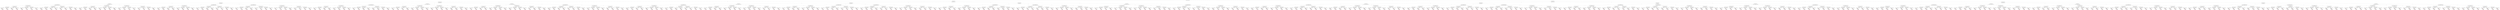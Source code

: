 digraph {
	0	[color=black,
		label="{WSE_ID, WVL_ID} pr_num0 tb0 type4, value>5",
		shape=ellipse];
	1	[color=black,
		label="{WSE_ID} pr_num0 tb1 type0, value>12",
		shape=ellipse];
	0 -> 1	[label=No];
	2	[color=black,
		label="{WSE_ID} pr_num0 tb1 type0, value>12",
		shape=ellipse];
	0 -> 2	[label=Yes];
	3	[color=black,
		label="{AOL_ID, OTE_ID} pr_num0 tb1 type0, value>7",
		shape=ellipse];
	1 -> 3	[label=No];
	4	[color=black,
		label="{AOL_ID, OTE_ID} pr_num0 tb1 type0, value>7",
		shape=ellipse];
	1 -> 4	[label=Yes];
	5	[color=black,
		label="{AOL_ID, OTE_ID} pr_num0 tb1 type0, value>7",
		shape=ellipse];
	2 -> 5	[label=No];
	6	[color=black,
		label="{AOL_ID, OTE_ID} pr_num0 tb1 type0, value>7",
		shape=ellipse];
	2 -> 6	[label=Yes];
	7	[color=black,
		label="{GME_NAAM} pr_num0 tb0 type4, value>6",
		shape=ellipse];
	3 -> 7	[label=No];
	8	[color=black,
		label="{GME_NAAM} pr_num0 tb0 type4, value>6",
		shape=ellipse];
	3 -> 8	[label=Yes];
	9	[color=black,
		label="{GME_NAAM} pr_num0 tb0 type4, value>6",
		shape=ellipse];
	4 -> 9	[label=No];
	10	[color=black,
		label="{GME_NAAM} pr_num0 tb0 type4, value>6",
		shape=ellipse];
	4 -> 10	[label=Yes];
	11	[color=black,
		label="{GME_NAAM} pr_num0 tb0 type4, value>6",
		shape=ellipse];
	5 -> 11	[label=No];
	12	[color=black,
		label="{GME_NAAM} pr_num0 tb0 type4, value>6",
		shape=ellipse];
	5 -> 12	[label=Yes];
	13	[color=black,
		label="{GME_NAAM} pr_num0 tb0 type4, value>6",
		shape=ellipse];
	6 -> 13	[label=No];
	14	[color=black,
		label="{GME_NAAM} pr_num0 tb0 type4, value>6",
		shape=ellipse];
	6 -> 14	[label=Yes];
	15	[color=black,
		label="{OTE_ID} pr_num0 tb1 type0, value>12",
		shape=ellipse];
	7 -> 15	[label=No];
	16	[color=black,
		label="{OTE_ID} pr_num0 tb1 type0, value>12",
		shape=ellipse];
	7 -> 16	[label=Yes];
	17	[color=black,
		label="{OTE_ID} pr_num0 tb1 type0, value>12",
		shape=ellipse];
	8 -> 17	[label=No];
	18	[color=black,
		label="{OTE_ID} pr_num0 tb1 type0, value>12",
		shape=ellipse];
	8 -> 18	[label=Yes];
	19	[color=black,
		label="{OTE_ID} pr_num0 tb1 type0, value>12",
		shape=ellipse];
	9 -> 19	[label=No];
	20	[color=black,
		label="{OTE_ID} pr_num0 tb1 type0, value>12",
		shape=ellipse];
	9 -> 20	[label=Yes];
	21	[color=black,
		label="{OTE_ID} pr_num0 tb1 type0, value>12",
		shape=ellipse];
	10 -> 21	[label=No];
	22	[color=black,
		label="{OTE_ID} pr_num0 tb1 type0, value>12",
		shape=ellipse];
	10 -> 22	[label=Yes];
	23	[color=black,
		label="{OTE_ID} pr_num0 tb1 type0, value>12",
		shape=ellipse];
	11 -> 23	[label=No];
	24	[color=black,
		label="{OTE_ID} pr_num0 tb1 type0, value>12",
		shape=ellipse];
	11 -> 24	[label=Yes];
	25	[color=black,
		label="{OTE_ID} pr_num0 tb1 type0, value>12",
		shape=ellipse];
	12 -> 25	[label=No];
	26	[color=black,
		label="{OTE_ID} pr_num0 tb1 type0, value>12",
		shape=ellipse];
	12 -> 26	[label=Yes];
	27	[color=black,
		label="{OTE_ID} pr_num0 tb1 type0, value>12",
		shape=ellipse];
	13 -> 27	[label=No];
	28	[color=black,
		label="{OTE_ID} pr_num0 tb1 type0, value>12",
		shape=ellipse];
	13 -> 28	[label=Yes];
	29	[color=black,
		label="{OTE_ID} pr_num0 tb1 type0, value>12",
		shape=ellipse];
	14 -> 29	[label=No];
	30	[color=black,
		label="{OTE_ID} pr_num0 tb1 type0, value>12",
		shape=ellipse];
	14 -> 30	[label=Yes];
	31	[color=black,
		label="{AOL_ID, WVL_ID, BUURTNAAM} pr_num0 tb1 type0, value>9",
		shape=ellipse];
	15 -> 31	[label=No];
	32	[color=black,
		label="{AOL_ID, WVL_ID, BUURTNAAM} pr_num0 tb1 type0, value>9",
		shape=ellipse];
	15 -> 32	[label=Yes];
	33	[color=black,
		label="{AOL_ID, WVL_ID, BUURTNAAM} pr_num0 tb1 type0, value>9",
		shape=ellipse];
	16 -> 33	[label=No];
	34	[color=black,
		label="{AOL_ID, WVL_ID, BUURTNAAM} pr_num0 tb1 type0, value>9",
		shape=ellipse];
	16 -> 34	[label=Yes];
	35	[color=black,
		label="{AOL_ID, WVL_ID, BUURTNAAM} pr_num0 tb1 type0, value>9",
		shape=ellipse];
	17 -> 35	[label=No];
	36	[color=black,
		label="{AOL_ID, WVL_ID, BUURTNAAM} pr_num0 tb1 type0, value>9",
		shape=ellipse];
	17 -> 36	[label=Yes];
	37	[color=black,
		label="{AOL_ID, WVL_ID, BUURTNAAM} pr_num0 tb1 type0, value>9",
		shape=ellipse];
	18 -> 37	[label=No];
	38	[color=black,
		label="{AOL_ID, WVL_ID, BUURTNAAM} pr_num0 tb1 type0, value>9",
		shape=ellipse];
	18 -> 38	[label=Yes];
	39	[color=black,
		label="{AOL_ID, WVL_ID, BUURTNAAM} pr_num0 tb1 type0, value>9",
		shape=ellipse];
	19 -> 39	[label=No];
	40	[color=black,
		label="{AOL_ID, WVL_ID, BUURTNAAM} pr_num0 tb1 type0, value>9",
		shape=ellipse];
	19 -> 40	[label=Yes];
	41	[color=black,
		label="{AOL_ID, WVL_ID, BUURTNAAM} pr_num0 tb1 type0, value>9",
		shape=ellipse];
	20 -> 41	[label=No];
	42	[color=black,
		label="{AOL_ID, WVL_ID, BUURTNAAM} pr_num0 tb1 type0, value>9",
		shape=ellipse];
	20 -> 42	[label=Yes];
	43	[color=black,
		label="{AOL_ID, WVL_ID, BUURTNAAM} pr_num0 tb1 type0, value>9",
		shape=ellipse];
	21 -> 43	[label=No];
	44	[color=black,
		label="{AOL_ID, WVL_ID, BUURTNAAM} pr_num0 tb1 type0, value>9",
		shape=ellipse];
	21 -> 44	[label=Yes];
	45	[color=black,
		label="{AOL_ID, WVL_ID, BUURTNAAM} pr_num0 tb1 type0, value>9",
		shape=ellipse];
	22 -> 45	[label=No];
	46	[color=black,
		label="{AOL_ID, WVL_ID, BUURTNAAM} pr_num0 tb1 type0, value>9",
		shape=ellipse];
	22 -> 46	[label=Yes];
	47	[color=black,
		label="{AOL_ID, WVL_ID, BUURTNAAM} pr_num0 tb1 type0, value>9",
		shape=ellipse];
	23 -> 47	[label=No];
	48	[color=black,
		label="{AOL_ID, WVL_ID, BUURTNAAM} pr_num0 tb1 type0, value>9",
		shape=ellipse];
	23 -> 48	[label=Yes];
	49	[color=black,
		label="{AOL_ID, WVL_ID, BUURTNAAM} pr_num0 tb1 type0, value>9",
		shape=ellipse];
	24 -> 49	[label=No];
	50	[color=black,
		label="{AOL_ID, WVL_ID, BUURTNAAM} pr_num0 tb1 type0, value>9",
		shape=ellipse];
	24 -> 50	[label=Yes];
	51	[color=black,
		label="{AOL_ID, WVL_ID, BUURTNAAM} pr_num0 tb1 type0, value>9",
		shape=ellipse];
	25 -> 51	[label=No];
	52	[color=black,
		label="{AOL_ID, WVL_ID, BUURTNAAM} pr_num0 tb1 type0, value>9",
		shape=ellipse];
	25 -> 52	[label=Yes];
	53	[color=black,
		label="{AOL_ID, WVL_ID, BUURTNAAM} pr_num0 tb1 type0, value>9",
		shape=ellipse];
	26 -> 53	[label=No];
	54	[color=black,
		label="{AOL_ID, WVL_ID, BUURTNAAM} pr_num0 tb1 type0, value>9",
		shape=ellipse];
	26 -> 54	[label=Yes];
	55	[color=black,
		label="{AOL_ID, WVL_ID, BUURTNAAM} pr_num0 tb1 type0, value>9",
		shape=ellipse];
	27 -> 55	[label=No];
	56	[color=black,
		label="{AOL_ID, WVL_ID, BUURTNAAM} pr_num0 tb1 type0, value>9",
		shape=ellipse];
	27 -> 56	[label=Yes];
	57	[color=black,
		label="{AOL_ID, WVL_ID, BUURTNAAM} pr_num0 tb1 type0, value>9",
		shape=ellipse];
	28 -> 57	[label=No];
	58	[color=black,
		label="{AOL_ID, WVL_ID, BUURTNAAM} pr_num0 tb1 type0, value>9",
		shape=ellipse];
	28 -> 58	[label=Yes];
	59	[color=black,
		label="{AOL_ID, WVL_ID, BUURTNAAM} pr_num0 tb1 type0, value>9",
		shape=ellipse];
	29 -> 59	[label=No];
	60	[color=black,
		label="{AOL_ID, WVL_ID, BUURTNAAM} pr_num0 tb1 type0, value>9",
		shape=ellipse];
	29 -> 60	[label=Yes];
	61	[color=black,
		label="{AOL_ID, WVL_ID, BUURTNAAM} pr_num0 tb1 type0, value>9",
		shape=ellipse];
	30 -> 61	[label=No];
	62	[color=black,
		label="{AOL_ID, WVL_ID, BUURTNAAM} pr_num0 tb1 type0, value>9",
		shape=ellipse];
	30 -> 62	[label=Yes];
	63	[color=black,
		label="{AOL_ID, WVL_ID, BUURTNAAM} pr_num1 tb1 type0, value>14",
		shape=ellipse];
	31 -> 63	[label=No];
	64	[color=black,
		label="{AOL_ID, WVL_ID, BUURTNAAM} pr_num1 tb1 type0, value>14",
		shape=ellipse];
	31 -> 64	[label=Yes];
	65	[color=black,
		label="{AOL_ID, WVL_ID, BUURTNAAM} pr_num1 tb1 type0, value>14",
		shape=ellipse];
	32 -> 65	[label=No];
	66	[color=black,
		label="{AOL_ID, WVL_ID, BUURTNAAM} pr_num1 tb1 type0, value>14",
		shape=ellipse];
	32 -> 66	[label=Yes];
	67	[color=black,
		label="{AOL_ID, WVL_ID, BUURTNAAM} pr_num1 tb1 type0, value>14",
		shape=ellipse];
	33 -> 67	[label=No];
	68	[color=black,
		label="{AOL_ID, WVL_ID, BUURTNAAM} pr_num1 tb1 type0, value>14",
		shape=ellipse];
	33 -> 68	[label=Yes];
	69	[color=black,
		label="{AOL_ID, WVL_ID, BUURTNAAM} pr_num1 tb1 type0, value>14",
		shape=ellipse];
	34 -> 69	[label=No];
	70	[color=black,
		label="{AOL_ID, WVL_ID, BUURTNAAM} pr_num1 tb1 type0, value>14",
		shape=ellipse];
	34 -> 70	[label=Yes];
	71	[color=black,
		label="{AOL_ID, WVL_ID, BUURTNAAM} pr_num1 tb1 type0, value>14",
		shape=ellipse];
	35 -> 71	[label=No];
	72	[color=black,
		label="{AOL_ID, WVL_ID, BUURTNAAM} pr_num1 tb1 type0, value>14",
		shape=ellipse];
	35 -> 72	[label=Yes];
	73	[color=black,
		label="{AOL_ID, WVL_ID, BUURTNAAM} pr_num1 tb1 type0, value>14",
		shape=ellipse];
	36 -> 73	[label=No];
	74	[color=black,
		label="{AOL_ID, WVL_ID, BUURTNAAM} pr_num1 tb1 type0, value>14",
		shape=ellipse];
	36 -> 74	[label=Yes];
	75	[color=black,
		label="{AOL_ID, WVL_ID, BUURTNAAM} pr_num1 tb1 type0, value>14",
		shape=ellipse];
	37 -> 75	[label=No];
	76	[color=black,
		label="{AOL_ID, WVL_ID, BUURTNAAM} pr_num1 tb1 type0, value>14",
		shape=ellipse];
	37 -> 76	[label=Yes];
	77	[color=black,
		label="{AOL_ID, WVL_ID, BUURTNAAM} pr_num1 tb1 type0, value>14",
		shape=ellipse];
	38 -> 77	[label=No];
	78	[color=black,
		label="{AOL_ID, WVL_ID, BUURTNAAM} pr_num1 tb1 type0, value>14",
		shape=ellipse];
	38 -> 78	[label=Yes];
	79	[color=black,
		label="{AOL_ID, WVL_ID, BUURTNAAM} pr_num1 tb1 type0, value>14",
		shape=ellipse];
	39 -> 79	[label=No];
	80	[color=black,
		label="{AOL_ID, WVL_ID, BUURTNAAM} pr_num1 tb1 type0, value>14",
		shape=ellipse];
	39 -> 80	[label=Yes];
	81	[color=black,
		label="{AOL_ID, WVL_ID, BUURTNAAM} pr_num1 tb1 type0, value>14",
		shape=ellipse];
	40 -> 81	[label=No];
	82	[color=black,
		label="{AOL_ID, WVL_ID, BUURTNAAM} pr_num1 tb1 type0, value>14",
		shape=ellipse];
	40 -> 82	[label=Yes];
	83	[color=black,
		label="{AOL_ID, WVL_ID, BUURTNAAM} pr_num1 tb1 type0, value>14",
		shape=ellipse];
	41 -> 83	[label=No];
	84	[color=black,
		label="{AOL_ID, WVL_ID, BUURTNAAM} pr_num1 tb1 type0, value>14",
		shape=ellipse];
	41 -> 84	[label=Yes];
	85	[color=black,
		label="{AOL_ID, WVL_ID, BUURTNAAM} pr_num1 tb1 type0, value>14",
		shape=ellipse];
	42 -> 85	[label=No];
	86	[color=black,
		label="{AOL_ID, WVL_ID, BUURTNAAM} pr_num1 tb1 type0, value>14",
		shape=ellipse];
	42 -> 86	[label=Yes];
	87	[color=black,
		label="{AOL_ID, WVL_ID, BUURTNAAM} pr_num1 tb1 type0, value>14",
		shape=ellipse];
	43 -> 87	[label=No];
	88	[color=black,
		label="{AOL_ID, WVL_ID, BUURTNAAM} pr_num1 tb1 type0, value>14",
		shape=ellipse];
	43 -> 88	[label=Yes];
	89	[color=black,
		label="{AOL_ID, WVL_ID, BUURTNAAM} pr_num1 tb1 type0, value>14",
		shape=ellipse];
	44 -> 89	[label=No];
	90	[color=black,
		label="{AOL_ID, WVL_ID, BUURTNAAM} pr_num1 tb1 type0, value>14",
		shape=ellipse];
	44 -> 90	[label=Yes];
	91	[color=black,
		label="{AOL_ID, WVL_ID, BUURTNAAM} pr_num1 tb1 type0, value>14",
		shape=ellipse];
	45 -> 91	[label=No];
	92	[color=black,
		label="{AOL_ID, WVL_ID, BUURTNAAM} pr_num1 tb1 type0, value>14",
		shape=ellipse];
	45 -> 92	[label=Yes];
	93	[color=black,
		label="{AOL_ID, WVL_ID, BUURTNAAM} pr_num1 tb1 type0, value>14",
		shape=ellipse];
	46 -> 93	[label=No];
	94	[color=black,
		label="{AOL_ID, WVL_ID, BUURTNAAM} pr_num1 tb1 type0, value>14",
		shape=ellipse];
	46 -> 94	[label=Yes];
	95	[color=black,
		label="{AOL_ID, WVL_ID, BUURTNAAM} pr_num1 tb1 type0, value>14",
		shape=ellipse];
	47 -> 95	[label=No];
	96	[color=black,
		label="{AOL_ID, WVL_ID, BUURTNAAM} pr_num1 tb1 type0, value>14",
		shape=ellipse];
	47 -> 96	[label=Yes];
	97	[color=black,
		label="{AOL_ID, WVL_ID, BUURTNAAM} pr_num1 tb1 type0, value>14",
		shape=ellipse];
	48 -> 97	[label=No];
	98	[color=black,
		label="{AOL_ID, WVL_ID, BUURTNAAM} pr_num1 tb1 type0, value>14",
		shape=ellipse];
	48 -> 98	[label=Yes];
	99	[color=black,
		label="{AOL_ID, WVL_ID, BUURTNAAM} pr_num1 tb1 type0, value>14",
		shape=ellipse];
	49 -> 99	[label=No];
	100	[color=black,
		label="{AOL_ID, WVL_ID, BUURTNAAM} pr_num1 tb1 type0, value>14",
		shape=ellipse];
	49 -> 100	[label=Yes];
	101	[color=black,
		label="{AOL_ID, WVL_ID, BUURTNAAM} pr_num1 tb1 type0, value>14",
		shape=ellipse];
	50 -> 101	[label=No];
	102	[color=black,
		label="{AOL_ID, WVL_ID, BUURTNAAM} pr_num1 tb1 type0, value>14",
		shape=ellipse];
	50 -> 102	[label=Yes];
	103	[color=black,
		label="{AOL_ID, WVL_ID, BUURTNAAM} pr_num1 tb1 type0, value>14",
		shape=ellipse];
	51 -> 103	[label=No];
	104	[color=black,
		label="{AOL_ID, WVL_ID, BUURTNAAM} pr_num1 tb1 type0, value>14",
		shape=ellipse];
	51 -> 104	[label=Yes];
	105	[color=black,
		label="{AOL_ID, WVL_ID, BUURTNAAM} pr_num1 tb1 type0, value>14",
		shape=ellipse];
	52 -> 105	[label=No];
	106	[color=black,
		label="{AOL_ID, WVL_ID, BUURTNAAM} pr_num1 tb1 type0, value>14",
		shape=ellipse];
	52 -> 106	[label=Yes];
	107	[color=black,
		label="{AOL_ID, WVL_ID, BUURTNAAM} pr_num1 tb1 type0, value>14",
		shape=ellipse];
	53 -> 107	[label=No];
	108	[color=black,
		label="{AOL_ID, WVL_ID, BUURTNAAM} pr_num1 tb1 type0, value>14",
		shape=ellipse];
	53 -> 108	[label=Yes];
	109	[color=black,
		label="{AOL_ID, WVL_ID, BUURTNAAM} pr_num1 tb1 type0, value>14",
		shape=ellipse];
	54 -> 109	[label=No];
	110	[color=black,
		label="{AOL_ID, WVL_ID, BUURTNAAM} pr_num1 tb1 type0, value>14",
		shape=ellipse];
	54 -> 110	[label=Yes];
	111	[color=black,
		label="{AOL_ID, WVL_ID, BUURTNAAM} pr_num1 tb1 type0, value>14",
		shape=ellipse];
	55 -> 111	[label=No];
	112	[color=black,
		label="{AOL_ID, WVL_ID, BUURTNAAM} pr_num1 tb1 type0, value>14",
		shape=ellipse];
	55 -> 112	[label=Yes];
	113	[color=black,
		label="{AOL_ID, WVL_ID, BUURTNAAM} pr_num1 tb1 type0, value>14",
		shape=ellipse];
	56 -> 113	[label=No];
	114	[color=black,
		label="{AOL_ID, WVL_ID, BUURTNAAM} pr_num1 tb1 type0, value>14",
		shape=ellipse];
	56 -> 114	[label=Yes];
	115	[color=black,
		label="{AOL_ID, WVL_ID, BUURTNAAM} pr_num1 tb1 type0, value>14",
		shape=ellipse];
	57 -> 115	[label=No];
	116	[color=black,
		label="{AOL_ID, WVL_ID, BUURTNAAM} pr_num1 tb1 type0, value>14",
		shape=ellipse];
	57 -> 116	[label=Yes];
	117	[color=black,
		label="{AOL_ID, WVL_ID, BUURTNAAM} pr_num1 tb1 type0, value>14",
		shape=ellipse];
	58 -> 117	[label=No];
	118	[color=black,
		label="{AOL_ID, WVL_ID, BUURTNAAM} pr_num1 tb1 type0, value>14",
		shape=ellipse];
	58 -> 118	[label=Yes];
	119	[color=black,
		label="{AOL_ID, WVL_ID, BUURTNAAM} pr_num1 tb1 type0, value>14",
		shape=ellipse];
	59 -> 119	[label=No];
	120	[color=black,
		label="{AOL_ID, WVL_ID, BUURTNAAM} pr_num1 tb1 type0, value>14",
		shape=ellipse];
	59 -> 120	[label=Yes];
	121	[color=black,
		label="{AOL_ID, WVL_ID, BUURTNAAM} pr_num1 tb1 type0, value>14",
		shape=ellipse];
	60 -> 121	[label=No];
	122	[color=black,
		label="{AOL_ID, WVL_ID, BUURTNAAM} pr_num1 tb1 type0, value>14",
		shape=ellipse];
	60 -> 122	[label=Yes];
	123	[color=black,
		label="{AOL_ID, WVL_ID, BUURTNAAM} pr_num1 tb1 type0, value>14",
		shape=ellipse];
	61 -> 123	[label=No];
	124	[color=black,
		label="{AOL_ID, WVL_ID, BUURTNAAM} pr_num1 tb1 type0, value>14",
		shape=ellipse];
	61 -> 124	[label=Yes];
	125	[color=black,
		label="{AOL_ID, WVL_ID, BUURTNAAM} pr_num1 tb1 type0, value>14",
		shape=ellipse];
	62 -> 125	[label=No];
	126	[color=black,
		label="{AOL_ID, WVL_ID, BUURTNAAM} pr_num1 tb1 type0, value>14",
		shape=ellipse];
	62 -> 126	[label=Yes];
	127	[color=black,
		label="{WVL_ID, BUURTNAAM} pr_num1 tb0 type0, value>15",
		shape=ellipse];
	63 -> 127	[label=No];
	128	[color=black,
		label="{WVL_ID, BUURTNAAM} pr_num1 tb0 type0, value>15",
		shape=ellipse];
	63 -> 128	[label=Yes];
	129	[color=black,
		label="{WVL_ID, BUURTNAAM} pr_num1 tb0 type0, value>15",
		shape=ellipse];
	64 -> 129	[label=No];
	130	[color=black,
		label="{WVL_ID, BUURTNAAM} pr_num1 tb0 type0, value>15",
		shape=ellipse];
	64 -> 130	[label=Yes];
	131	[color=black,
		label="{WVL_ID, BUURTNAAM} pr_num1 tb0 type0, value>15",
		shape=ellipse];
	65 -> 131	[label=No];
	132	[color=black,
		label="{WVL_ID, BUURTNAAM} pr_num1 tb0 type0, value>15",
		shape=ellipse];
	65 -> 132	[label=Yes];
	133	[color=black,
		label="{WVL_ID, BUURTNAAM} pr_num1 tb0 type0, value>15",
		shape=ellipse];
	66 -> 133	[label=No];
	134	[color=black,
		label="{WVL_ID, BUURTNAAM} pr_num1 tb0 type0, value>15",
		shape=ellipse];
	66 -> 134	[label=Yes];
	135	[color=black,
		label="{WVL_ID, BUURTNAAM} pr_num1 tb0 type0, value>15",
		shape=ellipse];
	67 -> 135	[label=No];
	136	[color=black,
		label="{WVL_ID, BUURTNAAM} pr_num1 tb0 type0, value>15",
		shape=ellipse];
	67 -> 136	[label=Yes];
	137	[color=black,
		label="{WVL_ID, BUURTNAAM} pr_num1 tb0 type0, value>15",
		shape=ellipse];
	68 -> 137	[label=No];
	138	[color=black,
		label="{WVL_ID, BUURTNAAM} pr_num1 tb0 type0, value>15",
		shape=ellipse];
	68 -> 138	[label=Yes];
	139	[color=black,
		label="{WVL_ID, BUURTNAAM} pr_num1 tb0 type0, value>15",
		shape=ellipse];
	69 -> 139	[label=No];
	140	[color=black,
		label="{WVL_ID, BUURTNAAM} pr_num1 tb0 type0, value>15",
		shape=ellipse];
	69 -> 140	[label=Yes];
	141	[color=black,
		label="{WVL_ID, BUURTNAAM} pr_num1 tb0 type0, value>15",
		shape=ellipse];
	70 -> 141	[label=No];
	142	[color=black,
		label="{WVL_ID, BUURTNAAM} pr_num1 tb0 type0, value>15",
		shape=ellipse];
	70 -> 142	[label=Yes];
	143	[color=black,
		label="{WVL_ID, BUURTNAAM} pr_num1 tb0 type0, value>15",
		shape=ellipse];
	71 -> 143	[label=No];
	144	[color=black,
		label="{WVL_ID, BUURTNAAM} pr_num1 tb0 type0, value>15",
		shape=ellipse];
	71 -> 144	[label=Yes];
	145	[color=black,
		label="{WVL_ID, BUURTNAAM} pr_num1 tb0 type0, value>15",
		shape=ellipse];
	72 -> 145	[label=No];
	146	[color=black,
		label="{WVL_ID, BUURTNAAM} pr_num1 tb0 type0, value>15",
		shape=ellipse];
	72 -> 146	[label=Yes];
	147	[color=black,
		label="{WVL_ID, BUURTNAAM} pr_num1 tb0 type0, value>15",
		shape=ellipse];
	73 -> 147	[label=No];
	148	[color=black,
		label="{WVL_ID, BUURTNAAM} pr_num1 tb0 type0, value>15",
		shape=ellipse];
	73 -> 148	[label=Yes];
	149	[color=black,
		label="{WVL_ID, BUURTNAAM} pr_num1 tb0 type0, value>15",
		shape=ellipse];
	74 -> 149	[label=No];
	150	[color=black,
		label="{WVL_ID, BUURTNAAM} pr_num1 tb0 type0, value>15",
		shape=ellipse];
	74 -> 150	[label=Yes];
	151	[color=black,
		label="{WVL_ID, BUURTNAAM} pr_num1 tb0 type0, value>15",
		shape=ellipse];
	75 -> 151	[label=No];
	152	[color=black,
		label="{WVL_ID, BUURTNAAM} pr_num1 tb0 type0, value>15",
		shape=ellipse];
	75 -> 152	[label=Yes];
	153	[color=black,
		label="{WVL_ID, BUURTNAAM} pr_num1 tb0 type0, value>15",
		shape=ellipse];
	76 -> 153	[label=No];
	154	[color=black,
		label="{WVL_ID, BUURTNAAM} pr_num1 tb0 type0, value>15",
		shape=ellipse];
	76 -> 154	[label=Yes];
	155	[color=black,
		label="{WVL_ID, BUURTNAAM} pr_num1 tb0 type0, value>15",
		shape=ellipse];
	77 -> 155	[label=No];
	156	[color=black,
		label="{WVL_ID, BUURTNAAM} pr_num1 tb0 type0, value>15",
		shape=ellipse];
	77 -> 156	[label=Yes];
	157	[color=black,
		label="{WVL_ID, BUURTNAAM} pr_num1 tb0 type0, value>15",
		shape=ellipse];
	78 -> 157	[label=No];
	158	[color=black,
		label="{WVL_ID, BUURTNAAM} pr_num1 tb0 type0, value>15",
		shape=ellipse];
	78 -> 158	[label=Yes];
	159	[color=black,
		label="{WVL_ID, BUURTNAAM} pr_num1 tb0 type0, value>15",
		shape=ellipse];
	79 -> 159	[label=No];
	160	[color=black,
		label="{WVL_ID, BUURTNAAM} pr_num1 tb0 type0, value>15",
		shape=ellipse];
	79 -> 160	[label=Yes];
	161	[color=black,
		label="{WVL_ID, BUURTNAAM} pr_num1 tb0 type0, value>15",
		shape=ellipse];
	80 -> 161	[label=No];
	162	[color=black,
		label="{WVL_ID, BUURTNAAM} pr_num1 tb0 type0, value>15",
		shape=ellipse];
	80 -> 162	[label=Yes];
	163	[color=black,
		label="{WVL_ID, BUURTNAAM} pr_num1 tb0 type0, value>15",
		shape=ellipse];
	81 -> 163	[label=No];
	164	[color=black,
		label="{WVL_ID, BUURTNAAM} pr_num1 tb0 type0, value>15",
		shape=ellipse];
	81 -> 164	[label=Yes];
	165	[color=black,
		label="{WVL_ID, BUURTNAAM} pr_num1 tb0 type0, value>15",
		shape=ellipse];
	82 -> 165	[label=No];
	166	[color=black,
		label="{WVL_ID, BUURTNAAM} pr_num1 tb0 type0, value>15",
		shape=ellipse];
	82 -> 166	[label=Yes];
	167	[color=black,
		label="{WVL_ID, BUURTNAAM} pr_num1 tb0 type0, value>15",
		shape=ellipse];
	83 -> 167	[label=No];
	168	[color=black,
		label="{WVL_ID, BUURTNAAM} pr_num1 tb0 type0, value>15",
		shape=ellipse];
	83 -> 168	[label=Yes];
	169	[color=black,
		label="{WVL_ID, BUURTNAAM} pr_num1 tb0 type0, value>15",
		shape=ellipse];
	84 -> 169	[label=No];
	170	[color=black,
		label="{WVL_ID, BUURTNAAM} pr_num1 tb0 type0, value>15",
		shape=ellipse];
	84 -> 170	[label=Yes];
	171	[color=black,
		label="{WVL_ID, BUURTNAAM} pr_num1 tb0 type0, value>15",
		shape=ellipse];
	85 -> 171	[label=No];
	172	[color=black,
		label="{WVL_ID, BUURTNAAM} pr_num1 tb0 type0, value>15",
		shape=ellipse];
	85 -> 172	[label=Yes];
	173	[color=black,
		label="{WVL_ID, BUURTNAAM} pr_num1 tb0 type0, value>15",
		shape=ellipse];
	86 -> 173	[label=No];
	174	[color=black,
		label="{WVL_ID, BUURTNAAM} pr_num1 tb0 type0, value>15",
		shape=ellipse];
	86 -> 174	[label=Yes];
	175	[color=black,
		label="{WVL_ID, BUURTNAAM} pr_num1 tb0 type0, value>15",
		shape=ellipse];
	87 -> 175	[label=No];
	176	[color=black,
		label="{WVL_ID, BUURTNAAM} pr_num1 tb0 type0, value>15",
		shape=ellipse];
	87 -> 176	[label=Yes];
	177	[color=black,
		label="{WVL_ID, BUURTNAAM} pr_num1 tb0 type0, value>15",
		shape=ellipse];
	88 -> 177	[label=No];
	178	[color=black,
		label="{WVL_ID, BUURTNAAM} pr_num1 tb0 type0, value>15",
		shape=ellipse];
	88 -> 178	[label=Yes];
	179	[color=black,
		label="{WVL_ID, BUURTNAAM} pr_num1 tb0 type0, value>15",
		shape=ellipse];
	89 -> 179	[label=No];
	180	[color=black,
		label="{WVL_ID, BUURTNAAM} pr_num1 tb0 type0, value>15",
		shape=ellipse];
	89 -> 180	[label=Yes];
	181	[color=black,
		label="{WVL_ID, BUURTNAAM} pr_num1 tb0 type0, value>15",
		shape=ellipse];
	90 -> 181	[label=No];
	182	[color=black,
		label="{WVL_ID, BUURTNAAM} pr_num1 tb0 type0, value>15",
		shape=ellipse];
	90 -> 182	[label=Yes];
	183	[color=black,
		label="{WVL_ID, BUURTNAAM} pr_num1 tb0 type0, value>15",
		shape=ellipse];
	91 -> 183	[label=No];
	184	[color=black,
		label="{WVL_ID, BUURTNAAM} pr_num1 tb0 type0, value>15",
		shape=ellipse];
	91 -> 184	[label=Yes];
	185	[color=black,
		label="{WVL_ID, BUURTNAAM} pr_num1 tb0 type0, value>15",
		shape=ellipse];
	92 -> 185	[label=No];
	186	[color=black,
		label="{WVL_ID, BUURTNAAM} pr_num1 tb0 type0, value>15",
		shape=ellipse];
	92 -> 186	[label=Yes];
	187	[color=black,
		label="{WVL_ID, BUURTNAAM} pr_num1 tb0 type0, value>15",
		shape=ellipse];
	93 -> 187	[label=No];
	188	[color=black,
		label="{WVL_ID, BUURTNAAM} pr_num1 tb0 type0, value>15",
		shape=ellipse];
	93 -> 188	[label=Yes];
	189	[color=black,
		label="{WVL_ID, BUURTNAAM} pr_num1 tb0 type0, value>15",
		shape=ellipse];
	94 -> 189	[label=No];
	190	[color=black,
		label="{WVL_ID, BUURTNAAM} pr_num1 tb0 type0, value>15",
		shape=ellipse];
	94 -> 190	[label=Yes];
	191	[color=black,
		label="{WVL_ID, BUURTNAAM} pr_num1 tb0 type0, value>15",
		shape=ellipse];
	95 -> 191	[label=No];
	192	[color=black,
		label="{WVL_ID, BUURTNAAM} pr_num1 tb0 type0, value>15",
		shape=ellipse];
	95 -> 192	[label=Yes];
	193	[color=black,
		label="{WVL_ID, BUURTNAAM} pr_num1 tb0 type0, value>15",
		shape=ellipse];
	96 -> 193	[label=No];
	194	[color=black,
		label="{WVL_ID, BUURTNAAM} pr_num1 tb0 type0, value>15",
		shape=ellipse];
	96 -> 194	[label=Yes];
	195	[color=black,
		label="{WVL_ID, BUURTNAAM} pr_num1 tb0 type0, value>15",
		shape=ellipse];
	97 -> 195	[label=No];
	196	[color=black,
		label="{WVL_ID, BUURTNAAM} pr_num1 tb0 type0, value>15",
		shape=ellipse];
	97 -> 196	[label=Yes];
	197	[color=black,
		label="{WVL_ID, BUURTNAAM} pr_num1 tb0 type0, value>15",
		shape=ellipse];
	98 -> 197	[label=No];
	198	[color=black,
		label="{WVL_ID, BUURTNAAM} pr_num1 tb0 type0, value>15",
		shape=ellipse];
	98 -> 198	[label=Yes];
	199	[color=black,
		label="{WVL_ID, BUURTNAAM} pr_num1 tb0 type0, value>15",
		shape=ellipse];
	99 -> 199	[label=No];
	200	[color=black,
		label="{WVL_ID, BUURTNAAM} pr_num1 tb0 type0, value>15",
		shape=ellipse];
	99 -> 200	[label=Yes];
	201	[color=black,
		label="{WVL_ID, BUURTNAAM} pr_num1 tb0 type0, value>15",
		shape=ellipse];
	100 -> 201	[label=No];
	202	[color=black,
		label="{WVL_ID, BUURTNAAM} pr_num1 tb0 type0, value>15",
		shape=ellipse];
	100 -> 202	[label=Yes];
	203	[color=black,
		label="{WVL_ID, BUURTNAAM} pr_num1 tb0 type0, value>15",
		shape=ellipse];
	101 -> 203	[label=No];
	204	[color=black,
		label="{WVL_ID, BUURTNAAM} pr_num1 tb0 type0, value>15",
		shape=ellipse];
	101 -> 204	[label=Yes];
	205	[color=black,
		label="{WVL_ID, BUURTNAAM} pr_num1 tb0 type0, value>15",
		shape=ellipse];
	102 -> 205	[label=No];
	206	[color=black,
		label="{WVL_ID, BUURTNAAM} pr_num1 tb0 type0, value>15",
		shape=ellipse];
	102 -> 206	[label=Yes];
	207	[color=black,
		label="{WVL_ID, BUURTNAAM} pr_num1 tb0 type0, value>15",
		shape=ellipse];
	103 -> 207	[label=No];
	208	[color=black,
		label="{WVL_ID, BUURTNAAM} pr_num1 tb0 type0, value>15",
		shape=ellipse];
	103 -> 208	[label=Yes];
	209	[color=black,
		label="{WVL_ID, BUURTNAAM} pr_num1 tb0 type0, value>15",
		shape=ellipse];
	104 -> 209	[label=No];
	210	[color=black,
		label="{WVL_ID, BUURTNAAM} pr_num1 tb0 type0, value>15",
		shape=ellipse];
	104 -> 210	[label=Yes];
	211	[color=black,
		label="{WVL_ID, BUURTNAAM} pr_num1 tb0 type0, value>15",
		shape=ellipse];
	105 -> 211	[label=No];
	212	[color=black,
		label="{WVL_ID, BUURTNAAM} pr_num1 tb0 type0, value>15",
		shape=ellipse];
	105 -> 212	[label=Yes];
	213	[color=black,
		label="{WVL_ID, BUURTNAAM} pr_num1 tb0 type0, value>15",
		shape=ellipse];
	106 -> 213	[label=No];
	214	[color=black,
		label="{WVL_ID, BUURTNAAM} pr_num1 tb0 type0, value>15",
		shape=ellipse];
	106 -> 214	[label=Yes];
	215	[color=black,
		label="{WVL_ID, BUURTNAAM} pr_num1 tb0 type0, value>15",
		shape=ellipse];
	107 -> 215	[label=No];
	216	[color=black,
		label="{WVL_ID, BUURTNAAM} pr_num1 tb0 type0, value>15",
		shape=ellipse];
	107 -> 216	[label=Yes];
	217	[color=black,
		label="{WVL_ID, BUURTNAAM} pr_num1 tb0 type0, value>15",
		shape=ellipse];
	108 -> 217	[label=No];
	218	[color=black,
		label="{WVL_ID, BUURTNAAM} pr_num1 tb0 type0, value>15",
		shape=ellipse];
	108 -> 218	[label=Yes];
	219	[color=black,
		label="{WVL_ID, BUURTNAAM} pr_num1 tb0 type0, value>15",
		shape=ellipse];
	109 -> 219	[label=No];
	220	[color=black,
		label="{WVL_ID, BUURTNAAM} pr_num1 tb0 type0, value>15",
		shape=ellipse];
	109 -> 220	[label=Yes];
	221	[color=black,
		label="{WVL_ID, BUURTNAAM} pr_num1 tb0 type0, value>15",
		shape=ellipse];
	110 -> 221	[label=No];
	222	[color=black,
		label="{WVL_ID, BUURTNAAM} pr_num1 tb0 type0, value>15",
		shape=ellipse];
	110 -> 222	[label=Yes];
	223	[color=black,
		label="{WVL_ID, BUURTNAAM} pr_num1 tb0 type0, value>15",
		shape=ellipse];
	111 -> 223	[label=No];
	224	[color=black,
		label="{WVL_ID, BUURTNAAM} pr_num1 tb0 type0, value>15",
		shape=ellipse];
	111 -> 224	[label=Yes];
	225	[color=black,
		label="{WVL_ID, BUURTNAAM} pr_num1 tb0 type0, value>15",
		shape=ellipse];
	112 -> 225	[label=No];
	226	[color=black,
		label="{WVL_ID, BUURTNAAM} pr_num1 tb0 type0, value>15",
		shape=ellipse];
	112 -> 226	[label=Yes];
	227	[color=black,
		label="{WVL_ID, BUURTNAAM} pr_num1 tb0 type0, value>15",
		shape=ellipse];
	113 -> 227	[label=No];
	228	[color=black,
		label="{WVL_ID, BUURTNAAM} pr_num1 tb0 type0, value>15",
		shape=ellipse];
	113 -> 228	[label=Yes];
	229	[color=black,
		label="{WVL_ID, BUURTNAAM} pr_num1 tb0 type0, value>15",
		shape=ellipse];
	114 -> 229	[label=No];
	230	[color=black,
		label="{WVL_ID, BUURTNAAM} pr_num1 tb0 type0, value>15",
		shape=ellipse];
	114 -> 230	[label=Yes];
	231	[color=black,
		label="{WVL_ID, BUURTNAAM} pr_num1 tb0 type0, value>15",
		shape=ellipse];
	115 -> 231	[label=No];
	232	[color=black,
		label="{WVL_ID, BUURTNAAM} pr_num1 tb0 type0, value>15",
		shape=ellipse];
	115 -> 232	[label=Yes];
	233	[color=black,
		label="{WVL_ID, BUURTNAAM} pr_num1 tb0 type0, value>15",
		shape=ellipse];
	116 -> 233	[label=No];
	234	[color=black,
		label="{WVL_ID, BUURTNAAM} pr_num1 tb0 type0, value>15",
		shape=ellipse];
	116 -> 234	[label=Yes];
	235	[color=black,
		label="{WVL_ID, BUURTNAAM} pr_num1 tb0 type0, value>15",
		shape=ellipse];
	117 -> 235	[label=No];
	236	[color=black,
		label="{WVL_ID, BUURTNAAM} pr_num1 tb0 type0, value>15",
		shape=ellipse];
	117 -> 236	[label=Yes];
	237	[color=black,
		label="{WVL_ID, BUURTNAAM} pr_num1 tb0 type0, value>15",
		shape=ellipse];
	118 -> 237	[label=No];
	238	[color=black,
		label="{WVL_ID, BUURTNAAM} pr_num1 tb0 type0, value>15",
		shape=ellipse];
	118 -> 238	[label=Yes];
	239	[color=black,
		label="{WVL_ID, BUURTNAAM} pr_num1 tb0 type0, value>15",
		shape=ellipse];
	119 -> 239	[label=No];
	240	[color=black,
		label="{WVL_ID, BUURTNAAM} pr_num1 tb0 type0, value>15",
		shape=ellipse];
	119 -> 240	[label=Yes];
	241	[color=black,
		label="{WVL_ID, BUURTNAAM} pr_num1 tb0 type0, value>15",
		shape=ellipse];
	120 -> 241	[label=No];
	242	[color=black,
		label="{WVL_ID, BUURTNAAM} pr_num1 tb0 type0, value>15",
		shape=ellipse];
	120 -> 242	[label=Yes];
	243	[color=black,
		label="{WVL_ID, BUURTNAAM} pr_num1 tb0 type0, value>15",
		shape=ellipse];
	121 -> 243	[label=No];
	244	[color=black,
		label="{WVL_ID, BUURTNAAM} pr_num1 tb0 type0, value>15",
		shape=ellipse];
	121 -> 244	[label=Yes];
	245	[color=black,
		label="{WVL_ID, BUURTNAAM} pr_num1 tb0 type0, value>15",
		shape=ellipse];
	122 -> 245	[label=No];
	246	[color=black,
		label="{WVL_ID, BUURTNAAM} pr_num1 tb0 type0, value>15",
		shape=ellipse];
	122 -> 246	[label=Yes];
	247	[color=black,
		label="{WVL_ID, BUURTNAAM} pr_num1 tb0 type0, value>15",
		shape=ellipse];
	123 -> 247	[label=No];
	248	[color=black,
		label="{WVL_ID, BUURTNAAM} pr_num1 tb0 type0, value>15",
		shape=ellipse];
	123 -> 248	[label=Yes];
	249	[color=black,
		label="{WVL_ID, BUURTNAAM} pr_num1 tb0 type0, value>15",
		shape=ellipse];
	124 -> 249	[label=No];
	250	[color=black,
		label="{WVL_ID, BUURTNAAM} pr_num1 tb0 type0, value>15",
		shape=ellipse];
	124 -> 250	[label=Yes];
	251	[color=black,
		label="{WVL_ID, BUURTNAAM} pr_num1 tb0 type0, value>15",
		shape=ellipse];
	125 -> 251	[label=No];
	252	[color=black,
		label="{WVL_ID, BUURTNAAM} pr_num1 tb0 type0, value>15",
		shape=ellipse];
	125 -> 252	[label=Yes];
	253	[color=black,
		label="{WVL_ID, BUURTNAAM} pr_num1 tb0 type0, value>15",
		shape=ellipse];
	126 -> 253	[label=No];
	254	[color=black,
		label="{WVL_ID, BUURTNAAM} pr_num1 tb0 type0, value>15",
		shape=ellipse];
	126 -> 254	[label=Yes];
	255	[color=black,
		label="{BUURTNAAM} pr_num0 tb0 type0, value>14",
		shape=ellipse];
	127 -> 255	[label=No];
	256	[color=black,
		label="{BUURTNAAM} pr_num0 tb0 type0, value>14",
		shape=ellipse];
	127 -> 256	[label=Yes];
	257	[color=black,
		label="{BUURTNAAM} pr_num0 tb0 type0, value>14",
		shape=ellipse];
	128 -> 257	[label=No];
	258	[color=black,
		label="{BUURTNAAM} pr_num0 tb0 type0, value>14",
		shape=ellipse];
	128 -> 258	[label=Yes];
	259	[color=black,
		label="{BUURTNAAM} pr_num0 tb0 type0, value>14",
		shape=ellipse];
	129 -> 259	[label=No];
	260	[color=black,
		label="{BUURTNAAM} pr_num0 tb0 type0, value>14",
		shape=ellipse];
	129 -> 260	[label=Yes];
	261	[color=black,
		label="{BUURTNAAM} pr_num0 tb0 type0, value>14",
		shape=ellipse];
	130 -> 261	[label=No];
	262	[color=black,
		label="{BUURTNAAM} pr_num0 tb0 type0, value>14",
		shape=ellipse];
	130 -> 262	[label=Yes];
	263	[color=black,
		label="{BUURTNAAM} pr_num0 tb0 type0, value>14",
		shape=ellipse];
	131 -> 263	[label=No];
	264	[color=black,
		label="{BUURTNAAM} pr_num0 tb0 type0, value>14",
		shape=ellipse];
	131 -> 264	[label=Yes];
	265	[color=black,
		label="{BUURTNAAM} pr_num0 tb0 type0, value>14",
		shape=ellipse];
	132 -> 265	[label=No];
	266	[color=black,
		label="{BUURTNAAM} pr_num0 tb0 type0, value>14",
		shape=ellipse];
	132 -> 266	[label=Yes];
	267	[color=black,
		label="{BUURTNAAM} pr_num0 tb0 type0, value>14",
		shape=ellipse];
	133 -> 267	[label=No];
	268	[color=black,
		label="{BUURTNAAM} pr_num0 tb0 type0, value>14",
		shape=ellipse];
	133 -> 268	[label=Yes];
	269	[color=black,
		label="{BUURTNAAM} pr_num0 tb0 type0, value>14",
		shape=ellipse];
	134 -> 269	[label=No];
	270	[color=black,
		label="{BUURTNAAM} pr_num0 tb0 type0, value>14",
		shape=ellipse];
	134 -> 270	[label=Yes];
	271	[color=black,
		label="{BUURTNAAM} pr_num0 tb0 type0, value>14",
		shape=ellipse];
	135 -> 271	[label=No];
	272	[color=black,
		label="{BUURTNAAM} pr_num0 tb0 type0, value>14",
		shape=ellipse];
	135 -> 272	[label=Yes];
	273	[color=black,
		label="{BUURTNAAM} pr_num0 tb0 type0, value>14",
		shape=ellipse];
	136 -> 273	[label=No];
	274	[color=black,
		label="{BUURTNAAM} pr_num0 tb0 type0, value>14",
		shape=ellipse];
	136 -> 274	[label=Yes];
	275	[color=black,
		label="{BUURTNAAM} pr_num0 tb0 type0, value>14",
		shape=ellipse];
	137 -> 275	[label=No];
	276	[color=black,
		label="{BUURTNAAM} pr_num0 tb0 type0, value>14",
		shape=ellipse];
	137 -> 276	[label=Yes];
	277	[color=black,
		label="{BUURTNAAM} pr_num0 tb0 type0, value>14",
		shape=ellipse];
	138 -> 277	[label=No];
	278	[color=black,
		label="{BUURTNAAM} pr_num0 tb0 type0, value>14",
		shape=ellipse];
	138 -> 278	[label=Yes];
	279	[color=black,
		label="{BUURTNAAM} pr_num0 tb0 type0, value>14",
		shape=ellipse];
	139 -> 279	[label=No];
	280	[color=black,
		label="{BUURTNAAM} pr_num0 tb0 type0, value>14",
		shape=ellipse];
	139 -> 280	[label=Yes];
	281	[color=black,
		label="{BUURTNAAM} pr_num0 tb0 type0, value>14",
		shape=ellipse];
	140 -> 281	[label=No];
	282	[color=black,
		label="{BUURTNAAM} pr_num0 tb0 type0, value>14",
		shape=ellipse];
	140 -> 282	[label=Yes];
	283	[color=black,
		label="{BUURTNAAM} pr_num0 tb0 type0, value>14",
		shape=ellipse];
	141 -> 283	[label=No];
	284	[color=black,
		label="{BUURTNAAM} pr_num0 tb0 type0, value>14",
		shape=ellipse];
	141 -> 284	[label=Yes];
	285	[color=black,
		label="{BUURTNAAM} pr_num0 tb0 type0, value>14",
		shape=ellipse];
	142 -> 285	[label=No];
	286	[color=black,
		label="{BUURTNAAM} pr_num0 tb0 type0, value>14",
		shape=ellipse];
	142 -> 286	[label=Yes];
	287	[color=black,
		label="{BUURTNAAM} pr_num0 tb0 type0, value>14",
		shape=ellipse];
	143 -> 287	[label=No];
	288	[color=black,
		label="{BUURTNAAM} pr_num0 tb0 type0, value>14",
		shape=ellipse];
	143 -> 288	[label=Yes];
	289	[color=black,
		label="{BUURTNAAM} pr_num0 tb0 type0, value>14",
		shape=ellipse];
	144 -> 289	[label=No];
	290	[color=black,
		label="{BUURTNAAM} pr_num0 tb0 type0, value>14",
		shape=ellipse];
	144 -> 290	[label=Yes];
	291	[color=black,
		label="{BUURTNAAM} pr_num0 tb0 type0, value>14",
		shape=ellipse];
	145 -> 291	[label=No];
	292	[color=black,
		label="{BUURTNAAM} pr_num0 tb0 type0, value>14",
		shape=ellipse];
	145 -> 292	[label=Yes];
	293	[color=black,
		label="{BUURTNAAM} pr_num0 tb0 type0, value>14",
		shape=ellipse];
	146 -> 293	[label=No];
	294	[color=black,
		label="{BUURTNAAM} pr_num0 tb0 type0, value>14",
		shape=ellipse];
	146 -> 294	[label=Yes];
	295	[color=black,
		label="{BUURTNAAM} pr_num0 tb0 type0, value>14",
		shape=ellipse];
	147 -> 295	[label=No];
	296	[color=black,
		label="{BUURTNAAM} pr_num0 tb0 type0, value>14",
		shape=ellipse];
	147 -> 296	[label=Yes];
	297	[color=black,
		label="{BUURTNAAM} pr_num0 tb0 type0, value>14",
		shape=ellipse];
	148 -> 297	[label=No];
	298	[color=black,
		label="{BUURTNAAM} pr_num0 tb0 type0, value>14",
		shape=ellipse];
	148 -> 298	[label=Yes];
	299	[color=black,
		label="{BUURTNAAM} pr_num0 tb0 type0, value>14",
		shape=ellipse];
	149 -> 299	[label=No];
	300	[color=black,
		label="{BUURTNAAM} pr_num0 tb0 type0, value>14",
		shape=ellipse];
	149 -> 300	[label=Yes];
	301	[color=black,
		label="{BUURTNAAM} pr_num0 tb0 type0, value>14",
		shape=ellipse];
	150 -> 301	[label=No];
	302	[color=black,
		label="{BUURTNAAM} pr_num0 tb0 type0, value>14",
		shape=ellipse];
	150 -> 302	[label=Yes];
	303	[color=black,
		label="{BUURTNAAM} pr_num0 tb0 type0, value>14",
		shape=ellipse];
	151 -> 303	[label=No];
	304	[color=black,
		label="{BUURTNAAM} pr_num0 tb0 type0, value>14",
		shape=ellipse];
	151 -> 304	[label=Yes];
	305	[color=black,
		label="{BUURTNAAM} pr_num0 tb0 type0, value>14",
		shape=ellipse];
	152 -> 305	[label=No];
	306	[color=black,
		label="{BUURTNAAM} pr_num0 tb0 type0, value>14",
		shape=ellipse];
	152 -> 306	[label=Yes];
	307	[color=black,
		label="{BUURTNAAM} pr_num0 tb0 type0, value>14",
		shape=ellipse];
	153 -> 307	[label=No];
	308	[color=black,
		label="{BUURTNAAM} pr_num0 tb0 type0, value>14",
		shape=ellipse];
	153 -> 308	[label=Yes];
	309	[color=black,
		label="{BUURTNAAM} pr_num0 tb0 type0, value>14",
		shape=ellipse];
	154 -> 309	[label=No];
	310	[color=black,
		label="{BUURTNAAM} pr_num0 tb0 type0, value>14",
		shape=ellipse];
	154 -> 310	[label=Yes];
	311	[color=black,
		label="{BUURTNAAM} pr_num0 tb0 type0, value>14",
		shape=ellipse];
	155 -> 311	[label=No];
	312	[color=black,
		label="{BUURTNAAM} pr_num0 tb0 type0, value>14",
		shape=ellipse];
	155 -> 312	[label=Yes];
	313	[color=black,
		label="{BUURTNAAM} pr_num0 tb0 type0, value>14",
		shape=ellipse];
	156 -> 313	[label=No];
	314	[color=black,
		label="{BUURTNAAM} pr_num0 tb0 type0, value>14",
		shape=ellipse];
	156 -> 314	[label=Yes];
	315	[color=black,
		label="{BUURTNAAM} pr_num0 tb0 type0, value>14",
		shape=ellipse];
	157 -> 315	[label=No];
	316	[color=black,
		label="{BUURTNAAM} pr_num0 tb0 type0, value>14",
		shape=ellipse];
	157 -> 316	[label=Yes];
	317	[color=black,
		label="{BUURTNAAM} pr_num0 tb0 type0, value>14",
		shape=ellipse];
	158 -> 317	[label=No];
	318	[color=black,
		label="{BUURTNAAM} pr_num0 tb0 type0, value>14",
		shape=ellipse];
	158 -> 318	[label=Yes];
	319	[color=black,
		label="{BUURTNAAM} pr_num0 tb0 type0, value>14",
		shape=ellipse];
	159 -> 319	[label=No];
	320	[color=black,
		label="{BUURTNAAM} pr_num0 tb0 type0, value>14",
		shape=ellipse];
	159 -> 320	[label=Yes];
	321	[color=black,
		label="{BUURTNAAM} pr_num0 tb0 type0, value>14",
		shape=ellipse];
	160 -> 321	[label=No];
	322	[color=black,
		label="{BUURTNAAM} pr_num0 tb0 type0, value>14",
		shape=ellipse];
	160 -> 322	[label=Yes];
	323	[color=black,
		label="{BUURTNAAM} pr_num0 tb0 type0, value>14",
		shape=ellipse];
	161 -> 323	[label=No];
	324	[color=black,
		label="{BUURTNAAM} pr_num0 tb0 type0, value>14",
		shape=ellipse];
	161 -> 324	[label=Yes];
	325	[color=black,
		label="{BUURTNAAM} pr_num0 tb0 type0, value>14",
		shape=ellipse];
	162 -> 325	[label=No];
	326	[color=black,
		label="{BUURTNAAM} pr_num0 tb0 type0, value>14",
		shape=ellipse];
	162 -> 326	[label=Yes];
	327	[color=black,
		label="{BUURTNAAM} pr_num0 tb0 type0, value>14",
		shape=ellipse];
	163 -> 327	[label=No];
	328	[color=black,
		label="{BUURTNAAM} pr_num0 tb0 type0, value>14",
		shape=ellipse];
	163 -> 328	[label=Yes];
	329	[color=black,
		label="{BUURTNAAM} pr_num0 tb0 type0, value>14",
		shape=ellipse];
	164 -> 329	[label=No];
	330	[color=black,
		label="{BUURTNAAM} pr_num0 tb0 type0, value>14",
		shape=ellipse];
	164 -> 330	[label=Yes];
	331	[color=black,
		label="{BUURTNAAM} pr_num0 tb0 type0, value>14",
		shape=ellipse];
	165 -> 331	[label=No];
	332	[color=black,
		label="{BUURTNAAM} pr_num0 tb0 type0, value>14",
		shape=ellipse];
	165 -> 332	[label=Yes];
	333	[color=black,
		label="{BUURTNAAM} pr_num0 tb0 type0, value>14",
		shape=ellipse];
	166 -> 333	[label=No];
	334	[color=black,
		label="{BUURTNAAM} pr_num0 tb0 type0, value>14",
		shape=ellipse];
	166 -> 334	[label=Yes];
	335	[color=black,
		label="{BUURTNAAM} pr_num0 tb0 type0, value>14",
		shape=ellipse];
	167 -> 335	[label=No];
	336	[color=black,
		label="{BUURTNAAM} pr_num0 tb0 type0, value>14",
		shape=ellipse];
	167 -> 336	[label=Yes];
	337	[color=black,
		label="{BUURTNAAM} pr_num0 tb0 type0, value>14",
		shape=ellipse];
	168 -> 337	[label=No];
	338	[color=black,
		label="{BUURTNAAM} pr_num0 tb0 type0, value>14",
		shape=ellipse];
	168 -> 338	[label=Yes];
	339	[color=black,
		label="{BUURTNAAM} pr_num0 tb0 type0, value>14",
		shape=ellipse];
	169 -> 339	[label=No];
	340	[color=black,
		label="{BUURTNAAM} pr_num0 tb0 type0, value>14",
		shape=ellipse];
	169 -> 340	[label=Yes];
	341	[color=black,
		label="{BUURTNAAM} pr_num0 tb0 type0, value>14",
		shape=ellipse];
	170 -> 341	[label=No];
	342	[color=black,
		label="{BUURTNAAM} pr_num0 tb0 type0, value>14",
		shape=ellipse];
	170 -> 342	[label=Yes];
	343	[color=black,
		label="{BUURTNAAM} pr_num0 tb0 type0, value>14",
		shape=ellipse];
	171 -> 343	[label=No];
	344	[color=black,
		label="{BUURTNAAM} pr_num0 tb0 type0, value>14",
		shape=ellipse];
	171 -> 344	[label=Yes];
	345	[color=black,
		label="{BUURTNAAM} pr_num0 tb0 type0, value>14",
		shape=ellipse];
	172 -> 345	[label=No];
	346	[color=black,
		label="{BUURTNAAM} pr_num0 tb0 type0, value>14",
		shape=ellipse];
	172 -> 346	[label=Yes];
	347	[color=black,
		label="{BUURTNAAM} pr_num0 tb0 type0, value>14",
		shape=ellipse];
	173 -> 347	[label=No];
	348	[color=black,
		label="{BUURTNAAM} pr_num0 tb0 type0, value>14",
		shape=ellipse];
	173 -> 348	[label=Yes];
	349	[color=black,
		label="{BUURTNAAM} pr_num0 tb0 type0, value>14",
		shape=ellipse];
	174 -> 349	[label=No];
	350	[color=black,
		label="{BUURTNAAM} pr_num0 tb0 type0, value>14",
		shape=ellipse];
	174 -> 350	[label=Yes];
	351	[color=black,
		label="{BUURTNAAM} pr_num0 tb0 type0, value>14",
		shape=ellipse];
	175 -> 351	[label=No];
	352	[color=black,
		label="{BUURTNAAM} pr_num0 tb0 type0, value>14",
		shape=ellipse];
	175 -> 352	[label=Yes];
	353	[color=black,
		label="{BUURTNAAM} pr_num0 tb0 type0, value>14",
		shape=ellipse];
	176 -> 353	[label=No];
	354	[color=black,
		label="{BUURTNAAM} pr_num0 tb0 type0, value>14",
		shape=ellipse];
	176 -> 354	[label=Yes];
	355	[color=black,
		label="{BUURTNAAM} pr_num0 tb0 type0, value>14",
		shape=ellipse];
	177 -> 355	[label=No];
	356	[color=black,
		label="{BUURTNAAM} pr_num0 tb0 type0, value>14",
		shape=ellipse];
	177 -> 356	[label=Yes];
	357	[color=black,
		label="{BUURTNAAM} pr_num0 tb0 type0, value>14",
		shape=ellipse];
	178 -> 357	[label=No];
	358	[color=black,
		label="{BUURTNAAM} pr_num0 tb0 type0, value>14",
		shape=ellipse];
	178 -> 358	[label=Yes];
	359	[color=black,
		label="{BUURTNAAM} pr_num0 tb0 type0, value>14",
		shape=ellipse];
	179 -> 359	[label=No];
	360	[color=black,
		label="{BUURTNAAM} pr_num0 tb0 type0, value>14",
		shape=ellipse];
	179 -> 360	[label=Yes];
	361	[color=black,
		label="{BUURTNAAM} pr_num0 tb0 type0, value>14",
		shape=ellipse];
	180 -> 361	[label=No];
	362	[color=black,
		label="{BUURTNAAM} pr_num0 tb0 type0, value>14",
		shape=ellipse];
	180 -> 362	[label=Yes];
	363	[color=black,
		label="{BUURTNAAM} pr_num0 tb0 type0, value>14",
		shape=ellipse];
	181 -> 363	[label=No];
	364	[color=black,
		label="{BUURTNAAM} pr_num0 tb0 type0, value>14",
		shape=ellipse];
	181 -> 364	[label=Yes];
	365	[color=black,
		label="{BUURTNAAM} pr_num0 tb0 type0, value>14",
		shape=ellipse];
	182 -> 365	[label=No];
	366	[color=black,
		label="{BUURTNAAM} pr_num0 tb0 type0, value>14",
		shape=ellipse];
	182 -> 366	[label=Yes];
	367	[color=black,
		label="{BUURTNAAM} pr_num0 tb0 type0, value>14",
		shape=ellipse];
	183 -> 367	[label=No];
	368	[color=black,
		label="{BUURTNAAM} pr_num0 tb0 type0, value>14",
		shape=ellipse];
	183 -> 368	[label=Yes];
	369	[color=black,
		label="{BUURTNAAM} pr_num0 tb0 type0, value>14",
		shape=ellipse];
	184 -> 369	[label=No];
	370	[color=black,
		label="{BUURTNAAM} pr_num0 tb0 type0, value>14",
		shape=ellipse];
	184 -> 370	[label=Yes];
	371	[color=black,
		label="{BUURTNAAM} pr_num0 tb0 type0, value>14",
		shape=ellipse];
	185 -> 371	[label=No];
	372	[color=black,
		label="{BUURTNAAM} pr_num0 tb0 type0, value>14",
		shape=ellipse];
	185 -> 372	[label=Yes];
	373	[color=black,
		label="{BUURTNAAM} pr_num0 tb0 type0, value>14",
		shape=ellipse];
	186 -> 373	[label=No];
	374	[color=black,
		label="{BUURTNAAM} pr_num0 tb0 type0, value>14",
		shape=ellipse];
	186 -> 374	[label=Yes];
	375	[color=black,
		label="{BUURTNAAM} pr_num0 tb0 type0, value>14",
		shape=ellipse];
	187 -> 375	[label=No];
	376	[color=black,
		label="{BUURTNAAM} pr_num0 tb0 type0, value>14",
		shape=ellipse];
	187 -> 376	[label=Yes];
	377	[color=black,
		label="{BUURTNAAM} pr_num0 tb0 type0, value>14",
		shape=ellipse];
	188 -> 377	[label=No];
	378	[color=black,
		label="{BUURTNAAM} pr_num0 tb0 type0, value>14",
		shape=ellipse];
	188 -> 378	[label=Yes];
	379	[color=black,
		label="{BUURTNAAM} pr_num0 tb0 type0, value>14",
		shape=ellipse];
	189 -> 379	[label=No];
	380	[color=black,
		label="{BUURTNAAM} pr_num0 tb0 type0, value>14",
		shape=ellipse];
	189 -> 380	[label=Yes];
	381	[color=black,
		label="{BUURTNAAM} pr_num0 tb0 type0, value>14",
		shape=ellipse];
	190 -> 381	[label=No];
	382	[color=black,
		label="{BUURTNAAM} pr_num0 tb0 type0, value>14",
		shape=ellipse];
	190 -> 382	[label=Yes];
	383	[color=black,
		label="{BUURTNAAM} pr_num0 tb0 type0, value>14",
		shape=ellipse];
	191 -> 383	[label=No];
	384	[color=black,
		label="{BUURTNAAM} pr_num0 tb0 type0, value>14",
		shape=ellipse];
	191 -> 384	[label=Yes];
	385	[color=black,
		label="{BUURTNAAM} pr_num0 tb0 type0, value>14",
		shape=ellipse];
	192 -> 385	[label=No];
	386	[color=black,
		label="{BUURTNAAM} pr_num0 tb0 type0, value>14",
		shape=ellipse];
	192 -> 386	[label=Yes];
	387	[color=black,
		label="{BUURTNAAM} pr_num0 tb0 type0, value>14",
		shape=ellipse];
	193 -> 387	[label=No];
	388	[color=black,
		label="{BUURTNAAM} pr_num0 tb0 type0, value>14",
		shape=ellipse];
	193 -> 388	[label=Yes];
	389	[color=black,
		label="{BUURTNAAM} pr_num0 tb0 type0, value>14",
		shape=ellipse];
	194 -> 389	[label=No];
	390	[color=black,
		label="{BUURTNAAM} pr_num0 tb0 type0, value>14",
		shape=ellipse];
	194 -> 390	[label=Yes];
	391	[color=black,
		label="{BUURTNAAM} pr_num0 tb0 type0, value>14",
		shape=ellipse];
	195 -> 391	[label=No];
	392	[color=black,
		label="{BUURTNAAM} pr_num0 tb0 type0, value>14",
		shape=ellipse];
	195 -> 392	[label=Yes];
	393	[color=black,
		label="{BUURTNAAM} pr_num0 tb0 type0, value>14",
		shape=ellipse];
	196 -> 393	[label=No];
	394	[color=black,
		label="{BUURTNAAM} pr_num0 tb0 type0, value>14",
		shape=ellipse];
	196 -> 394	[label=Yes];
	395	[color=black,
		label="{BUURTNAAM} pr_num0 tb0 type0, value>14",
		shape=ellipse];
	197 -> 395	[label=No];
	396	[color=black,
		label="{BUURTNAAM} pr_num0 tb0 type0, value>14",
		shape=ellipse];
	197 -> 396	[label=Yes];
	397	[color=black,
		label="{BUURTNAAM} pr_num0 tb0 type0, value>14",
		shape=ellipse];
	198 -> 397	[label=No];
	398	[color=black,
		label="{BUURTNAAM} pr_num0 tb0 type0, value>14",
		shape=ellipse];
	198 -> 398	[label=Yes];
	399	[color=black,
		label="{BUURTNAAM} pr_num0 tb0 type0, value>14",
		shape=ellipse];
	199 -> 399	[label=No];
	400	[color=black,
		label="{BUURTNAAM} pr_num0 tb0 type0, value>14",
		shape=ellipse];
	199 -> 400	[label=Yes];
	401	[color=black,
		label="{BUURTNAAM} pr_num0 tb0 type0, value>14",
		shape=ellipse];
	200 -> 401	[label=No];
	402	[color=black,
		label="{BUURTNAAM} pr_num0 tb0 type0, value>14",
		shape=ellipse];
	200 -> 402	[label=Yes];
	403	[color=black,
		label="{BUURTNAAM} pr_num0 tb0 type0, value>14",
		shape=ellipse];
	201 -> 403	[label=No];
	404	[color=black,
		label="{BUURTNAAM} pr_num0 tb0 type0, value>14",
		shape=ellipse];
	201 -> 404	[label=Yes];
	405	[color=black,
		label="{BUURTNAAM} pr_num0 tb0 type0, value>14",
		shape=ellipse];
	202 -> 405	[label=No];
	406	[color=black,
		label="{BUURTNAAM} pr_num0 tb0 type0, value>14",
		shape=ellipse];
	202 -> 406	[label=Yes];
	407	[color=black,
		label="{BUURTNAAM} pr_num0 tb0 type0, value>14",
		shape=ellipse];
	203 -> 407	[label=No];
	408	[color=black,
		label="{BUURTNAAM} pr_num0 tb0 type0, value>14",
		shape=ellipse];
	203 -> 408	[label=Yes];
	409	[color=black,
		label="{BUURTNAAM} pr_num0 tb0 type0, value>14",
		shape=ellipse];
	204 -> 409	[label=No];
	410	[color=black,
		label="{BUURTNAAM} pr_num0 tb0 type0, value>14",
		shape=ellipse];
	204 -> 410	[label=Yes];
	411	[color=black,
		label="{BUURTNAAM} pr_num0 tb0 type0, value>14",
		shape=ellipse];
	205 -> 411	[label=No];
	412	[color=black,
		label="{BUURTNAAM} pr_num0 tb0 type0, value>14",
		shape=ellipse];
	205 -> 412	[label=Yes];
	413	[color=black,
		label="{BUURTNAAM} pr_num0 tb0 type0, value>14",
		shape=ellipse];
	206 -> 413	[label=No];
	414	[color=black,
		label="{BUURTNAAM} pr_num0 tb0 type0, value>14",
		shape=ellipse];
	206 -> 414	[label=Yes];
	415	[color=black,
		label="{BUURTNAAM} pr_num0 tb0 type0, value>14",
		shape=ellipse];
	207 -> 415	[label=No];
	416	[color=black,
		label="{BUURTNAAM} pr_num0 tb0 type0, value>14",
		shape=ellipse];
	207 -> 416	[label=Yes];
	417	[color=black,
		label="{BUURTNAAM} pr_num0 tb0 type0, value>14",
		shape=ellipse];
	208 -> 417	[label=No];
	418	[color=black,
		label="{BUURTNAAM} pr_num0 tb0 type0, value>14",
		shape=ellipse];
	208 -> 418	[label=Yes];
	419	[color=black,
		label="{BUURTNAAM} pr_num0 tb0 type0, value>14",
		shape=ellipse];
	209 -> 419	[label=No];
	420	[color=black,
		label="{BUURTNAAM} pr_num0 tb0 type0, value>14",
		shape=ellipse];
	209 -> 420	[label=Yes];
	421	[color=black,
		label="{BUURTNAAM} pr_num0 tb0 type0, value>14",
		shape=ellipse];
	210 -> 421	[label=No];
	422	[color=black,
		label="{BUURTNAAM} pr_num0 tb0 type0, value>14",
		shape=ellipse];
	210 -> 422	[label=Yes];
	423	[color=black,
		label="{BUURTNAAM} pr_num0 tb0 type0, value>14",
		shape=ellipse];
	211 -> 423	[label=No];
	424	[color=black,
		label="{BUURTNAAM} pr_num0 tb0 type0, value>14",
		shape=ellipse];
	211 -> 424	[label=Yes];
	425	[color=black,
		label="{BUURTNAAM} pr_num0 tb0 type0, value>14",
		shape=ellipse];
	212 -> 425	[label=No];
	426	[color=black,
		label="{BUURTNAAM} pr_num0 tb0 type0, value>14",
		shape=ellipse];
	212 -> 426	[label=Yes];
	427	[color=black,
		label="{BUURTNAAM} pr_num0 tb0 type0, value>14",
		shape=ellipse];
	213 -> 427	[label=No];
	428	[color=black,
		label="{BUURTNAAM} pr_num0 tb0 type0, value>14",
		shape=ellipse];
	213 -> 428	[label=Yes];
	429	[color=black,
		label="{BUURTNAAM} pr_num0 tb0 type0, value>14",
		shape=ellipse];
	214 -> 429	[label=No];
	430	[color=black,
		label="{BUURTNAAM} pr_num0 tb0 type0, value>14",
		shape=ellipse];
	214 -> 430	[label=Yes];
	431	[color=black,
		label="{BUURTNAAM} pr_num0 tb0 type0, value>14",
		shape=ellipse];
	215 -> 431	[label=No];
	432	[color=black,
		label="{BUURTNAAM} pr_num0 tb0 type0, value>14",
		shape=ellipse];
	215 -> 432	[label=Yes];
	433	[color=black,
		label="{BUURTNAAM} pr_num0 tb0 type0, value>14",
		shape=ellipse];
	216 -> 433	[label=No];
	434	[color=black,
		label="{BUURTNAAM} pr_num0 tb0 type0, value>14",
		shape=ellipse];
	216 -> 434	[label=Yes];
	435	[color=black,
		label="{BUURTNAAM} pr_num0 tb0 type0, value>14",
		shape=ellipse];
	217 -> 435	[label=No];
	436	[color=black,
		label="{BUURTNAAM} pr_num0 tb0 type0, value>14",
		shape=ellipse];
	217 -> 436	[label=Yes];
	437	[color=black,
		label="{BUURTNAAM} pr_num0 tb0 type0, value>14",
		shape=ellipse];
	218 -> 437	[label=No];
	438	[color=black,
		label="{BUURTNAAM} pr_num0 tb0 type0, value>14",
		shape=ellipse];
	218 -> 438	[label=Yes];
	439	[color=black,
		label="{BUURTNAAM} pr_num0 tb0 type0, value>14",
		shape=ellipse];
	219 -> 439	[label=No];
	440	[color=black,
		label="{BUURTNAAM} pr_num0 tb0 type0, value>14",
		shape=ellipse];
	219 -> 440	[label=Yes];
	441	[color=black,
		label="{BUURTNAAM} pr_num0 tb0 type0, value>14",
		shape=ellipse];
	220 -> 441	[label=No];
	442	[color=black,
		label="{BUURTNAAM} pr_num0 tb0 type0, value>14",
		shape=ellipse];
	220 -> 442	[label=Yes];
	443	[color=black,
		label="{BUURTNAAM} pr_num0 tb0 type0, value>14",
		shape=ellipse];
	221 -> 443	[label=No];
	444	[color=black,
		label="{BUURTNAAM} pr_num0 tb0 type0, value>14",
		shape=ellipse];
	221 -> 444	[label=Yes];
	445	[color=black,
		label="{BUURTNAAM} pr_num0 tb0 type0, value>14",
		shape=ellipse];
	222 -> 445	[label=No];
	446	[color=black,
		label="{BUURTNAAM} pr_num0 tb0 type0, value>14",
		shape=ellipse];
	222 -> 446	[label=Yes];
	447	[color=black,
		label="{BUURTNAAM} pr_num0 tb0 type0, value>14",
		shape=ellipse];
	223 -> 447	[label=No];
	448	[color=black,
		label="{BUURTNAAM} pr_num0 tb0 type0, value>14",
		shape=ellipse];
	223 -> 448	[label=Yes];
	449	[color=black,
		label="{BUURTNAAM} pr_num0 tb0 type0, value>14",
		shape=ellipse];
	224 -> 449	[label=No];
	450	[color=black,
		label="{BUURTNAAM} pr_num0 tb0 type0, value>14",
		shape=ellipse];
	224 -> 450	[label=Yes];
	451	[color=black,
		label="{BUURTNAAM} pr_num0 tb0 type0, value>14",
		shape=ellipse];
	225 -> 451	[label=No];
	452	[color=black,
		label="{BUURTNAAM} pr_num0 tb0 type0, value>14",
		shape=ellipse];
	225 -> 452	[label=Yes];
	453	[color=black,
		label="{BUURTNAAM} pr_num0 tb0 type0, value>14",
		shape=ellipse];
	226 -> 453	[label=No];
	454	[color=black,
		label="{BUURTNAAM} pr_num0 tb0 type0, value>14",
		shape=ellipse];
	226 -> 454	[label=Yes];
	455	[color=black,
		label="{BUURTNAAM} pr_num0 tb0 type0, value>14",
		shape=ellipse];
	227 -> 455	[label=No];
	456	[color=black,
		label="{BUURTNAAM} pr_num0 tb0 type0, value>14",
		shape=ellipse];
	227 -> 456	[label=Yes];
	457	[color=black,
		label="{BUURTNAAM} pr_num0 tb0 type0, value>14",
		shape=ellipse];
	228 -> 457	[label=No];
	458	[color=black,
		label="{BUURTNAAM} pr_num0 tb0 type0, value>14",
		shape=ellipse];
	228 -> 458	[label=Yes];
	459	[color=black,
		label="{BUURTNAAM} pr_num0 tb0 type0, value>14",
		shape=ellipse];
	229 -> 459	[label=No];
	460	[color=black,
		label="{BUURTNAAM} pr_num0 tb0 type0, value>14",
		shape=ellipse];
	229 -> 460	[label=Yes];
	461	[color=black,
		label="{BUURTNAAM} pr_num0 tb0 type0, value>14",
		shape=ellipse];
	230 -> 461	[label=No];
	462	[color=black,
		label="{BUURTNAAM} pr_num0 tb0 type0, value>14",
		shape=ellipse];
	230 -> 462	[label=Yes];
	463	[color=black,
		label="{BUURTNAAM} pr_num0 tb0 type0, value>14",
		shape=ellipse];
	231 -> 463	[label=No];
	464	[color=black,
		label="{BUURTNAAM} pr_num0 tb0 type0, value>14",
		shape=ellipse];
	231 -> 464	[label=Yes];
	465	[color=black,
		label="{BUURTNAAM} pr_num0 tb0 type0, value>14",
		shape=ellipse];
	232 -> 465	[label=No];
	466	[color=black,
		label="{BUURTNAAM} pr_num0 tb0 type0, value>14",
		shape=ellipse];
	232 -> 466	[label=Yes];
	467	[color=black,
		label="{BUURTNAAM} pr_num0 tb0 type0, value>14",
		shape=ellipse];
	233 -> 467	[label=No];
	468	[color=black,
		label="{BUURTNAAM} pr_num0 tb0 type0, value>14",
		shape=ellipse];
	233 -> 468	[label=Yes];
	469	[color=black,
		label="{BUURTNAAM} pr_num0 tb0 type0, value>14",
		shape=ellipse];
	234 -> 469	[label=No];
	470	[color=black,
		label="{BUURTNAAM} pr_num0 tb0 type0, value>14",
		shape=ellipse];
	234 -> 470	[label=Yes];
	471	[color=black,
		label="{BUURTNAAM} pr_num0 tb0 type0, value>14",
		shape=ellipse];
	235 -> 471	[label=No];
	472	[color=black,
		label="{BUURTNAAM} pr_num0 tb0 type0, value>14",
		shape=ellipse];
	235 -> 472	[label=Yes];
	473	[color=black,
		label="{BUURTNAAM} pr_num0 tb0 type0, value>14",
		shape=ellipse];
	236 -> 473	[label=No];
	474	[color=black,
		label="{BUURTNAAM} pr_num0 tb0 type0, value>14",
		shape=ellipse];
	236 -> 474	[label=Yes];
	475	[color=black,
		label="{BUURTNAAM} pr_num0 tb0 type0, value>14",
		shape=ellipse];
	237 -> 475	[label=No];
	476	[color=black,
		label="{BUURTNAAM} pr_num0 tb0 type0, value>14",
		shape=ellipse];
	237 -> 476	[label=Yes];
	477	[color=black,
		label="{BUURTNAAM} pr_num0 tb0 type0, value>14",
		shape=ellipse];
	238 -> 477	[label=No];
	478	[color=black,
		label="{BUURTNAAM} pr_num0 tb0 type0, value>14",
		shape=ellipse];
	238 -> 478	[label=Yes];
	479	[color=black,
		label="{BUURTNAAM} pr_num0 tb0 type0, value>14",
		shape=ellipse];
	239 -> 479	[label=No];
	480	[color=black,
		label="{BUURTNAAM} pr_num0 tb0 type0, value>14",
		shape=ellipse];
	239 -> 480	[label=Yes];
	481	[color=black,
		label="{BUURTNAAM} pr_num0 tb0 type0, value>14",
		shape=ellipse];
	240 -> 481	[label=No];
	482	[color=black,
		label="{BUURTNAAM} pr_num0 tb0 type0, value>14",
		shape=ellipse];
	240 -> 482	[label=Yes];
	483	[color=black,
		label="{BUURTNAAM} pr_num0 tb0 type0, value>14",
		shape=ellipse];
	241 -> 483	[label=No];
	484	[color=black,
		label="{BUURTNAAM} pr_num0 tb0 type0, value>14",
		shape=ellipse];
	241 -> 484	[label=Yes];
	485	[color=black,
		label="{BUURTNAAM} pr_num0 tb0 type0, value>14",
		shape=ellipse];
	242 -> 485	[label=No];
	486	[color=black,
		label="{BUURTNAAM} pr_num0 tb0 type0, value>14",
		shape=ellipse];
	242 -> 486	[label=Yes];
	487	[color=black,
		label="{BUURTNAAM} pr_num0 tb0 type0, value>14",
		shape=ellipse];
	243 -> 487	[label=No];
	488	[color=black,
		label="{BUURTNAAM} pr_num0 tb0 type0, value>14",
		shape=ellipse];
	243 -> 488	[label=Yes];
	489	[color=black,
		label="{BUURTNAAM} pr_num0 tb0 type0, value>14",
		shape=ellipse];
	244 -> 489	[label=No];
	490	[color=black,
		label="{BUURTNAAM} pr_num0 tb0 type0, value>14",
		shape=ellipse];
	244 -> 490	[label=Yes];
	491	[color=black,
		label="{BUURTNAAM} pr_num0 tb0 type0, value>14",
		shape=ellipse];
	245 -> 491	[label=No];
	492	[color=black,
		label="{BUURTNAAM} pr_num0 tb0 type0, value>14",
		shape=ellipse];
	245 -> 492	[label=Yes];
	493	[color=black,
		label="{BUURTNAAM} pr_num0 tb0 type0, value>14",
		shape=ellipse];
	246 -> 493	[label=No];
	494	[color=black,
		label="{BUURTNAAM} pr_num0 tb0 type0, value>14",
		shape=ellipse];
	246 -> 494	[label=Yes];
	495	[color=black,
		label="{BUURTNAAM} pr_num0 tb0 type0, value>14",
		shape=ellipse];
	247 -> 495	[label=No];
	496	[color=black,
		label="{BUURTNAAM} pr_num0 tb0 type0, value>14",
		shape=ellipse];
	247 -> 496	[label=Yes];
	497	[color=black,
		label="{BUURTNAAM} pr_num0 tb0 type0, value>14",
		shape=ellipse];
	248 -> 497	[label=No];
	498	[color=black,
		label="{BUURTNAAM} pr_num0 tb0 type0, value>14",
		shape=ellipse];
	248 -> 498	[label=Yes];
	499	[color=black,
		label="{BUURTNAAM} pr_num0 tb0 type0, value>14",
		shape=ellipse];
	249 -> 499	[label=No];
	500	[color=black,
		label="{BUURTNAAM} pr_num0 tb0 type0, value>14",
		shape=ellipse];
	249 -> 500	[label=Yes];
	501	[color=black,
		label="{BUURTNAAM} pr_num0 tb0 type0, value>14",
		shape=ellipse];
	250 -> 501	[label=No];
	502	[color=black,
		label="{BUURTNAAM} pr_num0 tb0 type0, value>14",
		shape=ellipse];
	250 -> 502	[label=Yes];
	503	[color=black,
		label="{BUURTNAAM} pr_num0 tb0 type0, value>14",
		shape=ellipse];
	251 -> 503	[label=No];
	504	[color=black,
		label="{BUURTNAAM} pr_num0 tb0 type0, value>14",
		shape=ellipse];
	251 -> 504	[label=Yes];
	505	[color=black,
		label="{BUURTNAAM} pr_num0 tb0 type0, value>14",
		shape=ellipse];
	252 -> 505	[label=No];
	506	[color=black,
		label="{BUURTNAAM} pr_num0 tb0 type0, value>14",
		shape=ellipse];
	252 -> 506	[label=Yes];
	507	[color=black,
		label="{BUURTNAAM} pr_num0 tb0 type0, value>14",
		shape=ellipse];
	253 -> 507	[label=No];
	508	[color=black,
		label="{BUURTNAAM} pr_num0 tb0 type0, value>14",
		shape=ellipse];
	253 -> 508	[label=Yes];
	509	[color=black,
		label="{BUURTNAAM} pr_num0 tb0 type0, value>14",
		shape=ellipse];
	254 -> 509	[label=No];
	510	[color=black,
		label="{BUURTNAAM} pr_num0 tb0 type0, value>14",
		shape=ellipse];
	254 -> 510	[label=Yes];
	511	[color=black,
		label="{GME_NAAM} pr_num0 tb1 type0, value>11",
		shape=ellipse];
	255 -> 511	[label=No];
	512	[color=black,
		label="{GME_NAAM} pr_num0 tb1 type0, value>11",
		shape=ellipse];
	255 -> 512	[label=Yes];
	513	[color=black,
		label="{GME_NAAM} pr_num0 tb1 type0, value>11",
		shape=ellipse];
	256 -> 513	[label=No];
	514	[color=black,
		label="{GME_NAAM} pr_num0 tb1 type0, value>11",
		shape=ellipse];
	256 -> 514	[label=Yes];
	515	[color=black,
		label="{GME_NAAM} pr_num0 tb1 type0, value>11",
		shape=ellipse];
	257 -> 515	[label=No];
	516	[color=black,
		label="{GME_NAAM} pr_num0 tb1 type0, value>11",
		shape=ellipse];
	257 -> 516	[label=Yes];
	517	[color=black,
		label="{GME_NAAM} pr_num0 tb1 type0, value>11",
		shape=ellipse];
	258 -> 517	[label=No];
	518	[color=black,
		label="{GME_NAAM} pr_num0 tb1 type0, value>11",
		shape=ellipse];
	258 -> 518	[label=Yes];
	519	[color=black,
		label="{GME_NAAM} pr_num0 tb1 type0, value>11",
		shape=ellipse];
	259 -> 519	[label=No];
	520	[color=black,
		label="{GME_NAAM} pr_num0 tb1 type0, value>11",
		shape=ellipse];
	259 -> 520	[label=Yes];
	521	[color=black,
		label="{GME_NAAM} pr_num0 tb1 type0, value>11",
		shape=ellipse];
	260 -> 521	[label=No];
	522	[color=black,
		label="{GME_NAAM} pr_num0 tb1 type0, value>11",
		shape=ellipse];
	260 -> 522	[label=Yes];
	523	[color=black,
		label="{GME_NAAM} pr_num0 tb1 type0, value>11",
		shape=ellipse];
	261 -> 523	[label=No];
	524	[color=black,
		label="{GME_NAAM} pr_num0 tb1 type0, value>11",
		shape=ellipse];
	261 -> 524	[label=Yes];
	525	[color=black,
		label="{GME_NAAM} pr_num0 tb1 type0, value>11",
		shape=ellipse];
	262 -> 525	[label=No];
	526	[color=black,
		label="{GME_NAAM} pr_num0 tb1 type0, value>11",
		shape=ellipse];
	262 -> 526	[label=Yes];
	527	[color=black,
		label="{GME_NAAM} pr_num0 tb1 type0, value>11",
		shape=ellipse];
	263 -> 527	[label=No];
	528	[color=black,
		label="{GME_NAAM} pr_num0 tb1 type0, value>11",
		shape=ellipse];
	263 -> 528	[label=Yes];
	529	[color=black,
		label="{GME_NAAM} pr_num0 tb1 type0, value>11",
		shape=ellipse];
	264 -> 529	[label=No];
	530	[color=black,
		label="{GME_NAAM} pr_num0 tb1 type0, value>11",
		shape=ellipse];
	264 -> 530	[label=Yes];
	531	[color=black,
		label="{GME_NAAM} pr_num0 tb1 type0, value>11",
		shape=ellipse];
	265 -> 531	[label=No];
	532	[color=black,
		label="{GME_NAAM} pr_num0 tb1 type0, value>11",
		shape=ellipse];
	265 -> 532	[label=Yes];
	533	[color=black,
		label="{GME_NAAM} pr_num0 tb1 type0, value>11",
		shape=ellipse];
	266 -> 533	[label=No];
	534	[color=black,
		label="{GME_NAAM} pr_num0 tb1 type0, value>11",
		shape=ellipse];
	266 -> 534	[label=Yes];
	535	[color=black,
		label="{GME_NAAM} pr_num0 tb1 type0, value>11",
		shape=ellipse];
	267 -> 535	[label=No];
	536	[color=black,
		label="{GME_NAAM} pr_num0 tb1 type0, value>11",
		shape=ellipse];
	267 -> 536	[label=Yes];
	537	[color=black,
		label="{GME_NAAM} pr_num0 tb1 type0, value>11",
		shape=ellipse];
	268 -> 537	[label=No];
	538	[color=black,
		label="{GME_NAAM} pr_num0 tb1 type0, value>11",
		shape=ellipse];
	268 -> 538	[label=Yes];
	539	[color=black,
		label="{GME_NAAM} pr_num0 tb1 type0, value>11",
		shape=ellipse];
	269 -> 539	[label=No];
	540	[color=black,
		label="{GME_NAAM} pr_num0 tb1 type0, value>11",
		shape=ellipse];
	269 -> 540	[label=Yes];
	541	[color=black,
		label="{GME_NAAM} pr_num0 tb1 type0, value>11",
		shape=ellipse];
	270 -> 541	[label=No];
	542	[color=black,
		label="{GME_NAAM} pr_num0 tb1 type0, value>11",
		shape=ellipse];
	270 -> 542	[label=Yes];
	543	[color=black,
		label="{GME_NAAM} pr_num0 tb1 type0, value>11",
		shape=ellipse];
	271 -> 543	[label=No];
	544	[color=black,
		label="{GME_NAAM} pr_num0 tb1 type0, value>11",
		shape=ellipse];
	271 -> 544	[label=Yes];
	545	[color=black,
		label="{GME_NAAM} pr_num0 tb1 type0, value>11",
		shape=ellipse];
	272 -> 545	[label=No];
	546	[color=black,
		label="{GME_NAAM} pr_num0 tb1 type0, value>11",
		shape=ellipse];
	272 -> 546	[label=Yes];
	547	[color=black,
		label="{GME_NAAM} pr_num0 tb1 type0, value>11",
		shape=ellipse];
	273 -> 547	[label=No];
	548	[color=black,
		label="{GME_NAAM} pr_num0 tb1 type0, value>11",
		shape=ellipse];
	273 -> 548	[label=Yes];
	549	[color=black,
		label="{GME_NAAM} pr_num0 tb1 type0, value>11",
		shape=ellipse];
	274 -> 549	[label=No];
	550	[color=black,
		label="{GME_NAAM} pr_num0 tb1 type0, value>11",
		shape=ellipse];
	274 -> 550	[label=Yes];
	551	[color=black,
		label="{GME_NAAM} pr_num0 tb1 type0, value>11",
		shape=ellipse];
	275 -> 551	[label=No];
	552	[color=black,
		label="{GME_NAAM} pr_num0 tb1 type0, value>11",
		shape=ellipse];
	275 -> 552	[label=Yes];
	553	[color=black,
		label="{GME_NAAM} pr_num0 tb1 type0, value>11",
		shape=ellipse];
	276 -> 553	[label=No];
	554	[color=black,
		label="{GME_NAAM} pr_num0 tb1 type0, value>11",
		shape=ellipse];
	276 -> 554	[label=Yes];
	555	[color=black,
		label="{GME_NAAM} pr_num0 tb1 type0, value>11",
		shape=ellipse];
	277 -> 555	[label=No];
	556	[color=black,
		label="{GME_NAAM} pr_num0 tb1 type0, value>11",
		shape=ellipse];
	277 -> 556	[label=Yes];
	557	[color=black,
		label="{GME_NAAM} pr_num0 tb1 type0, value>11",
		shape=ellipse];
	278 -> 557	[label=No];
	558	[color=black,
		label="{GME_NAAM} pr_num0 tb1 type0, value>11",
		shape=ellipse];
	278 -> 558	[label=Yes];
	559	[color=black,
		label="{GME_NAAM} pr_num0 tb1 type0, value>11",
		shape=ellipse];
	279 -> 559	[label=No];
	560	[color=black,
		label="{GME_NAAM} pr_num0 tb1 type0, value>11",
		shape=ellipse];
	279 -> 560	[label=Yes];
	561	[color=black,
		label="{GME_NAAM} pr_num0 tb1 type0, value>11",
		shape=ellipse];
	280 -> 561	[label=No];
	562	[color=black,
		label="{GME_NAAM} pr_num0 tb1 type0, value>11",
		shape=ellipse];
	280 -> 562	[label=Yes];
	563	[color=black,
		label="{GME_NAAM} pr_num0 tb1 type0, value>11",
		shape=ellipse];
	281 -> 563	[label=No];
	564	[color=black,
		label="{GME_NAAM} pr_num0 tb1 type0, value>11",
		shape=ellipse];
	281 -> 564	[label=Yes];
	565	[color=black,
		label="{GME_NAAM} pr_num0 tb1 type0, value>11",
		shape=ellipse];
	282 -> 565	[label=No];
	566	[color=black,
		label="{GME_NAAM} pr_num0 tb1 type0, value>11",
		shape=ellipse];
	282 -> 566	[label=Yes];
	567	[color=black,
		label="{GME_NAAM} pr_num0 tb1 type0, value>11",
		shape=ellipse];
	283 -> 567	[label=No];
	568	[color=black,
		label="{GME_NAAM} pr_num0 tb1 type0, value>11",
		shape=ellipse];
	283 -> 568	[label=Yes];
	569	[color=black,
		label="{GME_NAAM} pr_num0 tb1 type0, value>11",
		shape=ellipse];
	284 -> 569	[label=No];
	570	[color=black,
		label="{GME_NAAM} pr_num0 tb1 type0, value>11",
		shape=ellipse];
	284 -> 570	[label=Yes];
	571	[color=black,
		label="{GME_NAAM} pr_num0 tb1 type0, value>11",
		shape=ellipse];
	285 -> 571	[label=No];
	572	[color=black,
		label="{GME_NAAM} pr_num0 tb1 type0, value>11",
		shape=ellipse];
	285 -> 572	[label=Yes];
	573	[color=black,
		label="{GME_NAAM} pr_num0 tb1 type0, value>11",
		shape=ellipse];
	286 -> 573	[label=No];
	574	[color=black,
		label="{GME_NAAM} pr_num0 tb1 type0, value>11",
		shape=ellipse];
	286 -> 574	[label=Yes];
	575	[color=black,
		label="{GME_NAAM} pr_num0 tb1 type0, value>11",
		shape=ellipse];
	287 -> 575	[label=No];
	576	[color=black,
		label="{GME_NAAM} pr_num0 tb1 type0, value>11",
		shape=ellipse];
	287 -> 576	[label=Yes];
	577	[color=black,
		label="{GME_NAAM} pr_num0 tb1 type0, value>11",
		shape=ellipse];
	288 -> 577	[label=No];
	578	[color=black,
		label="{GME_NAAM} pr_num0 tb1 type0, value>11",
		shape=ellipse];
	288 -> 578	[label=Yes];
	579	[color=black,
		label="{GME_NAAM} pr_num0 tb1 type0, value>11",
		shape=ellipse];
	289 -> 579	[label=No];
	580	[color=black,
		label="{GME_NAAM} pr_num0 tb1 type0, value>11",
		shape=ellipse];
	289 -> 580	[label=Yes];
	581	[color=black,
		label="{GME_NAAM} pr_num0 tb1 type0, value>11",
		shape=ellipse];
	290 -> 581	[label=No];
	582	[color=black,
		label="{GME_NAAM} pr_num0 tb1 type0, value>11",
		shape=ellipse];
	290 -> 582	[label=Yes];
	583	[color=black,
		label="{GME_NAAM} pr_num0 tb1 type0, value>11",
		shape=ellipse];
	291 -> 583	[label=No];
	584	[color=black,
		label="{GME_NAAM} pr_num0 tb1 type0, value>11",
		shape=ellipse];
	291 -> 584	[label=Yes];
	585	[color=black,
		label="{GME_NAAM} pr_num0 tb1 type0, value>11",
		shape=ellipse];
	292 -> 585	[label=No];
	586	[color=black,
		label="{GME_NAAM} pr_num0 tb1 type0, value>11",
		shape=ellipse];
	292 -> 586	[label=Yes];
	587	[color=black,
		label="{GME_NAAM} pr_num0 tb1 type0, value>11",
		shape=ellipse];
	293 -> 587	[label=No];
	588	[color=black,
		label="{GME_NAAM} pr_num0 tb1 type0, value>11",
		shape=ellipse];
	293 -> 588	[label=Yes];
	589	[color=black,
		label="{GME_NAAM} pr_num0 tb1 type0, value>11",
		shape=ellipse];
	294 -> 589	[label=No];
	590	[color=black,
		label="{GME_NAAM} pr_num0 tb1 type0, value>11",
		shape=ellipse];
	294 -> 590	[label=Yes];
	591	[color=black,
		label="{GME_NAAM} pr_num0 tb1 type0, value>11",
		shape=ellipse];
	295 -> 591	[label=No];
	592	[color=black,
		label="{GME_NAAM} pr_num0 tb1 type0, value>11",
		shape=ellipse];
	295 -> 592	[label=Yes];
	593	[color=black,
		label="{GME_NAAM} pr_num0 tb1 type0, value>11",
		shape=ellipse];
	296 -> 593	[label=No];
	594	[color=black,
		label="{GME_NAAM} pr_num0 tb1 type0, value>11",
		shape=ellipse];
	296 -> 594	[label=Yes];
	595	[color=black,
		label="{GME_NAAM} pr_num0 tb1 type0, value>11",
		shape=ellipse];
	297 -> 595	[label=No];
	596	[color=black,
		label="{GME_NAAM} pr_num0 tb1 type0, value>11",
		shape=ellipse];
	297 -> 596	[label=Yes];
	597	[color=black,
		label="{GME_NAAM} pr_num0 tb1 type0, value>11",
		shape=ellipse];
	298 -> 597	[label=No];
	598	[color=black,
		label="{GME_NAAM} pr_num0 tb1 type0, value>11",
		shape=ellipse];
	298 -> 598	[label=Yes];
	599	[color=black,
		label="{GME_NAAM} pr_num0 tb1 type0, value>11",
		shape=ellipse];
	299 -> 599	[label=No];
	600	[color=black,
		label="{GME_NAAM} pr_num0 tb1 type0, value>11",
		shape=ellipse];
	299 -> 600	[label=Yes];
	601	[color=black,
		label="{GME_NAAM} pr_num0 tb1 type0, value>11",
		shape=ellipse];
	300 -> 601	[label=No];
	602	[color=black,
		label="{GME_NAAM} pr_num0 tb1 type0, value>11",
		shape=ellipse];
	300 -> 602	[label=Yes];
	603	[color=black,
		label="{GME_NAAM} pr_num0 tb1 type0, value>11",
		shape=ellipse];
	301 -> 603	[label=No];
	604	[color=black,
		label="{GME_NAAM} pr_num0 tb1 type0, value>11",
		shape=ellipse];
	301 -> 604	[label=Yes];
	605	[color=black,
		label="{GME_NAAM} pr_num0 tb1 type0, value>11",
		shape=ellipse];
	302 -> 605	[label=No];
	606	[color=black,
		label="{GME_NAAM} pr_num0 tb1 type0, value>11",
		shape=ellipse];
	302 -> 606	[label=Yes];
	607	[color=black,
		label="{GME_NAAM} pr_num0 tb1 type0, value>11",
		shape=ellipse];
	303 -> 607	[label=No];
	608	[color=black,
		label="{GME_NAAM} pr_num0 tb1 type0, value>11",
		shape=ellipse];
	303 -> 608	[label=Yes];
	609	[color=black,
		label="{GME_NAAM} pr_num0 tb1 type0, value>11",
		shape=ellipse];
	304 -> 609	[label=No];
	610	[color=black,
		label="{GME_NAAM} pr_num0 tb1 type0, value>11",
		shape=ellipse];
	304 -> 610	[label=Yes];
	611	[color=black,
		label="{GME_NAAM} pr_num0 tb1 type0, value>11",
		shape=ellipse];
	305 -> 611	[label=No];
	612	[color=black,
		label="{GME_NAAM} pr_num0 tb1 type0, value>11",
		shape=ellipse];
	305 -> 612	[label=Yes];
	613	[color=black,
		label="{GME_NAAM} pr_num0 tb1 type0, value>11",
		shape=ellipse];
	306 -> 613	[label=No];
	614	[color=black,
		label="{GME_NAAM} pr_num0 tb1 type0, value>11",
		shape=ellipse];
	306 -> 614	[label=Yes];
	615	[color=black,
		label="{GME_NAAM} pr_num0 tb1 type0, value>11",
		shape=ellipse];
	307 -> 615	[label=No];
	616	[color=black,
		label="{GME_NAAM} pr_num0 tb1 type0, value>11",
		shape=ellipse];
	307 -> 616	[label=Yes];
	617	[color=black,
		label="{GME_NAAM} pr_num0 tb1 type0, value>11",
		shape=ellipse];
	308 -> 617	[label=No];
	618	[color=black,
		label="{GME_NAAM} pr_num0 tb1 type0, value>11",
		shape=ellipse];
	308 -> 618	[label=Yes];
	619	[color=black,
		label="{GME_NAAM} pr_num0 tb1 type0, value>11",
		shape=ellipse];
	309 -> 619	[label=No];
	620	[color=black,
		label="{GME_NAAM} pr_num0 tb1 type0, value>11",
		shape=ellipse];
	309 -> 620	[label=Yes];
	621	[color=black,
		label="{GME_NAAM} pr_num0 tb1 type0, value>11",
		shape=ellipse];
	310 -> 621	[label=No];
	622	[color=black,
		label="{GME_NAAM} pr_num0 tb1 type0, value>11",
		shape=ellipse];
	310 -> 622	[label=Yes];
	623	[color=black,
		label="{GME_NAAM} pr_num0 tb1 type0, value>11",
		shape=ellipse];
	311 -> 623	[label=No];
	624	[color=black,
		label="{GME_NAAM} pr_num0 tb1 type0, value>11",
		shape=ellipse];
	311 -> 624	[label=Yes];
	625	[color=black,
		label="{GME_NAAM} pr_num0 tb1 type0, value>11",
		shape=ellipse];
	312 -> 625	[label=No];
	626	[color=black,
		label="{GME_NAAM} pr_num0 tb1 type0, value>11",
		shape=ellipse];
	312 -> 626	[label=Yes];
	627	[color=black,
		label="{GME_NAAM} pr_num0 tb1 type0, value>11",
		shape=ellipse];
	313 -> 627	[label=No];
	628	[color=black,
		label="{GME_NAAM} pr_num0 tb1 type0, value>11",
		shape=ellipse];
	313 -> 628	[label=Yes];
	629	[color=black,
		label="{GME_NAAM} pr_num0 tb1 type0, value>11",
		shape=ellipse];
	314 -> 629	[label=No];
	630	[color=black,
		label="{GME_NAAM} pr_num0 tb1 type0, value>11",
		shape=ellipse];
	314 -> 630	[label=Yes];
	631	[color=black,
		label="{GME_NAAM} pr_num0 tb1 type0, value>11",
		shape=ellipse];
	315 -> 631	[label=No];
	632	[color=black,
		label="{GME_NAAM} pr_num0 tb1 type0, value>11",
		shape=ellipse];
	315 -> 632	[label=Yes];
	633	[color=black,
		label="{GME_NAAM} pr_num0 tb1 type0, value>11",
		shape=ellipse];
	316 -> 633	[label=No];
	634	[color=black,
		label="{GME_NAAM} pr_num0 tb1 type0, value>11",
		shape=ellipse];
	316 -> 634	[label=Yes];
	635	[color=black,
		label="{GME_NAAM} pr_num0 tb1 type0, value>11",
		shape=ellipse];
	317 -> 635	[label=No];
	636	[color=black,
		label="{GME_NAAM} pr_num0 tb1 type0, value>11",
		shape=ellipse];
	317 -> 636	[label=Yes];
	637	[color=black,
		label="{GME_NAAM} pr_num0 tb1 type0, value>11",
		shape=ellipse];
	318 -> 637	[label=No];
	638	[color=black,
		label="{GME_NAAM} pr_num0 tb1 type0, value>11",
		shape=ellipse];
	318 -> 638	[label=Yes];
	639	[color=black,
		label="{GME_NAAM} pr_num0 tb1 type0, value>11",
		shape=ellipse];
	319 -> 639	[label=No];
	640	[color=black,
		label="{GME_NAAM} pr_num0 tb1 type0, value>11",
		shape=ellipse];
	319 -> 640	[label=Yes];
	641	[color=black,
		label="{GME_NAAM} pr_num0 tb1 type0, value>11",
		shape=ellipse];
	320 -> 641	[label=No];
	642	[color=black,
		label="{GME_NAAM} pr_num0 tb1 type0, value>11",
		shape=ellipse];
	320 -> 642	[label=Yes];
	643	[color=black,
		label="{GME_NAAM} pr_num0 tb1 type0, value>11",
		shape=ellipse];
	321 -> 643	[label=No];
	644	[color=black,
		label="{GME_NAAM} pr_num0 tb1 type0, value>11",
		shape=ellipse];
	321 -> 644	[label=Yes];
	645	[color=black,
		label="{GME_NAAM} pr_num0 tb1 type0, value>11",
		shape=ellipse];
	322 -> 645	[label=No];
	646	[color=black,
		label="{GME_NAAM} pr_num0 tb1 type0, value>11",
		shape=ellipse];
	322 -> 646	[label=Yes];
	647	[color=black,
		label="{GME_NAAM} pr_num0 tb1 type0, value>11",
		shape=ellipse];
	323 -> 647	[label=No];
	648	[color=black,
		label="{GME_NAAM} pr_num0 tb1 type0, value>11",
		shape=ellipse];
	323 -> 648	[label=Yes];
	649	[color=black,
		label="{GME_NAAM} pr_num0 tb1 type0, value>11",
		shape=ellipse];
	324 -> 649	[label=No];
	650	[color=black,
		label="{GME_NAAM} pr_num0 tb1 type0, value>11",
		shape=ellipse];
	324 -> 650	[label=Yes];
	651	[color=black,
		label="{GME_NAAM} pr_num0 tb1 type0, value>11",
		shape=ellipse];
	325 -> 651	[label=No];
	652	[color=black,
		label="{GME_NAAM} pr_num0 tb1 type0, value>11",
		shape=ellipse];
	325 -> 652	[label=Yes];
	653	[color=black,
		label="{GME_NAAM} pr_num0 tb1 type0, value>11",
		shape=ellipse];
	326 -> 653	[label=No];
	654	[color=black,
		label="{GME_NAAM} pr_num0 tb1 type0, value>11",
		shape=ellipse];
	326 -> 654	[label=Yes];
	655	[color=black,
		label="{GME_NAAM} pr_num0 tb1 type0, value>11",
		shape=ellipse];
	327 -> 655	[label=No];
	656	[color=black,
		label="{GME_NAAM} pr_num0 tb1 type0, value>11",
		shape=ellipse];
	327 -> 656	[label=Yes];
	657	[color=black,
		label="{GME_NAAM} pr_num0 tb1 type0, value>11",
		shape=ellipse];
	328 -> 657	[label=No];
	658	[color=black,
		label="{GME_NAAM} pr_num0 tb1 type0, value>11",
		shape=ellipse];
	328 -> 658	[label=Yes];
	659	[color=black,
		label="{GME_NAAM} pr_num0 tb1 type0, value>11",
		shape=ellipse];
	329 -> 659	[label=No];
	660	[color=black,
		label="{GME_NAAM} pr_num0 tb1 type0, value>11",
		shape=ellipse];
	329 -> 660	[label=Yes];
	661	[color=black,
		label="{GME_NAAM} pr_num0 tb1 type0, value>11",
		shape=ellipse];
	330 -> 661	[label=No];
	662	[color=black,
		label="{GME_NAAM} pr_num0 tb1 type0, value>11",
		shape=ellipse];
	330 -> 662	[label=Yes];
	663	[color=black,
		label="{GME_NAAM} pr_num0 tb1 type0, value>11",
		shape=ellipse];
	331 -> 663	[label=No];
	664	[color=black,
		label="{GME_NAAM} pr_num0 tb1 type0, value>11",
		shape=ellipse];
	331 -> 664	[label=Yes];
	665	[color=black,
		label="{GME_NAAM} pr_num0 tb1 type0, value>11",
		shape=ellipse];
	332 -> 665	[label=No];
	666	[color=black,
		label="{GME_NAAM} pr_num0 tb1 type0, value>11",
		shape=ellipse];
	332 -> 666	[label=Yes];
	667	[color=black,
		label="{GME_NAAM} pr_num0 tb1 type0, value>11",
		shape=ellipse];
	333 -> 667	[label=No];
	668	[color=black,
		label="{GME_NAAM} pr_num0 tb1 type0, value>11",
		shape=ellipse];
	333 -> 668	[label=Yes];
	669	[color=black,
		label="{GME_NAAM} pr_num0 tb1 type0, value>11",
		shape=ellipse];
	334 -> 669	[label=No];
	670	[color=black,
		label="{GME_NAAM} pr_num0 tb1 type0, value>11",
		shape=ellipse];
	334 -> 670	[label=Yes];
	671	[color=black,
		label="{GME_NAAM} pr_num0 tb1 type0, value>11",
		shape=ellipse];
	335 -> 671	[label=No];
	672	[color=black,
		label="{GME_NAAM} pr_num0 tb1 type0, value>11",
		shape=ellipse];
	335 -> 672	[label=Yes];
	673	[color=black,
		label="{GME_NAAM} pr_num0 tb1 type0, value>11",
		shape=ellipse];
	336 -> 673	[label=No];
	674	[color=black,
		label="{GME_NAAM} pr_num0 tb1 type0, value>11",
		shape=ellipse];
	336 -> 674	[label=Yes];
	675	[color=black,
		label="{GME_NAAM} pr_num0 tb1 type0, value>11",
		shape=ellipse];
	337 -> 675	[label=No];
	676	[color=black,
		label="{GME_NAAM} pr_num0 tb1 type0, value>11",
		shape=ellipse];
	337 -> 676	[label=Yes];
	677	[color=black,
		label="{GME_NAAM} pr_num0 tb1 type0, value>11",
		shape=ellipse];
	338 -> 677	[label=No];
	678	[color=black,
		label="{GME_NAAM} pr_num0 tb1 type0, value>11",
		shape=ellipse];
	338 -> 678	[label=Yes];
	679	[color=black,
		label="{GME_NAAM} pr_num0 tb1 type0, value>11",
		shape=ellipse];
	339 -> 679	[label=No];
	680	[color=black,
		label="{GME_NAAM} pr_num0 tb1 type0, value>11",
		shape=ellipse];
	339 -> 680	[label=Yes];
	681	[color=black,
		label="{GME_NAAM} pr_num0 tb1 type0, value>11",
		shape=ellipse];
	340 -> 681	[label=No];
	682	[color=black,
		label="{GME_NAAM} pr_num0 tb1 type0, value>11",
		shape=ellipse];
	340 -> 682	[label=Yes];
	683	[color=black,
		label="{GME_NAAM} pr_num0 tb1 type0, value>11",
		shape=ellipse];
	341 -> 683	[label=No];
	684	[color=black,
		label="{GME_NAAM} pr_num0 tb1 type0, value>11",
		shape=ellipse];
	341 -> 684	[label=Yes];
	685	[color=black,
		label="{GME_NAAM} pr_num0 tb1 type0, value>11",
		shape=ellipse];
	342 -> 685	[label=No];
	686	[color=black,
		label="{GME_NAAM} pr_num0 tb1 type0, value>11",
		shape=ellipse];
	342 -> 686	[label=Yes];
	687	[color=black,
		label="{GME_NAAM} pr_num0 tb1 type0, value>11",
		shape=ellipse];
	343 -> 687	[label=No];
	688	[color=black,
		label="{GME_NAAM} pr_num0 tb1 type0, value>11",
		shape=ellipse];
	343 -> 688	[label=Yes];
	689	[color=black,
		label="{GME_NAAM} pr_num0 tb1 type0, value>11",
		shape=ellipse];
	344 -> 689	[label=No];
	690	[color=black,
		label="{GME_NAAM} pr_num0 tb1 type0, value>11",
		shape=ellipse];
	344 -> 690	[label=Yes];
	691	[color=black,
		label="{GME_NAAM} pr_num0 tb1 type0, value>11",
		shape=ellipse];
	345 -> 691	[label=No];
	692	[color=black,
		label="{GME_NAAM} pr_num0 tb1 type0, value>11",
		shape=ellipse];
	345 -> 692	[label=Yes];
	693	[color=black,
		label="{GME_NAAM} pr_num0 tb1 type0, value>11",
		shape=ellipse];
	346 -> 693	[label=No];
	694	[color=black,
		label="{GME_NAAM} pr_num0 tb1 type0, value>11",
		shape=ellipse];
	346 -> 694	[label=Yes];
	695	[color=black,
		label="{GME_NAAM} pr_num0 tb1 type0, value>11",
		shape=ellipse];
	347 -> 695	[label=No];
	696	[color=black,
		label="{GME_NAAM} pr_num0 tb1 type0, value>11",
		shape=ellipse];
	347 -> 696	[label=Yes];
	697	[color=black,
		label="{GME_NAAM} pr_num0 tb1 type0, value>11",
		shape=ellipse];
	348 -> 697	[label=No];
	698	[color=black,
		label="{GME_NAAM} pr_num0 tb1 type0, value>11",
		shape=ellipse];
	348 -> 698	[label=Yes];
	699	[color=black,
		label="{GME_NAAM} pr_num0 tb1 type0, value>11",
		shape=ellipse];
	349 -> 699	[label=No];
	700	[color=black,
		label="{GME_NAAM} pr_num0 tb1 type0, value>11",
		shape=ellipse];
	349 -> 700	[label=Yes];
	701	[color=black,
		label="{GME_NAAM} pr_num0 tb1 type0, value>11",
		shape=ellipse];
	350 -> 701	[label=No];
	702	[color=black,
		label="{GME_NAAM} pr_num0 tb1 type0, value>11",
		shape=ellipse];
	350 -> 702	[label=Yes];
	703	[color=black,
		label="{GME_NAAM} pr_num0 tb1 type0, value>11",
		shape=ellipse];
	351 -> 703	[label=No];
	704	[color=black,
		label="{GME_NAAM} pr_num0 tb1 type0, value>11",
		shape=ellipse];
	351 -> 704	[label=Yes];
	705	[color=black,
		label="{GME_NAAM} pr_num0 tb1 type0, value>11",
		shape=ellipse];
	352 -> 705	[label=No];
	706	[color=black,
		label="{GME_NAAM} pr_num0 tb1 type0, value>11",
		shape=ellipse];
	352 -> 706	[label=Yes];
	707	[color=black,
		label="{GME_NAAM} pr_num0 tb1 type0, value>11",
		shape=ellipse];
	353 -> 707	[label=No];
	708	[color=black,
		label="{GME_NAAM} pr_num0 tb1 type0, value>11",
		shape=ellipse];
	353 -> 708	[label=Yes];
	709	[color=black,
		label="{GME_NAAM} pr_num0 tb1 type0, value>11",
		shape=ellipse];
	354 -> 709	[label=No];
	710	[color=black,
		label="{GME_NAAM} pr_num0 tb1 type0, value>11",
		shape=ellipse];
	354 -> 710	[label=Yes];
	711	[color=black,
		label="{GME_NAAM} pr_num0 tb1 type0, value>11",
		shape=ellipse];
	355 -> 711	[label=No];
	712	[color=black,
		label="{GME_NAAM} pr_num0 tb1 type0, value>11",
		shape=ellipse];
	355 -> 712	[label=Yes];
	713	[color=black,
		label="{GME_NAAM} pr_num0 tb1 type0, value>11",
		shape=ellipse];
	356 -> 713	[label=No];
	714	[color=black,
		label="{GME_NAAM} pr_num0 tb1 type0, value>11",
		shape=ellipse];
	356 -> 714	[label=Yes];
	715	[color=black,
		label="{GME_NAAM} pr_num0 tb1 type0, value>11",
		shape=ellipse];
	357 -> 715	[label=No];
	716	[color=black,
		label="{GME_NAAM} pr_num0 tb1 type0, value>11",
		shape=ellipse];
	357 -> 716	[label=Yes];
	717	[color=black,
		label="{GME_NAAM} pr_num0 tb1 type0, value>11",
		shape=ellipse];
	358 -> 717	[label=No];
	718	[color=black,
		label="{GME_NAAM} pr_num0 tb1 type0, value>11",
		shape=ellipse];
	358 -> 718	[label=Yes];
	719	[color=black,
		label="{GME_NAAM} pr_num0 tb1 type0, value>11",
		shape=ellipse];
	359 -> 719	[label=No];
	720	[color=black,
		label="{GME_NAAM} pr_num0 tb1 type0, value>11",
		shape=ellipse];
	359 -> 720	[label=Yes];
	721	[color=black,
		label="{GME_NAAM} pr_num0 tb1 type0, value>11",
		shape=ellipse];
	360 -> 721	[label=No];
	722	[color=black,
		label="{GME_NAAM} pr_num0 tb1 type0, value>11",
		shape=ellipse];
	360 -> 722	[label=Yes];
	723	[color=black,
		label="{GME_NAAM} pr_num0 tb1 type0, value>11",
		shape=ellipse];
	361 -> 723	[label=No];
	724	[color=black,
		label="{GME_NAAM} pr_num0 tb1 type0, value>11",
		shape=ellipse];
	361 -> 724	[label=Yes];
	725	[color=black,
		label="{GME_NAAM} pr_num0 tb1 type0, value>11",
		shape=ellipse];
	362 -> 725	[label=No];
	726	[color=black,
		label="{GME_NAAM} pr_num0 tb1 type0, value>11",
		shape=ellipse];
	362 -> 726	[label=Yes];
	727	[color=black,
		label="{GME_NAAM} pr_num0 tb1 type0, value>11",
		shape=ellipse];
	363 -> 727	[label=No];
	728	[color=black,
		label="{GME_NAAM} pr_num0 tb1 type0, value>11",
		shape=ellipse];
	363 -> 728	[label=Yes];
	729	[color=black,
		label="{GME_NAAM} pr_num0 tb1 type0, value>11",
		shape=ellipse];
	364 -> 729	[label=No];
	730	[color=black,
		label="{GME_NAAM} pr_num0 tb1 type0, value>11",
		shape=ellipse];
	364 -> 730	[label=Yes];
	731	[color=black,
		label="{GME_NAAM} pr_num0 tb1 type0, value>11",
		shape=ellipse];
	365 -> 731	[label=No];
	732	[color=black,
		label="{GME_NAAM} pr_num0 tb1 type0, value>11",
		shape=ellipse];
	365 -> 732	[label=Yes];
	733	[color=black,
		label="{GME_NAAM} pr_num0 tb1 type0, value>11",
		shape=ellipse];
	366 -> 733	[label=No];
	734	[color=black,
		label="{GME_NAAM} pr_num0 tb1 type0, value>11",
		shape=ellipse];
	366 -> 734	[label=Yes];
	735	[color=black,
		label="{GME_NAAM} pr_num0 tb1 type0, value>11",
		shape=ellipse];
	367 -> 735	[label=No];
	736	[color=black,
		label="{GME_NAAM} pr_num0 tb1 type0, value>11",
		shape=ellipse];
	367 -> 736	[label=Yes];
	737	[color=black,
		label="{GME_NAAM} pr_num0 tb1 type0, value>11",
		shape=ellipse];
	368 -> 737	[label=No];
	738	[color=black,
		label="{GME_NAAM} pr_num0 tb1 type0, value>11",
		shape=ellipse];
	368 -> 738	[label=Yes];
	739	[color=black,
		label="{GME_NAAM} pr_num0 tb1 type0, value>11",
		shape=ellipse];
	369 -> 739	[label=No];
	740	[color=black,
		label="{GME_NAAM} pr_num0 tb1 type0, value>11",
		shape=ellipse];
	369 -> 740	[label=Yes];
	741	[color=black,
		label="{GME_NAAM} pr_num0 tb1 type0, value>11",
		shape=ellipse];
	370 -> 741	[label=No];
	742	[color=black,
		label="{GME_NAAM} pr_num0 tb1 type0, value>11",
		shape=ellipse];
	370 -> 742	[label=Yes];
	743	[color=black,
		label="{GME_NAAM} pr_num0 tb1 type0, value>11",
		shape=ellipse];
	371 -> 743	[label=No];
	744	[color=black,
		label="{GME_NAAM} pr_num0 tb1 type0, value>11",
		shape=ellipse];
	371 -> 744	[label=Yes];
	745	[color=black,
		label="{GME_NAAM} pr_num0 tb1 type0, value>11",
		shape=ellipse];
	372 -> 745	[label=No];
	746	[color=black,
		label="{GME_NAAM} pr_num0 tb1 type0, value>11",
		shape=ellipse];
	372 -> 746	[label=Yes];
	747	[color=black,
		label="{GME_NAAM} pr_num0 tb1 type0, value>11",
		shape=ellipse];
	373 -> 747	[label=No];
	748	[color=black,
		label="{GME_NAAM} pr_num0 tb1 type0, value>11",
		shape=ellipse];
	373 -> 748	[label=Yes];
	749	[color=black,
		label="{GME_NAAM} pr_num0 tb1 type0, value>11",
		shape=ellipse];
	374 -> 749	[label=No];
	750	[color=black,
		label="{GME_NAAM} pr_num0 tb1 type0, value>11",
		shape=ellipse];
	374 -> 750	[label=Yes];
	751	[color=black,
		label="{GME_NAAM} pr_num0 tb1 type0, value>11",
		shape=ellipse];
	375 -> 751	[label=No];
	752	[color=black,
		label="{GME_NAAM} pr_num0 tb1 type0, value>11",
		shape=ellipse];
	375 -> 752	[label=Yes];
	753	[color=black,
		label="{GME_NAAM} pr_num0 tb1 type0, value>11",
		shape=ellipse];
	376 -> 753	[label=No];
	754	[color=black,
		label="{GME_NAAM} pr_num0 tb1 type0, value>11",
		shape=ellipse];
	376 -> 754	[label=Yes];
	755	[color=black,
		label="{GME_NAAM} pr_num0 tb1 type0, value>11",
		shape=ellipse];
	377 -> 755	[label=No];
	756	[color=black,
		label="{GME_NAAM} pr_num0 tb1 type0, value>11",
		shape=ellipse];
	377 -> 756	[label=Yes];
	757	[color=black,
		label="{GME_NAAM} pr_num0 tb1 type0, value>11",
		shape=ellipse];
	378 -> 757	[label=No];
	758	[color=black,
		label="{GME_NAAM} pr_num0 tb1 type0, value>11",
		shape=ellipse];
	378 -> 758	[label=Yes];
	759	[color=black,
		label="{GME_NAAM} pr_num0 tb1 type0, value>11",
		shape=ellipse];
	379 -> 759	[label=No];
	760	[color=black,
		label="{GME_NAAM} pr_num0 tb1 type0, value>11",
		shape=ellipse];
	379 -> 760	[label=Yes];
	761	[color=black,
		label="{GME_NAAM} pr_num0 tb1 type0, value>11",
		shape=ellipse];
	380 -> 761	[label=No];
	762	[color=black,
		label="{GME_NAAM} pr_num0 tb1 type0, value>11",
		shape=ellipse];
	380 -> 762	[label=Yes];
	763	[color=black,
		label="{GME_NAAM} pr_num0 tb1 type0, value>11",
		shape=ellipse];
	381 -> 763	[label=No];
	764	[color=black,
		label="{GME_NAAM} pr_num0 tb1 type0, value>11",
		shape=ellipse];
	381 -> 764	[label=Yes];
	765	[color=black,
		label="{GME_NAAM} pr_num0 tb1 type0, value>11",
		shape=ellipse];
	382 -> 765	[label=No];
	766	[color=black,
		label="{GME_NAAM} pr_num0 tb1 type0, value>11",
		shape=ellipse];
	382 -> 766	[label=Yes];
	767	[color=black,
		label="{GME_NAAM} pr_num0 tb1 type0, value>11",
		shape=ellipse];
	383 -> 767	[label=No];
	768	[color=black,
		label="{GME_NAAM} pr_num0 tb1 type0, value>11",
		shape=ellipse];
	383 -> 768	[label=Yes];
	769	[color=black,
		label="{GME_NAAM} pr_num0 tb1 type0, value>11",
		shape=ellipse];
	384 -> 769	[label=No];
	770	[color=black,
		label="{GME_NAAM} pr_num0 tb1 type0, value>11",
		shape=ellipse];
	384 -> 770	[label=Yes];
	771	[color=black,
		label="{GME_NAAM} pr_num0 tb1 type0, value>11",
		shape=ellipse];
	385 -> 771	[label=No];
	772	[color=black,
		label="{GME_NAAM} pr_num0 tb1 type0, value>11",
		shape=ellipse];
	385 -> 772	[label=Yes];
	773	[color=black,
		label="{GME_NAAM} pr_num0 tb1 type0, value>11",
		shape=ellipse];
	386 -> 773	[label=No];
	774	[color=black,
		label="{GME_NAAM} pr_num0 tb1 type0, value>11",
		shape=ellipse];
	386 -> 774	[label=Yes];
	775	[color=black,
		label="{GME_NAAM} pr_num0 tb1 type0, value>11",
		shape=ellipse];
	387 -> 775	[label=No];
	776	[color=black,
		label="{GME_NAAM} pr_num0 tb1 type0, value>11",
		shape=ellipse];
	387 -> 776	[label=Yes];
	777	[color=black,
		label="{GME_NAAM} pr_num0 tb1 type0, value>11",
		shape=ellipse];
	388 -> 777	[label=No];
	778	[color=black,
		label="{GME_NAAM} pr_num0 tb1 type0, value>11",
		shape=ellipse];
	388 -> 778	[label=Yes];
	779	[color=black,
		label="{GME_NAAM} pr_num0 tb1 type0, value>11",
		shape=ellipse];
	389 -> 779	[label=No];
	780	[color=black,
		label="{GME_NAAM} pr_num0 tb1 type0, value>11",
		shape=ellipse];
	389 -> 780	[label=Yes];
	781	[color=black,
		label="{GME_NAAM} pr_num0 tb1 type0, value>11",
		shape=ellipse];
	390 -> 781	[label=No];
	782	[color=black,
		label="{GME_NAAM} pr_num0 tb1 type0, value>11",
		shape=ellipse];
	390 -> 782	[label=Yes];
	783	[color=black,
		label="{GME_NAAM} pr_num0 tb1 type0, value>11",
		shape=ellipse];
	391 -> 783	[label=No];
	784	[color=black,
		label="{GME_NAAM} pr_num0 tb1 type0, value>11",
		shape=ellipse];
	391 -> 784	[label=Yes];
	785	[color=black,
		label="{GME_NAAM} pr_num0 tb1 type0, value>11",
		shape=ellipse];
	392 -> 785	[label=No];
	786	[color=black,
		label="{GME_NAAM} pr_num0 tb1 type0, value>11",
		shape=ellipse];
	392 -> 786	[label=Yes];
	787	[color=black,
		label="{GME_NAAM} pr_num0 tb1 type0, value>11",
		shape=ellipse];
	393 -> 787	[label=No];
	788	[color=black,
		label="{GME_NAAM} pr_num0 tb1 type0, value>11",
		shape=ellipse];
	393 -> 788	[label=Yes];
	789	[color=black,
		label="{GME_NAAM} pr_num0 tb1 type0, value>11",
		shape=ellipse];
	394 -> 789	[label=No];
	790	[color=black,
		label="{GME_NAAM} pr_num0 tb1 type0, value>11",
		shape=ellipse];
	394 -> 790	[label=Yes];
	791	[color=black,
		label="{GME_NAAM} pr_num0 tb1 type0, value>11",
		shape=ellipse];
	395 -> 791	[label=No];
	792	[color=black,
		label="{GME_NAAM} pr_num0 tb1 type0, value>11",
		shape=ellipse];
	395 -> 792	[label=Yes];
	793	[color=black,
		label="{GME_NAAM} pr_num0 tb1 type0, value>11",
		shape=ellipse];
	396 -> 793	[label=No];
	794	[color=black,
		label="{GME_NAAM} pr_num0 tb1 type0, value>11",
		shape=ellipse];
	396 -> 794	[label=Yes];
	795	[color=black,
		label="{GME_NAAM} pr_num0 tb1 type0, value>11",
		shape=ellipse];
	397 -> 795	[label=No];
	796	[color=black,
		label="{GME_NAAM} pr_num0 tb1 type0, value>11",
		shape=ellipse];
	397 -> 796	[label=Yes];
	797	[color=black,
		label="{GME_NAAM} pr_num0 tb1 type0, value>11",
		shape=ellipse];
	398 -> 797	[label=No];
	798	[color=black,
		label="{GME_NAAM} pr_num0 tb1 type0, value>11",
		shape=ellipse];
	398 -> 798	[label=Yes];
	799	[color=black,
		label="{GME_NAAM} pr_num0 tb1 type0, value>11",
		shape=ellipse];
	399 -> 799	[label=No];
	800	[color=black,
		label="{GME_NAAM} pr_num0 tb1 type0, value>11",
		shape=ellipse];
	399 -> 800	[label=Yes];
	801	[color=black,
		label="{GME_NAAM} pr_num0 tb1 type0, value>11",
		shape=ellipse];
	400 -> 801	[label=No];
	802	[color=black,
		label="{GME_NAAM} pr_num0 tb1 type0, value>11",
		shape=ellipse];
	400 -> 802	[label=Yes];
	803	[color=black,
		label="{GME_NAAM} pr_num0 tb1 type0, value>11",
		shape=ellipse];
	401 -> 803	[label=No];
	804	[color=black,
		label="{GME_NAAM} pr_num0 tb1 type0, value>11",
		shape=ellipse];
	401 -> 804	[label=Yes];
	805	[color=black,
		label="{GME_NAAM} pr_num0 tb1 type0, value>11",
		shape=ellipse];
	402 -> 805	[label=No];
	806	[color=black,
		label="{GME_NAAM} pr_num0 tb1 type0, value>11",
		shape=ellipse];
	402 -> 806	[label=Yes];
	807	[color=black,
		label="{GME_NAAM} pr_num0 tb1 type0, value>11",
		shape=ellipse];
	403 -> 807	[label=No];
	808	[color=black,
		label="{GME_NAAM} pr_num0 tb1 type0, value>11",
		shape=ellipse];
	403 -> 808	[label=Yes];
	809	[color=black,
		label="{GME_NAAM} pr_num0 tb1 type0, value>11",
		shape=ellipse];
	404 -> 809	[label=No];
	810	[color=black,
		label="{GME_NAAM} pr_num0 tb1 type0, value>11",
		shape=ellipse];
	404 -> 810	[label=Yes];
	811	[color=black,
		label="{GME_NAAM} pr_num0 tb1 type0, value>11",
		shape=ellipse];
	405 -> 811	[label=No];
	812	[color=black,
		label="{GME_NAAM} pr_num0 tb1 type0, value>11",
		shape=ellipse];
	405 -> 812	[label=Yes];
	813	[color=black,
		label="{GME_NAAM} pr_num0 tb1 type0, value>11",
		shape=ellipse];
	406 -> 813	[label=No];
	814	[color=black,
		label="{GME_NAAM} pr_num0 tb1 type0, value>11",
		shape=ellipse];
	406 -> 814	[label=Yes];
	815	[color=black,
		label="{GME_NAAM} pr_num0 tb1 type0, value>11",
		shape=ellipse];
	407 -> 815	[label=No];
	816	[color=black,
		label="{GME_NAAM} pr_num0 tb1 type0, value>11",
		shape=ellipse];
	407 -> 816	[label=Yes];
	817	[color=black,
		label="{GME_NAAM} pr_num0 tb1 type0, value>11",
		shape=ellipse];
	408 -> 817	[label=No];
	818	[color=black,
		label="{GME_NAAM} pr_num0 tb1 type0, value>11",
		shape=ellipse];
	408 -> 818	[label=Yes];
	819	[color=black,
		label="{GME_NAAM} pr_num0 tb1 type0, value>11",
		shape=ellipse];
	409 -> 819	[label=No];
	820	[color=black,
		label="{GME_NAAM} pr_num0 tb1 type0, value>11",
		shape=ellipse];
	409 -> 820	[label=Yes];
	821	[color=black,
		label="{GME_NAAM} pr_num0 tb1 type0, value>11",
		shape=ellipse];
	410 -> 821	[label=No];
	822	[color=black,
		label="{GME_NAAM} pr_num0 tb1 type0, value>11",
		shape=ellipse];
	410 -> 822	[label=Yes];
	823	[color=black,
		label="{GME_NAAM} pr_num0 tb1 type0, value>11",
		shape=ellipse];
	411 -> 823	[label=No];
	824	[color=black,
		label="{GME_NAAM} pr_num0 tb1 type0, value>11",
		shape=ellipse];
	411 -> 824	[label=Yes];
	825	[color=black,
		label="{GME_NAAM} pr_num0 tb1 type0, value>11",
		shape=ellipse];
	412 -> 825	[label=No];
	826	[color=black,
		label="{GME_NAAM} pr_num0 tb1 type0, value>11",
		shape=ellipse];
	412 -> 826	[label=Yes];
	827	[color=black,
		label="{GME_NAAM} pr_num0 tb1 type0, value>11",
		shape=ellipse];
	413 -> 827	[label=No];
	828	[color=black,
		label="{GME_NAAM} pr_num0 tb1 type0, value>11",
		shape=ellipse];
	413 -> 828	[label=Yes];
	829	[color=black,
		label="{GME_NAAM} pr_num0 tb1 type0, value>11",
		shape=ellipse];
	414 -> 829	[label=No];
	830	[color=black,
		label="{GME_NAAM} pr_num0 tb1 type0, value>11",
		shape=ellipse];
	414 -> 830	[label=Yes];
	831	[color=black,
		label="{GME_NAAM} pr_num0 tb1 type0, value>11",
		shape=ellipse];
	415 -> 831	[label=No];
	832	[color=black,
		label="{GME_NAAM} pr_num0 tb1 type0, value>11",
		shape=ellipse];
	415 -> 832	[label=Yes];
	833	[color=black,
		label="{GME_NAAM} pr_num0 tb1 type0, value>11",
		shape=ellipse];
	416 -> 833	[label=No];
	834	[color=black,
		label="{GME_NAAM} pr_num0 tb1 type0, value>11",
		shape=ellipse];
	416 -> 834	[label=Yes];
	835	[color=black,
		label="{GME_NAAM} pr_num0 tb1 type0, value>11",
		shape=ellipse];
	417 -> 835	[label=No];
	836	[color=black,
		label="{GME_NAAM} pr_num0 tb1 type0, value>11",
		shape=ellipse];
	417 -> 836	[label=Yes];
	837	[color=black,
		label="{GME_NAAM} pr_num0 tb1 type0, value>11",
		shape=ellipse];
	418 -> 837	[label=No];
	838	[color=black,
		label="{GME_NAAM} pr_num0 tb1 type0, value>11",
		shape=ellipse];
	418 -> 838	[label=Yes];
	839	[color=black,
		label="{GME_NAAM} pr_num0 tb1 type0, value>11",
		shape=ellipse];
	419 -> 839	[label=No];
	840	[color=black,
		label="{GME_NAAM} pr_num0 tb1 type0, value>11",
		shape=ellipse];
	419 -> 840	[label=Yes];
	841	[color=black,
		label="{GME_NAAM} pr_num0 tb1 type0, value>11",
		shape=ellipse];
	420 -> 841	[label=No];
	842	[color=black,
		label="{GME_NAAM} pr_num0 tb1 type0, value>11",
		shape=ellipse];
	420 -> 842	[label=Yes];
	843	[color=black,
		label="{GME_NAAM} pr_num0 tb1 type0, value>11",
		shape=ellipse];
	421 -> 843	[label=No];
	844	[color=black,
		label="{GME_NAAM} pr_num0 tb1 type0, value>11",
		shape=ellipse];
	421 -> 844	[label=Yes];
	845	[color=black,
		label="{GME_NAAM} pr_num0 tb1 type0, value>11",
		shape=ellipse];
	422 -> 845	[label=No];
	846	[color=black,
		label="{GME_NAAM} pr_num0 tb1 type0, value>11",
		shape=ellipse];
	422 -> 846	[label=Yes];
	847	[color=black,
		label="{GME_NAAM} pr_num0 tb1 type0, value>11",
		shape=ellipse];
	423 -> 847	[label=No];
	848	[color=black,
		label="{GME_NAAM} pr_num0 tb1 type0, value>11",
		shape=ellipse];
	423 -> 848	[label=Yes];
	849	[color=black,
		label="{GME_NAAM} pr_num0 tb1 type0, value>11",
		shape=ellipse];
	424 -> 849	[label=No];
	850	[color=black,
		label="{GME_NAAM} pr_num0 tb1 type0, value>11",
		shape=ellipse];
	424 -> 850	[label=Yes];
	851	[color=black,
		label="{GME_NAAM} pr_num0 tb1 type0, value>11",
		shape=ellipse];
	425 -> 851	[label=No];
	852	[color=black,
		label="{GME_NAAM} pr_num0 tb1 type0, value>11",
		shape=ellipse];
	425 -> 852	[label=Yes];
	853	[color=black,
		label="{GME_NAAM} pr_num0 tb1 type0, value>11",
		shape=ellipse];
	426 -> 853	[label=No];
	854	[color=black,
		label="{GME_NAAM} pr_num0 tb1 type0, value>11",
		shape=ellipse];
	426 -> 854	[label=Yes];
	855	[color=black,
		label="{GME_NAAM} pr_num0 tb1 type0, value>11",
		shape=ellipse];
	427 -> 855	[label=No];
	856	[color=black,
		label="{GME_NAAM} pr_num0 tb1 type0, value>11",
		shape=ellipse];
	427 -> 856	[label=Yes];
	857	[color=black,
		label="{GME_NAAM} pr_num0 tb1 type0, value>11",
		shape=ellipse];
	428 -> 857	[label=No];
	858	[color=black,
		label="{GME_NAAM} pr_num0 tb1 type0, value>11",
		shape=ellipse];
	428 -> 858	[label=Yes];
	859	[color=black,
		label="{GME_NAAM} pr_num0 tb1 type0, value>11",
		shape=ellipse];
	429 -> 859	[label=No];
	860	[color=black,
		label="{GME_NAAM} pr_num0 tb1 type0, value>11",
		shape=ellipse];
	429 -> 860	[label=Yes];
	861	[color=black,
		label="{GME_NAAM} pr_num0 tb1 type0, value>11",
		shape=ellipse];
	430 -> 861	[label=No];
	862	[color=black,
		label="{GME_NAAM} pr_num0 tb1 type0, value>11",
		shape=ellipse];
	430 -> 862	[label=Yes];
	863	[color=black,
		label="{GME_NAAM} pr_num0 tb1 type0, value>11",
		shape=ellipse];
	431 -> 863	[label=No];
	864	[color=black,
		label="{GME_NAAM} pr_num0 tb1 type0, value>11",
		shape=ellipse];
	431 -> 864	[label=Yes];
	865	[color=black,
		label="{GME_NAAM} pr_num0 tb1 type0, value>11",
		shape=ellipse];
	432 -> 865	[label=No];
	866	[color=black,
		label="{GME_NAAM} pr_num0 tb1 type0, value>11",
		shape=ellipse];
	432 -> 866	[label=Yes];
	867	[color=black,
		label="{GME_NAAM} pr_num0 tb1 type0, value>11",
		shape=ellipse];
	433 -> 867	[label=No];
	868	[color=black,
		label="{GME_NAAM} pr_num0 tb1 type0, value>11",
		shape=ellipse];
	433 -> 868	[label=Yes];
	869	[color=black,
		label="{GME_NAAM} pr_num0 tb1 type0, value>11",
		shape=ellipse];
	434 -> 869	[label=No];
	870	[color=black,
		label="{GME_NAAM} pr_num0 tb1 type0, value>11",
		shape=ellipse];
	434 -> 870	[label=Yes];
	871	[color=black,
		label="{GME_NAAM} pr_num0 tb1 type0, value>11",
		shape=ellipse];
	435 -> 871	[label=No];
	872	[color=black,
		label="{GME_NAAM} pr_num0 tb1 type0, value>11",
		shape=ellipse];
	435 -> 872	[label=Yes];
	873	[color=black,
		label="{GME_NAAM} pr_num0 tb1 type0, value>11",
		shape=ellipse];
	436 -> 873	[label=No];
	874	[color=black,
		label="{GME_NAAM} pr_num0 tb1 type0, value>11",
		shape=ellipse];
	436 -> 874	[label=Yes];
	875	[color=black,
		label="{GME_NAAM} pr_num0 tb1 type0, value>11",
		shape=ellipse];
	437 -> 875	[label=No];
	876	[color=black,
		label="{GME_NAAM} pr_num0 tb1 type0, value>11",
		shape=ellipse];
	437 -> 876	[label=Yes];
	877	[color=black,
		label="{GME_NAAM} pr_num0 tb1 type0, value>11",
		shape=ellipse];
	438 -> 877	[label=No];
	878	[color=black,
		label="{GME_NAAM} pr_num0 tb1 type0, value>11",
		shape=ellipse];
	438 -> 878	[label=Yes];
	879	[color=black,
		label="{GME_NAAM} pr_num0 tb1 type0, value>11",
		shape=ellipse];
	439 -> 879	[label=No];
	880	[color=black,
		label="{GME_NAAM} pr_num0 tb1 type0, value>11",
		shape=ellipse];
	439 -> 880	[label=Yes];
	881	[color=black,
		label="{GME_NAAM} pr_num0 tb1 type0, value>11",
		shape=ellipse];
	440 -> 881	[label=No];
	882	[color=black,
		label="{GME_NAAM} pr_num0 tb1 type0, value>11",
		shape=ellipse];
	440 -> 882	[label=Yes];
	883	[color=black,
		label="{GME_NAAM} pr_num0 tb1 type0, value>11",
		shape=ellipse];
	441 -> 883	[label=No];
	884	[color=black,
		label="{GME_NAAM} pr_num0 tb1 type0, value>11",
		shape=ellipse];
	441 -> 884	[label=Yes];
	885	[color=black,
		label="{GME_NAAM} pr_num0 tb1 type0, value>11",
		shape=ellipse];
	442 -> 885	[label=No];
	886	[color=black,
		label="{GME_NAAM} pr_num0 tb1 type0, value>11",
		shape=ellipse];
	442 -> 886	[label=Yes];
	887	[color=black,
		label="{GME_NAAM} pr_num0 tb1 type0, value>11",
		shape=ellipse];
	443 -> 887	[label=No];
	888	[color=black,
		label="{GME_NAAM} pr_num0 tb1 type0, value>11",
		shape=ellipse];
	443 -> 888	[label=Yes];
	889	[color=black,
		label="{GME_NAAM} pr_num0 tb1 type0, value>11",
		shape=ellipse];
	444 -> 889	[label=No];
	890	[color=black,
		label="{GME_NAAM} pr_num0 tb1 type0, value>11",
		shape=ellipse];
	444 -> 890	[label=Yes];
	891	[color=black,
		label="{GME_NAAM} pr_num0 tb1 type0, value>11",
		shape=ellipse];
	445 -> 891	[label=No];
	892	[color=black,
		label="{GME_NAAM} pr_num0 tb1 type0, value>11",
		shape=ellipse];
	445 -> 892	[label=Yes];
	893	[color=black,
		label="{GME_NAAM} pr_num0 tb1 type0, value>11",
		shape=ellipse];
	446 -> 893	[label=No];
	894	[color=black,
		label="{GME_NAAM} pr_num0 tb1 type0, value>11",
		shape=ellipse];
	446 -> 894	[label=Yes];
	895	[color=black,
		label="{GME_NAAM} pr_num0 tb1 type0, value>11",
		shape=ellipse];
	447 -> 895	[label=No];
	896	[color=black,
		label="{GME_NAAM} pr_num0 tb1 type0, value>11",
		shape=ellipse];
	447 -> 896	[label=Yes];
	897	[color=black,
		label="{GME_NAAM} pr_num0 tb1 type0, value>11",
		shape=ellipse];
	448 -> 897	[label=No];
	898	[color=black,
		label="{GME_NAAM} pr_num0 tb1 type0, value>11",
		shape=ellipse];
	448 -> 898	[label=Yes];
	899	[color=black,
		label="{GME_NAAM} pr_num0 tb1 type0, value>11",
		shape=ellipse];
	449 -> 899	[label=No];
	900	[color=black,
		label="{GME_NAAM} pr_num0 tb1 type0, value>11",
		shape=ellipse];
	449 -> 900	[label=Yes];
	901	[color=black,
		label="{GME_NAAM} pr_num0 tb1 type0, value>11",
		shape=ellipse];
	450 -> 901	[label=No];
	902	[color=black,
		label="{GME_NAAM} pr_num0 tb1 type0, value>11",
		shape=ellipse];
	450 -> 902	[label=Yes];
	903	[color=black,
		label="{GME_NAAM} pr_num0 tb1 type0, value>11",
		shape=ellipse];
	451 -> 903	[label=No];
	904	[color=black,
		label="{GME_NAAM} pr_num0 tb1 type0, value>11",
		shape=ellipse];
	451 -> 904	[label=Yes];
	905	[color=black,
		label="{GME_NAAM} pr_num0 tb1 type0, value>11",
		shape=ellipse];
	452 -> 905	[label=No];
	906	[color=black,
		label="{GME_NAAM} pr_num0 tb1 type0, value>11",
		shape=ellipse];
	452 -> 906	[label=Yes];
	907	[color=black,
		label="{GME_NAAM} pr_num0 tb1 type0, value>11",
		shape=ellipse];
	453 -> 907	[label=No];
	908	[color=black,
		label="{GME_NAAM} pr_num0 tb1 type0, value>11",
		shape=ellipse];
	453 -> 908	[label=Yes];
	909	[color=black,
		label="{GME_NAAM} pr_num0 tb1 type0, value>11",
		shape=ellipse];
	454 -> 909	[label=No];
	910	[color=black,
		label="{GME_NAAM} pr_num0 tb1 type0, value>11",
		shape=ellipse];
	454 -> 910	[label=Yes];
	911	[color=black,
		label="{GME_NAAM} pr_num0 tb1 type0, value>11",
		shape=ellipse];
	455 -> 911	[label=No];
	912	[color=black,
		label="{GME_NAAM} pr_num0 tb1 type0, value>11",
		shape=ellipse];
	455 -> 912	[label=Yes];
	913	[color=black,
		label="{GME_NAAM} pr_num0 tb1 type0, value>11",
		shape=ellipse];
	456 -> 913	[label=No];
	914	[color=black,
		label="{GME_NAAM} pr_num0 tb1 type0, value>11",
		shape=ellipse];
	456 -> 914	[label=Yes];
	915	[color=black,
		label="{GME_NAAM} pr_num0 tb1 type0, value>11",
		shape=ellipse];
	457 -> 915	[label=No];
	916	[color=black,
		label="{GME_NAAM} pr_num0 tb1 type0, value>11",
		shape=ellipse];
	457 -> 916	[label=Yes];
	917	[color=black,
		label="{GME_NAAM} pr_num0 tb1 type0, value>11",
		shape=ellipse];
	458 -> 917	[label=No];
	918	[color=black,
		label="{GME_NAAM} pr_num0 tb1 type0, value>11",
		shape=ellipse];
	458 -> 918	[label=Yes];
	919	[color=black,
		label="{GME_NAAM} pr_num0 tb1 type0, value>11",
		shape=ellipse];
	459 -> 919	[label=No];
	920	[color=black,
		label="{GME_NAAM} pr_num0 tb1 type0, value>11",
		shape=ellipse];
	459 -> 920	[label=Yes];
	921	[color=black,
		label="{GME_NAAM} pr_num0 tb1 type0, value>11",
		shape=ellipse];
	460 -> 921	[label=No];
	922	[color=black,
		label="{GME_NAAM} pr_num0 tb1 type0, value>11",
		shape=ellipse];
	460 -> 922	[label=Yes];
	923	[color=black,
		label="{GME_NAAM} pr_num0 tb1 type0, value>11",
		shape=ellipse];
	461 -> 923	[label=No];
	924	[color=black,
		label="{GME_NAAM} pr_num0 tb1 type0, value>11",
		shape=ellipse];
	461 -> 924	[label=Yes];
	925	[color=black,
		label="{GME_NAAM} pr_num0 tb1 type0, value>11",
		shape=ellipse];
	462 -> 925	[label=No];
	926	[color=black,
		label="{GME_NAAM} pr_num0 tb1 type0, value>11",
		shape=ellipse];
	462 -> 926	[label=Yes];
	927	[color=black,
		label="{GME_NAAM} pr_num0 tb1 type0, value>11",
		shape=ellipse];
	463 -> 927	[label=No];
	928	[color=black,
		label="{GME_NAAM} pr_num0 tb1 type0, value>11",
		shape=ellipse];
	463 -> 928	[label=Yes];
	929	[color=black,
		label="{GME_NAAM} pr_num0 tb1 type0, value>11",
		shape=ellipse];
	464 -> 929	[label=No];
	930	[color=black,
		label="{GME_NAAM} pr_num0 tb1 type0, value>11",
		shape=ellipse];
	464 -> 930	[label=Yes];
	931	[color=black,
		label="{GME_NAAM} pr_num0 tb1 type0, value>11",
		shape=ellipse];
	465 -> 931	[label=No];
	932	[color=black,
		label="{GME_NAAM} pr_num0 tb1 type0, value>11",
		shape=ellipse];
	465 -> 932	[label=Yes];
	933	[color=black,
		label="{GME_NAAM} pr_num0 tb1 type0, value>11",
		shape=ellipse];
	466 -> 933	[label=No];
	934	[color=black,
		label="{GME_NAAM} pr_num0 tb1 type0, value>11",
		shape=ellipse];
	466 -> 934	[label=Yes];
	935	[color=black,
		label="{GME_NAAM} pr_num0 tb1 type0, value>11",
		shape=ellipse];
	467 -> 935	[label=No];
	936	[color=black,
		label="{GME_NAAM} pr_num0 tb1 type0, value>11",
		shape=ellipse];
	467 -> 936	[label=Yes];
	937	[color=black,
		label="{GME_NAAM} pr_num0 tb1 type0, value>11",
		shape=ellipse];
	468 -> 937	[label=No];
	938	[color=black,
		label="{GME_NAAM} pr_num0 tb1 type0, value>11",
		shape=ellipse];
	468 -> 938	[label=Yes];
	939	[color=black,
		label="{GME_NAAM} pr_num0 tb1 type0, value>11",
		shape=ellipse];
	469 -> 939	[label=No];
	940	[color=black,
		label="{GME_NAAM} pr_num0 tb1 type0, value>11",
		shape=ellipse];
	469 -> 940	[label=Yes];
	941	[color=black,
		label="{GME_NAAM} pr_num0 tb1 type0, value>11",
		shape=ellipse];
	470 -> 941	[label=No];
	942	[color=black,
		label="{GME_NAAM} pr_num0 tb1 type0, value>11",
		shape=ellipse];
	470 -> 942	[label=Yes];
	943	[color=black,
		label="{GME_NAAM} pr_num0 tb1 type0, value>11",
		shape=ellipse];
	471 -> 943	[label=No];
	944	[color=black,
		label="{GME_NAAM} pr_num0 tb1 type0, value>11",
		shape=ellipse];
	471 -> 944	[label=Yes];
	945	[color=black,
		label="{GME_NAAM} pr_num0 tb1 type0, value>11",
		shape=ellipse];
	472 -> 945	[label=No];
	946	[color=black,
		label="{GME_NAAM} pr_num0 tb1 type0, value>11",
		shape=ellipse];
	472 -> 946	[label=Yes];
	947	[color=black,
		label="{GME_NAAM} pr_num0 tb1 type0, value>11",
		shape=ellipse];
	473 -> 947	[label=No];
	948	[color=black,
		label="{GME_NAAM} pr_num0 tb1 type0, value>11",
		shape=ellipse];
	473 -> 948	[label=Yes];
	949	[color=black,
		label="{GME_NAAM} pr_num0 tb1 type0, value>11",
		shape=ellipse];
	474 -> 949	[label=No];
	950	[color=black,
		label="{GME_NAAM} pr_num0 tb1 type0, value>11",
		shape=ellipse];
	474 -> 950	[label=Yes];
	951	[color=black,
		label="{GME_NAAM} pr_num0 tb1 type0, value>11",
		shape=ellipse];
	475 -> 951	[label=No];
	952	[color=black,
		label="{GME_NAAM} pr_num0 tb1 type0, value>11",
		shape=ellipse];
	475 -> 952	[label=Yes];
	953	[color=black,
		label="{GME_NAAM} pr_num0 tb1 type0, value>11",
		shape=ellipse];
	476 -> 953	[label=No];
	954	[color=black,
		label="{GME_NAAM} pr_num0 tb1 type0, value>11",
		shape=ellipse];
	476 -> 954	[label=Yes];
	955	[color=black,
		label="{GME_NAAM} pr_num0 tb1 type0, value>11",
		shape=ellipse];
	477 -> 955	[label=No];
	956	[color=black,
		label="{GME_NAAM} pr_num0 tb1 type0, value>11",
		shape=ellipse];
	477 -> 956	[label=Yes];
	957	[color=black,
		label="{GME_NAAM} pr_num0 tb1 type0, value>11",
		shape=ellipse];
	478 -> 957	[label=No];
	958	[color=black,
		label="{GME_NAAM} pr_num0 tb1 type0, value>11",
		shape=ellipse];
	478 -> 958	[label=Yes];
	959	[color=black,
		label="{GME_NAAM} pr_num0 tb1 type0, value>11",
		shape=ellipse];
	479 -> 959	[label=No];
	960	[color=black,
		label="{GME_NAAM} pr_num0 tb1 type0, value>11",
		shape=ellipse];
	479 -> 960	[label=Yes];
	961	[color=black,
		label="{GME_NAAM} pr_num0 tb1 type0, value>11",
		shape=ellipse];
	480 -> 961	[label=No];
	962	[color=black,
		label="{GME_NAAM} pr_num0 tb1 type0, value>11",
		shape=ellipse];
	480 -> 962	[label=Yes];
	963	[color=black,
		label="{GME_NAAM} pr_num0 tb1 type0, value>11",
		shape=ellipse];
	481 -> 963	[label=No];
	964	[color=black,
		label="{GME_NAAM} pr_num0 tb1 type0, value>11",
		shape=ellipse];
	481 -> 964	[label=Yes];
	965	[color=black,
		label="{GME_NAAM} pr_num0 tb1 type0, value>11",
		shape=ellipse];
	482 -> 965	[label=No];
	966	[color=black,
		label="{GME_NAAM} pr_num0 tb1 type0, value>11",
		shape=ellipse];
	482 -> 966	[label=Yes];
	967	[color=black,
		label="{GME_NAAM} pr_num0 tb1 type0, value>11",
		shape=ellipse];
	483 -> 967	[label=No];
	968	[color=black,
		label="{GME_NAAM} pr_num0 tb1 type0, value>11",
		shape=ellipse];
	483 -> 968	[label=Yes];
	969	[color=black,
		label="{GME_NAAM} pr_num0 tb1 type0, value>11",
		shape=ellipse];
	484 -> 969	[label=No];
	970	[color=black,
		label="{GME_NAAM} pr_num0 tb1 type0, value>11",
		shape=ellipse];
	484 -> 970	[label=Yes];
	971	[color=black,
		label="{GME_NAAM} pr_num0 tb1 type0, value>11",
		shape=ellipse];
	485 -> 971	[label=No];
	972	[color=black,
		label="{GME_NAAM} pr_num0 tb1 type0, value>11",
		shape=ellipse];
	485 -> 972	[label=Yes];
	973	[color=black,
		label="{GME_NAAM} pr_num0 tb1 type0, value>11",
		shape=ellipse];
	486 -> 973	[label=No];
	974	[color=black,
		label="{GME_NAAM} pr_num0 tb1 type0, value>11",
		shape=ellipse];
	486 -> 974	[label=Yes];
	975	[color=black,
		label="{GME_NAAM} pr_num0 tb1 type0, value>11",
		shape=ellipse];
	487 -> 975	[label=No];
	976	[color=black,
		label="{GME_NAAM} pr_num0 tb1 type0, value>11",
		shape=ellipse];
	487 -> 976	[label=Yes];
	977	[color=black,
		label="{GME_NAAM} pr_num0 tb1 type0, value>11",
		shape=ellipse];
	488 -> 977	[label=No];
	978	[color=black,
		label="{GME_NAAM} pr_num0 tb1 type0, value>11",
		shape=ellipse];
	488 -> 978	[label=Yes];
	979	[color=black,
		label="{GME_NAAM} pr_num0 tb1 type0, value>11",
		shape=ellipse];
	489 -> 979	[label=No];
	980	[color=black,
		label="{GME_NAAM} pr_num0 tb1 type0, value>11",
		shape=ellipse];
	489 -> 980	[label=Yes];
	981	[color=black,
		label="{GME_NAAM} pr_num0 tb1 type0, value>11",
		shape=ellipse];
	490 -> 981	[label=No];
	982	[color=black,
		label="{GME_NAAM} pr_num0 tb1 type0, value>11",
		shape=ellipse];
	490 -> 982	[label=Yes];
	983	[color=black,
		label="{GME_NAAM} pr_num0 tb1 type0, value>11",
		shape=ellipse];
	491 -> 983	[label=No];
	984	[color=black,
		label="{GME_NAAM} pr_num0 tb1 type0, value>11",
		shape=ellipse];
	491 -> 984	[label=Yes];
	985	[color=black,
		label="{GME_NAAM} pr_num0 tb1 type0, value>11",
		shape=ellipse];
	492 -> 985	[label=No];
	986	[color=black,
		label="{GME_NAAM} pr_num0 tb1 type0, value>11",
		shape=ellipse];
	492 -> 986	[label=Yes];
	987	[color=black,
		label="{GME_NAAM} pr_num0 tb1 type0, value>11",
		shape=ellipse];
	493 -> 987	[label=No];
	988	[color=black,
		label="{GME_NAAM} pr_num0 tb1 type0, value>11",
		shape=ellipse];
	493 -> 988	[label=Yes];
	989	[color=black,
		label="{GME_NAAM} pr_num0 tb1 type0, value>11",
		shape=ellipse];
	494 -> 989	[label=No];
	990	[color=black,
		label="{GME_NAAM} pr_num0 tb1 type0, value>11",
		shape=ellipse];
	494 -> 990	[label=Yes];
	991	[color=black,
		label="{GME_NAAM} pr_num0 tb1 type0, value>11",
		shape=ellipse];
	495 -> 991	[label=No];
	992	[color=black,
		label="{GME_NAAM} pr_num0 tb1 type0, value>11",
		shape=ellipse];
	495 -> 992	[label=Yes];
	993	[color=black,
		label="{GME_NAAM} pr_num0 tb1 type0, value>11",
		shape=ellipse];
	496 -> 993	[label=No];
	994	[color=black,
		label="{GME_NAAM} pr_num0 tb1 type0, value>11",
		shape=ellipse];
	496 -> 994	[label=Yes];
	995	[color=black,
		label="{GME_NAAM} pr_num0 tb1 type0, value>11",
		shape=ellipse];
	497 -> 995	[label=No];
	996	[color=black,
		label="{GME_NAAM} pr_num0 tb1 type0, value>11",
		shape=ellipse];
	497 -> 996	[label=Yes];
	997	[color=black,
		label="{GME_NAAM} pr_num0 tb1 type0, value>11",
		shape=ellipse];
	498 -> 997	[label=No];
	998	[color=black,
		label="{GME_NAAM} pr_num0 tb1 type0, value>11",
		shape=ellipse];
	498 -> 998	[label=Yes];
	999	[color=black,
		label="{GME_NAAM} pr_num0 tb1 type0, value>11",
		shape=ellipse];
	499 -> 999	[label=No];
	1000	[color=black,
		label="{GME_NAAM} pr_num0 tb1 type0, value>11",
		shape=ellipse];
	499 -> 1000	[label=Yes];
	1001	[color=black,
		label="{GME_NAAM} pr_num0 tb1 type0, value>11",
		shape=ellipse];
	500 -> 1001	[label=No];
	1002	[color=black,
		label="{GME_NAAM} pr_num0 tb1 type0, value>11",
		shape=ellipse];
	500 -> 1002	[label=Yes];
	1003	[color=black,
		label="{GME_NAAM} pr_num0 tb1 type0, value>11",
		shape=ellipse];
	501 -> 1003	[label=No];
	1004	[color=black,
		label="{GME_NAAM} pr_num0 tb1 type0, value>11",
		shape=ellipse];
	501 -> 1004	[label=Yes];
	1005	[color=black,
		label="{GME_NAAM} pr_num0 tb1 type0, value>11",
		shape=ellipse];
	502 -> 1005	[label=No];
	1006	[color=black,
		label="{GME_NAAM} pr_num0 tb1 type0, value>11",
		shape=ellipse];
	502 -> 1006	[label=Yes];
	1007	[color=black,
		label="{GME_NAAM} pr_num0 tb1 type0, value>11",
		shape=ellipse];
	503 -> 1007	[label=No];
	1008	[color=black,
		label="{GME_NAAM} pr_num0 tb1 type0, value>11",
		shape=ellipse];
	503 -> 1008	[label=Yes];
	1009	[color=black,
		label="{GME_NAAM} pr_num0 tb1 type0, value>11",
		shape=ellipse];
	504 -> 1009	[label=No];
	1010	[color=black,
		label="{GME_NAAM} pr_num0 tb1 type0, value>11",
		shape=ellipse];
	504 -> 1010	[label=Yes];
	1011	[color=black,
		label="{GME_NAAM} pr_num0 tb1 type0, value>11",
		shape=ellipse];
	505 -> 1011	[label=No];
	1012	[color=black,
		label="{GME_NAAM} pr_num0 tb1 type0, value>11",
		shape=ellipse];
	505 -> 1012	[label=Yes];
	1013	[color=black,
		label="{GME_NAAM} pr_num0 tb1 type0, value>11",
		shape=ellipse];
	506 -> 1013	[label=No];
	1014	[color=black,
		label="{GME_NAAM} pr_num0 tb1 type0, value>11",
		shape=ellipse];
	506 -> 1014	[label=Yes];
	1015	[color=black,
		label="{GME_NAAM} pr_num0 tb1 type0, value>11",
		shape=ellipse];
	507 -> 1015	[label=No];
	1016	[color=black,
		label="{GME_NAAM} pr_num0 tb1 type0, value>11",
		shape=ellipse];
	507 -> 1016	[label=Yes];
	1017	[color=black,
		label="{GME_NAAM} pr_num0 tb1 type0, value>11",
		shape=ellipse];
	508 -> 1017	[label=No];
	1018	[color=black,
		label="{GME_NAAM} pr_num0 tb1 type0, value>11",
		shape=ellipse];
	508 -> 1018	[label=Yes];
	1019	[color=black,
		label="{GME_NAAM} pr_num0 tb1 type0, value>11",
		shape=ellipse];
	509 -> 1019	[label=No];
	1020	[color=black,
		label="{GME_NAAM} pr_num0 tb1 type0, value>11",
		shape=ellipse];
	509 -> 1020	[label=Yes];
	1021	[color=black,
		label="{GME_NAAM} pr_num0 tb1 type0, value>11",
		shape=ellipse];
	510 -> 1021	[label=No];
	1022	[color=black,
		label="{GME_NAAM} pr_num0 tb1 type0, value>11",
		shape=ellipse];
	510 -> 1022	[label=Yes];
	1023	[color=red,
		label="val = 0.222
val = -0.117
val = -0.105
",
		shape=rect];
	511 -> 1023	[label=No,
		minlen=1];
	1024	[color=red,
		label="val = 0.200
val = -0.096
val = -0.104
",
		shape=rect];
	511 -> 1024	[label=Yes,
		minlen=2];
	1025	[color=red,
		label="val = 0.167
val = -0.044
val = -0.124
",
		shape=rect];
	512 -> 1025	[label=No,
		minlen=1];
	1026	[color=red,
		label="val = 0.118
val = 0.005
val = -0.123
",
		shape=rect];
	512 -> 1026	[label=Yes,
		minlen=2];
	1027	[color=red,
		label="val = -0.317
val = 0.430
val = -0.113
",
		shape=rect];
	513 -> 1027	[label=No,
		minlen=1];
	1028	[color=red,
		label="val = -0.010
val = 0.188
val = -0.178
",
		shape=rect];
	513 -> 1028	[label=Yes,
		minlen=2];
	1029	[color=red,
		label="val = -0.110
val = 0.233
val = -0.123
",
		shape=rect];
	514 -> 1029	[label=No,
		minlen=1];
	1030	[color=red,
		label="val = -0.062
val = 0.187
val = -0.125
",
		shape=rect];
	514 -> 1030	[label=Yes,
		minlen=2];
	1031	[color=red,
		label="val = -0.346
val = 0.482
val = -0.136
",
		shape=rect];
	515 -> 1031	[label=No,
		minlen=1];
	1032	[color=red,
		label="val = 0.073
val = 0.064
val = -0.137
",
		shape=rect];
	515 -> 1032	[label=Yes,
		minlen=2];
	1033	[color=red,
		label="val = 0.000
val = 0.000
val = 0.000
",
		shape=rect];
	516 -> 1033	[label=No,
		minlen=1];
	1034	[color=red,
		label="val = -0.380
val = 0.262
val = 0.117
",
		shape=rect];
	516 -> 1034	[label=Yes,
		minlen=2];
	1035	[color=red,
		label="val = 0.084
val = 0.064
val = -0.148
",
		shape=rect];
	517 -> 1035	[label=No,
		minlen=1];
	1036	[color=red,
		label="val = 0.139
val = 0.008
val = -0.147
",
		shape=rect];
	517 -> 1036	[label=Yes,
		minlen=2];
	1037	[color=red,
		label="val = 0.174
val = 0.000
val = -0.174
",
		shape=rect];
	518 -> 1037	[label=No,
		minlen=1];
	1038	[color=red,
		label="val = 0.150
val = 0.001
val = -0.150
",
		shape=rect];
	518 -> 1038	[label=Yes,
		minlen=2];
	1039	[color=red,
		label="val = 0.362
val = -0.199
val = -0.163
",
		shape=rect];
	519 -> 1039	[label=No,
		minlen=1];
	1040	[color=red,
		label="val = 0.233
val = -0.158
val = -0.075
",
		shape=rect];
	519 -> 1040	[label=Yes,
		minlen=2];
	1041	[color=red,
		label="val = -0.252
val = 0.180
val = 0.072
",
		shape=rect];
	520 -> 1041	[label=No,
		minlen=1];
	1042	[color=red,
		label="val = 0.044
val = 0.029
val = -0.072
",
		shape=rect];
	520 -> 1042	[label=Yes,
		minlen=2];
	1043	[color=red,
		label="val = -0.247
val = 0.407
val = -0.160
",
		shape=rect];
	521 -> 1043	[label=No,
		minlen=1];
	1044	[color=red,
		label="val = -0.333
val = 0.378
val = -0.044
",
		shape=rect];
	521 -> 1044	[label=Yes,
		minlen=2];
	1045	[color=red,
		label="val = 0.197
val = -0.006
val = -0.190
",
		shape=rect];
	522 -> 1045	[label=No,
		minlen=1];
	1046	[color=red,
		label="val = 0.155
val = 0.054
val = -0.209
",
		shape=rect];
	522 -> 1046	[label=Yes,
		minlen=2];
	1047	[color=red,
		label="val = -0.148
val = -0.046
val = 0.193
",
		shape=rect];
	523 -> 1047	[label=No,
		minlen=1];
	1048	[color=red,
		label="val = -0.418
val = 0.124
val = 0.294
",
		shape=rect];
	523 -> 1048	[label=Yes,
		minlen=2];
	1049	[color=red,
		label="val = -0.201
val = 0.031
val = 0.170
",
		shape=rect];
	524 -> 1049	[label=No,
		minlen=1];
	1050	[color=red,
		label="val = -0.399
val = 0.051
val = 0.348
",
		shape=rect];
	524 -> 1050	[label=Yes,
		minlen=2];
	1051	[color=red,
		label="val = -0.371
val = 0.307
val = 0.064
",
		shape=rect];
	525 -> 1051	[label=No,
		minlen=1];
	1052	[color=red,
		label="val = 0.005
val = -0.023
val = 0.017
",
		shape=rect];
	525 -> 1052	[label=Yes,
		minlen=2];
	1053	[color=red,
		label="val = -0.356
val = 0.187
val = 0.169
",
		shape=rect];
	526 -> 1053	[label=No,
		minlen=1];
	1054	[color=red,
		label="val = -0.064
val = 0.006
val = 0.057
",
		shape=rect];
	526 -> 1054	[label=Yes,
		minlen=2];
	1055	[color=red,
		label="val = -0.121
val = 0.233
val = -0.112
",
		shape=rect];
	527 -> 1055	[label=No,
		minlen=1];
	1056	[color=red,
		label="val = 0.216
val = -0.112
val = -0.104
",
		shape=rect];
	527 -> 1056	[label=Yes,
		minlen=2];
	1057	[color=red,
		label="val = -0.478
val = 0.327
val = 0.151
",
		shape=rect];
	528 -> 1057	[label=No,
		minlen=1];
	1058	[color=red,
		label="val = 0.154
val = -0.008
val = -0.145
",
		shape=rect];
	528 -> 1058	[label=Yes,
		minlen=2];
	1059	[color=red,
		label="val = -0.317
val = 0.461
val = -0.144
",
		shape=rect];
	529 -> 1059	[label=No,
		minlen=1];
	1060	[color=red,
		label="val = -0.356
val = 0.542
val = -0.186
",
		shape=rect];
	529 -> 1060	[label=Yes,
		minlen=2];
	1061	[color=red,
		label="val = -0.334
val = 0.445
val = -0.111
",
		shape=rect];
	530 -> 1061	[label=No,
		minlen=1];
	1062	[color=red,
		label="val = -0.346
val = 0.456
val = -0.109
",
		shape=rect];
	530 -> 1062	[label=Yes,
		minlen=2];
	1063	[color=red,
		label="val = -0.094
val = -0.077
val = 0.171
",
		shape=rect];
	531 -> 1063	[label=No,
		minlen=1];
	1064	[color=red,
		label="val = -0.250
val = 0.273
val = -0.022
",
		shape=rect];
	531 -> 1064	[label=Yes,
		minlen=2];
	1065	[color=red,
		label="val = -0.124
val = -0.066
val = 0.189
",
		shape=rect];
	532 -> 1065	[label=No,
		minlen=1];
	1066	[color=red,
		label="val = -0.428
val = 0.526
val = -0.098
",
		shape=rect];
	532 -> 1066	[label=Yes,
		minlen=2];
	1067	[color=red,
		label="val = 0.249
val = -0.056
val = -0.193
",
		shape=rect];
	533 -> 1067	[label=No,
		minlen=1];
	1068	[color=red,
		label="val = 0.208
val = -0.061
val = -0.147
",
		shape=rect];
	533 -> 1068	[label=Yes,
		minlen=2];
	1069	[color=red,
		label="val = -0.330
val = 0.386
val = -0.056
",
		shape=rect];
	534 -> 1069	[label=No,
		minlen=1];
	1070	[color=red,
		label="val = 0.213
val = -0.036
val = -0.177
",
		shape=rect];
	534 -> 1070	[label=Yes,
		minlen=2];
	1071	[color=red,
		label="val = 0.000
val = 0.000
val = 0.000
",
		shape=rect];
	535 -> 1071	[label=No,
		minlen=1];
	1072	[color=red,
		label="val = 0.000
val = 0.000
val = 0.000
",
		shape=rect];
	535 -> 1072	[label=Yes,
		minlen=2];
	1073	[color=red,
		label="val = 0.000
val = 0.000
val = 0.000
",
		shape=rect];
	536 -> 1073	[label=No,
		minlen=1];
	1074	[color=red,
		label="val = -0.089
val = 0.113
val = -0.024
",
		shape=rect];
	536 -> 1074	[label=Yes,
		minlen=2];
	1075	[color=red,
		label="val = 0.000
val = 0.000
val = 0.000
",
		shape=rect];
	537 -> 1075	[label=No,
		minlen=1];
	1076	[color=red,
		label="val = 0.000
val = 0.000
val = 0.000
",
		shape=rect];
	537 -> 1076	[label=Yes,
		minlen=2];
	1077	[color=red,
		label="val = 0.000
val = 0.000
val = 0.000
",
		shape=rect];
	538 -> 1077	[label=No,
		minlen=1];
	1078	[color=red,
		label="val = 0.337
val = -0.159
val = -0.178
",
		shape=rect];
	538 -> 1078	[label=Yes,
		minlen=2];
	1079	[color=red,
		label="val = 0.000
val = 0.000
val = 0.000
",
		shape=rect];
	539 -> 1079	[label=No,
		minlen=1];
	1080	[color=red,
		label="val = -0.108
val = -0.060
val = 0.167
",
		shape=rect];
	539 -> 1080	[label=Yes,
		minlen=2];
	1081	[color=red,
		label="val = 0.000
val = 0.000
val = 0.000
",
		shape=rect];
	540 -> 1081	[label=No,
		minlen=1];
	1082	[color=red,
		label="val = -0.109
val = -0.204
val = 0.313
",
		shape=rect];
	540 -> 1082	[label=Yes,
		minlen=2];
	1083	[color=red,
		label="val = -0.150
val = -0.129
val = 0.279
",
		shape=rect];
	541 -> 1083	[label=No,
		minlen=1];
	1084	[color=red,
		label="val = -0.401
val = 0.017
val = 0.384
",
		shape=rect];
	541 -> 1084	[label=Yes,
		minlen=2];
	1085	[color=red,
		label="val = -0.324
val = -0.023
val = 0.346
",
		shape=rect];
	542 -> 1085	[label=No,
		minlen=1];
	1086	[color=red,
		label="val = -0.403
val = 0.020
val = 0.383
",
		shape=rect];
	542 -> 1086	[label=Yes,
		minlen=2];
	1087	[color=red,
		label="val = -0.087
val = 0.159
val = -0.073
",
		shape=rect];
	543 -> 1087	[label=No,
		minlen=1];
	1088	[color=red,
		label="val = 0.166
val = -0.016
val = -0.151
",
		shape=rect];
	543 -> 1088	[label=Yes,
		minlen=2];
	1089	[color=red,
		label="val = 0.208
val = -0.048
val = -0.160
",
		shape=rect];
	544 -> 1089	[label=No,
		minlen=1];
	1090	[color=red,
		label="val = 0.121
val = 0.005
val = -0.126
",
		shape=rect];
	544 -> 1090	[label=Yes,
		minlen=2];
	1091	[color=red,
		label="val = -0.264
val = 0.381
val = -0.117
",
		shape=rect];
	545 -> 1091	[label=No,
		minlen=1];
	1092	[color=red,
		label="val = 0.306
val = -0.127
val = -0.179
",
		shape=rect];
	545 -> 1092	[label=Yes,
		minlen=2];
	1093	[color=red,
		label="val = -0.258
val = 0.344
val = -0.086
",
		shape=rect];
	546 -> 1093	[label=No,
		minlen=1];
	1094	[color=red,
		label="val = -0.092
val = 0.195
val = -0.104
",
		shape=rect];
	546 -> 1094	[label=Yes,
		minlen=2];
	1095	[color=red,
		label="val = -0.080
val = -0.116
val = 0.196
",
		shape=rect];
	547 -> 1095	[label=No,
		minlen=1];
	1096	[color=red,
		label="val = -0.283
val = 0.349
val = -0.067
",
		shape=rect];
	547 -> 1096	[label=Yes,
		minlen=2];
	1097	[color=red,
		label="val = -0.290
val = 0.381
val = -0.092
",
		shape=rect];
	548 -> 1097	[label=No,
		minlen=1];
	1098	[color=red,
		label="val = -0.388
val = 0.378
val = 0.009
",
		shape=rect];
	548 -> 1098	[label=Yes,
		minlen=2];
	1099	[color=red,
		label="val = -0.322
val = 0.325
val = -0.004
",
		shape=rect];
	549 -> 1099	[label=No,
		minlen=1];
	1100	[color=red,
		label="val = -0.329
val = 0.339
val = -0.011
",
		shape=rect];
	549 -> 1100	[label=Yes,
		minlen=2];
	1101	[color=red,
		label="val = -0.275
val = 0.309
val = -0.035
",
		shape=rect];
	550 -> 1101	[label=No,
		minlen=1];
	1102	[color=red,
		label="val = 0.166
val = -0.011
val = -0.155
",
		shape=rect];
	550 -> 1102	[label=Yes,
		minlen=2];
	1103	[color=red,
		label="val = 0.000
val = 0.000
val = 0.000
",
		shape=rect];
	551 -> 1103	[label=No,
		minlen=1];
	1104	[color=red,
		label="val = -0.111
val = 0.256
val = -0.144
",
		shape=rect];
	551 -> 1104	[label=Yes,
		minlen=2];
	1105	[color=red,
		label="val = -0.194
val = 0.250
val = -0.056
",
		shape=rect];
	552 -> 1105	[label=No,
		minlen=1];
	1106	[color=red,
		label="val = -0.226
val = -0.174
val = 0.400
",
		shape=rect];
	552 -> 1106	[label=Yes,
		minlen=2];
	1107	[color=red,
		label="val = -0.146
val = 0.269
val = -0.123
",
		shape=rect];
	553 -> 1107	[label=No,
		minlen=1];
	1108	[color=red,
		label="val = -0.209
val = 0.289
val = -0.080
",
		shape=rect];
	553 -> 1108	[label=Yes,
		minlen=2];
	1109	[color=red,
		label="val = -0.250
val = 0.305
val = -0.055
",
		shape=rect];
	554 -> 1109	[label=No,
		minlen=1];
	1110	[color=red,
		label="val = -0.308
val = 0.280
val = 0.028
",
		shape=rect];
	554 -> 1110	[label=Yes,
		minlen=2];
	1111	[color=red,
		label="val = 0.000
val = 0.000
val = 0.000
",
		shape=rect];
	555 -> 1111	[label=No,
		minlen=1];
	1112	[color=red,
		label="val = 0.238
val = -0.141
val = -0.096
",
		shape=rect];
	555 -> 1112	[label=Yes,
		minlen=2];
	1113	[color=red,
		label="val = 0.000
val = 0.000
val = 0.000
",
		shape=rect];
	556 -> 1113	[label=No,
		minlen=1];
	1114	[color=red,
		label="val = 0.000
val = 0.000
val = 0.000
",
		shape=rect];
	556 -> 1114	[label=Yes,
		minlen=2];
	1115	[color=red,
		label="val = -0.271
val = 0.335
val = -0.063
",
		shape=rect];
	557 -> 1115	[label=No,
		minlen=1];
	1116	[color=red,
		label="val = -0.312
val = 0.161
val = 0.150
",
		shape=rect];
	557 -> 1116	[label=Yes,
		minlen=2];
	1117	[color=red,
		label="val = -0.279
val = 0.204
val = 0.075
",
		shape=rect];
	558 -> 1117	[label=No,
		minlen=1];
	1118	[color=red,
		label="val = -0.315
val = 0.197
val = 0.118
",
		shape=rect];
	558 -> 1118	[label=Yes,
		minlen=2];
	1119	[color=red,
		label="val = 0.000
val = 0.000
val = 0.000
",
		shape=rect];
	559 -> 1119	[label=No,
		minlen=1];
	1120	[color=red,
		label="val = 0.000
val = 0.000
val = 0.000
",
		shape=rect];
	559 -> 1120	[label=Yes,
		minlen=2];
	1121	[color=red,
		label="val = 0.197
val = -0.074
val = -0.123
",
		shape=rect];
	560 -> 1121	[label=No,
		minlen=1];
	1122	[color=red,
		label="val = 0.316
val = -0.191
val = -0.125
",
		shape=rect];
	560 -> 1122	[label=Yes,
		minlen=2];
	1123	[color=red,
		label="val = -0.131
val = 0.242
val = -0.111
",
		shape=rect];
	561 -> 1123	[label=No,
		minlen=1];
	1124	[color=red,
		label="val = 0.431
val = -0.180
val = -0.252
",
		shape=rect];
	561 -> 1124	[label=Yes,
		minlen=2];
	1125	[color=red,
		label="val = -0.265
val = 0.378
val = -0.114
",
		shape=rect];
	562 -> 1125	[label=No,
		minlen=1];
	1126	[color=red,
		label="val = -0.326
val = 0.308
val = 0.018
",
		shape=rect];
	562 -> 1126	[label=Yes,
		minlen=2];
	1127	[color=red,
		label="val = 0.000
val = 0.000
val = 0.000
",
		shape=rect];
	563 -> 1127	[label=No,
		minlen=1];
	1128	[color=red,
		label="val = 0.000
val = 0.000
val = 0.000
",
		shape=rect];
	563 -> 1128	[label=Yes,
		minlen=2];
	1129	[color=red,
		label="val = 0.000
val = 0.000
val = 0.000
",
		shape=rect];
	564 -> 1129	[label=No,
		minlen=1];
	1130	[color=red,
		label="val = -0.138
val = -0.056
val = 0.194
",
		shape=rect];
	564 -> 1130	[label=Yes,
		minlen=2];
	1131	[color=red,
		label="val = -0.294
val = 0.329
val = -0.036
",
		shape=rect];
	565 -> 1131	[label=No,
		minlen=1];
	1132	[color=red,
		label="val = -0.354
val = 0.306
val = 0.048
",
		shape=rect];
	565 -> 1132	[label=Yes,
		minlen=2];
	1133	[color=red,
		label="val = -0.310
val = 0.212
val = 0.097
",
		shape=rect];
	566 -> 1133	[label=No,
		minlen=1];
	1134	[color=red,
		label="val = -0.295
val = 0.350
val = -0.055
",
		shape=rect];
	566 -> 1134	[label=Yes,
		minlen=2];
	1135	[color=red,
		label="val = 0.000
val = 0.000
val = 0.000
",
		shape=rect];
	567 -> 1135	[label=No,
		minlen=1];
	1136	[color=red,
		label="val = 0.000
val = 0.000
val = 0.000
",
		shape=rect];
	567 -> 1136	[label=Yes,
		minlen=2];
	1137	[color=red,
		label="val = 0.000
val = 0.000
val = 0.000
",
		shape=rect];
	568 -> 1137	[label=No,
		minlen=1];
	1138	[color=red,
		label="val = 0.000
val = 0.000
val = 0.000
",
		shape=rect];
	568 -> 1138	[label=Yes,
		minlen=2];
	1139	[color=red,
		label="val = 0.000
val = 0.000
val = 0.000
",
		shape=rect];
	569 -> 1139	[label=No,
		minlen=1];
	1140	[color=red,
		label="val = 0.000
val = 0.000
val = 0.000
",
		shape=rect];
	569 -> 1140	[label=Yes,
		minlen=2];
	1141	[color=red,
		label="val = -0.256
val = 0.335
val = -0.079
",
		shape=rect];
	570 -> 1141	[label=No,
		minlen=1];
	1142	[color=red,
		label="val = -0.170
val = 0.206
val = -0.035
",
		shape=rect];
	570 -> 1142	[label=Yes,
		minlen=2];
	1143	[color=red,
		label="val = 0.000
val = 0.000
val = 0.000
",
		shape=rect];
	571 -> 1143	[label=No,
		minlen=1];
	1144	[color=red,
		label="val = 0.000
val = 0.000
val = 0.000
",
		shape=rect];
	571 -> 1144	[label=Yes,
		minlen=2];
	1145	[color=red,
		label="val = 0.000
val = 0.000
val = 0.000
",
		shape=rect];
	572 -> 1145	[label=No,
		minlen=1];
	1146	[color=red,
		label="val = 0.000
val = 0.000
val = 0.000
",
		shape=rect];
	572 -> 1146	[label=Yes,
		minlen=2];
	1147	[color=red,
		label="val = 0.000
val = 0.000
val = 0.000
",
		shape=rect];
	573 -> 1147	[label=No,
		minlen=1];
	1148	[color=red,
		label="val = 0.000
val = 0.000
val = 0.000
",
		shape=rect];
	573 -> 1148	[label=Yes,
		minlen=2];
	1149	[color=red,
		label="val = -0.095
val = 0.200
val = -0.105
",
		shape=rect];
	574 -> 1149	[label=No,
		minlen=1];
	1150	[color=red,
		label="val = -0.332
val = 0.087
val = 0.244
",
		shape=rect];
	574 -> 1150	[label=Yes,
		minlen=2];
	1151	[color=red,
		label="val = 0.197
val = -0.061
val = -0.135
",
		shape=rect];
	575 -> 1151	[label=No,
		minlen=1];
	1152	[color=red,
		label="val = 0.175
val = -0.063
val = -0.113
",
		shape=rect];
	575 -> 1152	[label=Yes,
		minlen=2];
	1153	[color=red,
		label="val = 0.099
val = 0.037
val = -0.136
",
		shape=rect];
	576 -> 1153	[label=No,
		minlen=1];
	1154	[color=red,
		label="val = 0.291
val = -0.156
val = -0.135
",
		shape=rect];
	576 -> 1154	[label=Yes,
		minlen=2];
	1155	[color=red,
		label="val = -0.295
val = 0.302
val = -0.007
",
		shape=rect];
	577 -> 1155	[label=No,
		minlen=1];
	1156	[color=red,
		label="val = -0.011
val = 0.161
val = -0.150
",
		shape=rect];
	577 -> 1156	[label=Yes,
		minlen=2];
	1157	[color=red,
		label="val = -0.156
val = 0.225
val = -0.069
",
		shape=rect];
	578 -> 1157	[label=No,
		minlen=1];
	1158	[color=red,
		label="val = -0.200
val = 0.241
val = -0.041
",
		shape=rect];
	578 -> 1158	[label=Yes,
		minlen=2];
	1159	[color=red,
		label="val = -0.445
val = 0.330
val = 0.114
",
		shape=rect];
	579 -> 1159	[label=No,
		minlen=1];
	1160	[color=red,
		label="val = 0.028
val = 0.033
val = -0.061
",
		shape=rect];
	579 -> 1160	[label=Yes,
		minlen=2];
	1161	[color=red,
		label="val = -0.116
val = 0.239
val = -0.123
",
		shape=rect];
	580 -> 1161	[label=No,
		minlen=1];
	1162	[color=red,
		label="val = -0.276
val = 0.029
val = 0.247
",
		shape=rect];
	580 -> 1162	[label=Yes,
		minlen=2];
	1163	[color=red,
		label="val = 0.003
val = 0.028
val = -0.031
",
		shape=rect];
	581 -> 1163	[label=No,
		minlen=1];
	1164	[color=red,
		label="val = -0.021
val = 0.007
val = 0.014
",
		shape=rect];
	581 -> 1164	[label=Yes,
		minlen=2];
	1165	[color=red,
		label="val = -0.037
val = 0.042
val = -0.004
",
		shape=rect];
	582 -> 1165	[label=No,
		minlen=1];
	1166	[color=red,
		label="val = 0.077
val = -0.051
val = -0.026
",
		shape=rect];
	582 -> 1166	[label=Yes,
		minlen=2];
	1167	[color=red,
		label="val = -0.405
val = 0.156
val = 0.248
",
		shape=rect];
	583 -> 1167	[label=No,
		minlen=1];
	1168	[color=red,
		label="val = 0.032
val = 0.021
val = -0.053
",
		shape=rect];
	583 -> 1168	[label=Yes,
		minlen=2];
	1169	[color=red,
		label="val = -0.329
val = 0.224
val = 0.105
",
		shape=rect];
	584 -> 1169	[label=No,
		minlen=1];
	1170	[color=red,
		label="val = 0.076
val = -0.025
val = -0.051
",
		shape=rect];
	584 -> 1170	[label=Yes,
		minlen=2];
	1171	[color=red,
		label="val = -0.296
val = 0.258
val = 0.037
",
		shape=rect];
	585 -> 1171	[label=No,
		minlen=1];
	1172	[color=red,
		label="val = -0.353
val = 0.237
val = 0.116
",
		shape=rect];
	585 -> 1172	[label=Yes,
		minlen=2];
	1173	[color=red,
		label="val = -0.273
val = 0.222
val = 0.051
",
		shape=rect];
	586 -> 1173	[label=No,
		minlen=1];
	1174	[color=red,
		label="val = -0.058
val = 0.058
val = -0.000
",
		shape=rect];
	586 -> 1174	[label=Yes,
		minlen=2];
	1175	[color=red,
		label="val = -0.334
val = 0.073
val = 0.261
",
		shape=rect];
	587 -> 1175	[label=No,
		minlen=1];
	1176	[color=red,
		label="val = 0.081
val = -0.130
val = 0.049
",
		shape=rect];
	587 -> 1176	[label=Yes,
		minlen=2];
	1177	[color=red,
		label="val = -0.255
val = 0.211
val = 0.045
",
		shape=rect];
	588 -> 1177	[label=No,
		minlen=1];
	1178	[color=red,
		label="val = -0.441
val = 0.142
val = 0.299
",
		shape=rect];
	588 -> 1178	[label=Yes,
		minlen=2];
	1179	[color=red,
		label="val = -0.152
val = -0.019
val = 0.171
",
		shape=rect];
	589 -> 1179	[label=No,
		minlen=1];
	1180	[color=red,
		label="val = 0.007
val = -0.102
val = 0.095
",
		shape=rect];
	589 -> 1180	[label=Yes,
		minlen=2];
	1181	[color=red,
		label="val = -0.305
val = 0.075
val = 0.230
",
		shape=rect];
	590 -> 1181	[label=No,
		minlen=1];
	1182	[color=red,
		label="val = -0.136
val = -0.030
val = 0.166
",
		shape=rect];
	590 -> 1182	[label=Yes,
		minlen=2];
	1183	[color=red,
		label="val = 0.080
val = 0.036
val = -0.116
",
		shape=rect];
	591 -> 1183	[label=No,
		minlen=1];
	1184	[color=red,
		label="val = 0.209
val = -0.085
val = -0.124
",
		shape=rect];
	591 -> 1184	[label=Yes,
		minlen=2];
	1185	[color=red,
		label="val = 0.121
val = 0.007
val = -0.128
",
		shape=rect];
	592 -> 1185	[label=No,
		minlen=1];
	1186	[color=red,
		label="val = 0.176
val = -0.043
val = -0.133
",
		shape=rect];
	592 -> 1186	[label=Yes,
		minlen=2];
	1187	[color=red,
		label="val = -0.174
val = 0.257
val = -0.083
",
		shape=rect];
	593 -> 1187	[label=No,
		minlen=1];
	1188	[color=red,
		label="val = -0.090
val = 0.214
val = -0.124
",
		shape=rect];
	593 -> 1188	[label=Yes,
		minlen=2];
	1189	[color=red,
		label="val = -0.162
val = 0.230
val = -0.067
",
		shape=rect];
	594 -> 1189	[label=No,
		minlen=1];
	1190	[color=red,
		label="val = -0.122
val = 0.204
val = -0.082
",
		shape=rect];
	594 -> 1190	[label=Yes,
		minlen=2];
	1191	[color=red,
		label="val = 0.208
val = -0.101
val = -0.108
",
		shape=rect];
	595 -> 1191	[label=No,
		minlen=1];
	1192	[color=red,
		label="val = -0.034
val = -0.034
val = 0.068
",
		shape=rect];
	595 -> 1192	[label=Yes,
		minlen=2];
	1193	[color=red,
		label="val = -0.218
val = -0.028
val = 0.246
",
		shape=rect];
	596 -> 1193	[label=No,
		minlen=1];
	1194	[color=red,
		label="val = -0.377
val = 0.059
val = 0.318
",
		shape=rect];
	596 -> 1194	[label=Yes,
		minlen=2];
	1195	[color=red,
		label="val = 0.079
val = -0.019
val = -0.060
",
		shape=rect];
	597 -> 1195	[label=No,
		minlen=1];
	1196	[color=red,
		label="val = 0.036
val = -0.035
val = -0.001
",
		shape=rect];
	597 -> 1196	[label=Yes,
		minlen=2];
	1197	[color=red,
		label="val = 0.024
val = 0.021
val = -0.045
",
		shape=rect];
	598 -> 1197	[label=No,
		minlen=1];
	1198	[color=red,
		label="val = 0.036
val = -0.039
val = 0.003
",
		shape=rect];
	598 -> 1198	[label=Yes,
		minlen=2];
	1199	[color=red,
		label="val = 0.186
val = -0.160
val = -0.026
",
		shape=rect];
	599 -> 1199	[label=No,
		minlen=1];
	1200	[color=red,
		label="val = 0.100
val = -0.052
val = -0.049
",
		shape=rect];
	599 -> 1200	[label=Yes,
		minlen=2];
	1201	[color=red,
		label="val = 0.068
val = -0.034
val = -0.034
",
		shape=rect];
	600 -> 1201	[label=No,
		minlen=1];
	1202	[color=red,
		label="val = 0.086
val = -0.065
val = -0.021
",
		shape=rect];
	600 -> 1202	[label=Yes,
		minlen=2];
	1203	[color=red,
		label="val = -0.266
val = 0.205
val = 0.061
",
		shape=rect];
	601 -> 1203	[label=No,
		minlen=1];
	1204	[color=red,
		label="val = -0.154
val = 0.159
val = -0.005
",
		shape=rect];
	601 -> 1204	[label=Yes,
		minlen=2];
	1205	[color=red,
		label="val = -0.072
val = 0.090
val = -0.018
",
		shape=rect];
	602 -> 1205	[label=No,
		minlen=1];
	1206	[color=red,
		label="val = -0.076
val = 0.066
val = 0.010
",
		shape=rect];
	602 -> 1206	[label=Yes,
		minlen=2];
	1207	[color=red,
		label="val = -0.368
val = 0.038
val = 0.330
",
		shape=rect];
	603 -> 1207	[label=No,
		minlen=1];
	1208	[color=red,
		label="val = -0.431
val = 0.068
val = 0.363
",
		shape=rect];
	603 -> 1208	[label=Yes,
		minlen=2];
	1209	[color=red,
		label="val = -0.282
val = 0.076
val = 0.206
",
		shape=rect];
	604 -> 1209	[label=No,
		minlen=1];
	1210	[color=red,
		label="val = -0.193
val = -0.072
val = 0.265
",
		shape=rect];
	604 -> 1210	[label=Yes,
		minlen=2];
	1211	[color=red,
		label="val = -0.044
val = -0.069
val = 0.112
",
		shape=rect];
	605 -> 1211	[label=No,
		minlen=1];
	1212	[color=red,
		label="val = -0.085
val = -0.069
val = 0.154
",
		shape=rect];
	605 -> 1212	[label=Yes,
		minlen=2];
	1213	[color=red,
		label="val = -0.192
val = -0.010
val = 0.202
",
		shape=rect];
	606 -> 1213	[label=No,
		minlen=1];
	1214	[color=red,
		label="val = -0.052
val = -0.110
val = 0.162
",
		shape=rect];
	606 -> 1214	[label=Yes,
		minlen=2];
	1215	[color=red,
		label="val = 0.000
val = 0.000
val = 0.000
",
		shape=rect];
	607 -> 1215	[label=No,
		minlen=1];
	1216	[color=red,
		label="val = 0.210
val = -0.051
val = -0.159
",
		shape=rect];
	607 -> 1216	[label=Yes,
		minlen=2];
	1217	[color=red,
		label="val = -0.430
val = 0.374
val = 0.056
",
		shape=rect];
	608 -> 1217	[label=No,
		minlen=1];
	1218	[color=red,
		label="val = 0.073
val = -0.003
val = -0.071
",
		shape=rect];
	608 -> 1218	[label=Yes,
		minlen=2];
	1219	[color=red,
		label="val = 0.364
val = -0.180
val = -0.185
",
		shape=rect];
	609 -> 1219	[label=No,
		minlen=1];
	1220	[color=red,
		label="val = -0.272
val = 0.270
val = 0.002
",
		shape=rect];
	609 -> 1220	[label=Yes,
		minlen=2];
	1221	[color=red,
		label="val = -0.263
val = 0.244
val = 0.019
",
		shape=rect];
	610 -> 1221	[label=No,
		minlen=1];
	1222	[color=red,
		label="val = 0.084
val = 0.015
val = -0.100
",
		shape=rect];
	610 -> 1222	[label=Yes,
		minlen=2];
	1223	[color=red,
		label="val = -0.112
val = -0.069
val = 0.181
",
		shape=rect];
	611 -> 1223	[label=No,
		minlen=1];
	1224	[color=red,
		label="val = -0.338
val = 0.121
val = 0.217
",
		shape=rect];
	611 -> 1224	[label=Yes,
		minlen=2];
	1225	[color=red,
		label="val = -0.238
val = 0.335
val = -0.097
",
		shape=rect];
	612 -> 1225	[label=No,
		minlen=1];
	1226	[color=red,
		label="val = -0.163
val = -0.131
val = 0.294
",
		shape=rect];
	612 -> 1226	[label=Yes,
		minlen=2];
	1227	[color=red,
		label="val = 0.172
val = -0.056
val = -0.115
",
		shape=rect];
	613 -> 1227	[label=No,
		minlen=1];
	1228	[color=red,
		label="val = 0.181
val = -0.137
val = -0.043
",
		shape=rect];
	613 -> 1228	[label=Yes,
		minlen=2];
	1229	[color=red,
		label="val = -0.291
val = 0.112
val = 0.179
",
		shape=rect];
	614 -> 1229	[label=No,
		minlen=1];
	1230	[color=red,
		label="val = -0.282
val = 0.138
val = 0.144
",
		shape=rect];
	614 -> 1230	[label=Yes,
		minlen=2];
	1231	[color=red,
		label="val = -0.092
val = -0.085
val = 0.177
",
		shape=rect];
	615 -> 1231	[label=No,
		minlen=1];
	1232	[color=red,
		label="val = -0.475
val = 0.334
val = 0.141
",
		shape=rect];
	615 -> 1232	[label=Yes,
		minlen=2];
	1233	[color=red,
		label="val = -0.451
val = 0.239
val = 0.212
",
		shape=rect];
	616 -> 1233	[label=No,
		minlen=1];
	1234	[color=red,
		label="val = -0.132
val = 0.113
val = 0.019
",
		shape=rect];
	616 -> 1234	[label=Yes,
		minlen=2];
	1235	[color=red,
		label="val = -0.266
val = 0.279
val = -0.013
",
		shape=rect];
	617 -> 1235	[label=No,
		minlen=1];
	1236	[color=red,
		label="val = -0.261
val = 0.257
val = 0.004
",
		shape=rect];
	617 -> 1236	[label=Yes,
		minlen=2];
	1237	[color=red,
		label="val = -0.098
val = 0.063
val = 0.036
",
		shape=rect];
	618 -> 1237	[label=No,
		minlen=1];
	1238	[color=red,
		label="val = 0.025
val = -0.006
val = -0.019
",
		shape=rect];
	618 -> 1238	[label=Yes,
		minlen=2];
	1239	[color=red,
		label="val = -0.111
val = -0.071
val = 0.183
",
		shape=rect];
	619 -> 1239	[label=No,
		minlen=1];
	1240	[color=red,
		label="val = 0.349
val = -0.273
val = -0.077
",
		shape=rect];
	619 -> 1240	[label=Yes,
		minlen=2];
	1241	[color=red,
		label="val = -0.292
val = 0.253
val = 0.039
",
		shape=rect];
	620 -> 1241	[label=No,
		minlen=1];
	1242	[color=red,
		label="val = 0.239
val = -0.300
val = 0.060
",
		shape=rect];
	620 -> 1242	[label=Yes,
		minlen=2];
	1243	[color=red,
		label="val = -0.353
val = 0.174
val = 0.179
",
		shape=rect];
	621 -> 1243	[label=No,
		minlen=1];
	1244	[color=red,
		label="val = 0.063
val = -0.080
val = 0.018
",
		shape=rect];
	621 -> 1244	[label=Yes,
		minlen=2];
	1245	[color=red,
		label="val = -0.284
val = 0.055
val = 0.229
",
		shape=rect];
	622 -> 1245	[label=No,
		minlen=1];
	1246	[color=red,
		label="val = -0.292
val = -0.020
val = 0.313
",
		shape=rect];
	622 -> 1246	[label=Yes,
		minlen=2];
	1247	[color=red,
		label="val = -0.270
val = 0.209
val = 0.061
",
		shape=rect];
	623 -> 1247	[label=No,
		minlen=1];
	1248	[color=red,
		label="val = 0.313
val = -0.126
val = -0.187
",
		shape=rect];
	623 -> 1248	[label=Yes,
		minlen=2];
	1249	[color=red,
		label="val = 0.168
val = -0.058
val = -0.111
",
		shape=rect];
	624 -> 1249	[label=No,
		minlen=1];
	1250	[color=red,
		label="val = 0.046
val = 0.064
val = -0.109
",
		shape=rect];
	624 -> 1250	[label=Yes,
		minlen=2];
	1251	[color=red,
		label="val = -0.245
val = 0.147
val = 0.098
",
		shape=rect];
	625 -> 1251	[label=No,
		minlen=1];
	1252	[color=red,
		label="val = 0.185
val = 0.013
val = -0.197
",
		shape=rect];
	625 -> 1252	[label=Yes,
		minlen=2];
	1253	[color=red,
		label="val = 0.133
val = 0.025
val = -0.157
",
		shape=rect];
	626 -> 1253	[label=No,
		minlen=1];
	1254	[color=red,
		label="val = -0.250
val = 0.227
val = 0.023
",
		shape=rect];
	626 -> 1254	[label=Yes,
		minlen=2];
	1255	[color=red,
		label="val = -0.179
val = 0.217
val = -0.037
",
		shape=rect];
	627 -> 1255	[label=No,
		minlen=1];
	1256	[color=red,
		label="val = -0.521
val = 0.322
val = 0.199
",
		shape=rect];
	627 -> 1256	[label=Yes,
		minlen=2];
	1257	[color=red,
		label="val = -0.199
val = 0.485
val = -0.286
",
		shape=rect];
	628 -> 1257	[label=No,
		minlen=1];
	1258	[color=red,
		label="val = -0.419
val = 0.281
val = 0.138
",
		shape=rect];
	628 -> 1258	[label=Yes,
		minlen=2];
	1259	[color=red,
		label="val = -0.275
val = 0.215
val = 0.060
",
		shape=rect];
	629 -> 1259	[label=No,
		minlen=1];
	1260	[color=red,
		label="val = -0.149
val = 0.039
val = 0.110
",
		shape=rect];
	629 -> 1260	[label=Yes,
		minlen=2];
	1261	[color=red,
		label="val = 0.146
val = -0.055
val = -0.090
",
		shape=rect];
	630 -> 1261	[label=No,
		minlen=1];
	1262	[color=red,
		label="val = 0.132
val = -0.078
val = -0.055
",
		shape=rect];
	630 -> 1262	[label=Yes,
		minlen=2];
	1263	[color=red,
		label="val = 0.000
val = 0.000
val = 0.000
",
		shape=rect];
	631 -> 1263	[label=No,
		minlen=1];
	1264	[color=red,
		label="val = -0.401
val = -0.231
val = 0.632
",
		shape=rect];
	631 -> 1264	[label=Yes,
		minlen=2];
	1265	[color=red,
		label="val = -0.421
val = 0.207
val = 0.214
",
		shape=rect];
	632 -> 1265	[label=No,
		minlen=1];
	1266	[color=red,
		label="val = 0.071
val = -0.043
val = -0.028
",
		shape=rect];
	632 -> 1266	[label=Yes,
		minlen=2];
	1267	[color=red,
		label="val = -0.178
val = -0.039
val = 0.217
",
		shape=rect];
	633 -> 1267	[label=No,
		minlen=1];
	1268	[color=red,
		label="val = 0.318
val = -0.159
val = -0.159
",
		shape=rect];
	633 -> 1268	[label=Yes,
		minlen=2];
	1269	[color=red,
		label="val = -0.228
val = 0.136
val = 0.091
",
		shape=rect];
	634 -> 1269	[label=No,
		minlen=1];
	1270	[color=red,
		label="val = -0.242
val = 0.123
val = 0.119
",
		shape=rect];
	634 -> 1270	[label=Yes,
		minlen=2];
	1271	[color=red,
		label="val = -0.132
val = 0.195
val = -0.062
",
		shape=rect];
	635 -> 1271	[label=No,
		minlen=1];
	1272	[color=red,
		label="val = -0.482
val = 0.297
val = 0.185
",
		shape=rect];
	635 -> 1272	[label=Yes,
		minlen=2];
	1273	[color=red,
		label="val = -0.323
val = 0.047
val = 0.276
",
		shape=rect];
	636 -> 1273	[label=No,
		minlen=1];
	1274	[color=red,
		label="val = -0.399
val = -0.031
val = 0.430
",
		shape=rect];
	636 -> 1274	[label=Yes,
		minlen=2];
	1275	[color=red,
		label="val = -0.247
val = 0.127
val = 0.120
",
		shape=rect];
	637 -> 1275	[label=No,
		minlen=1];
	1276	[color=red,
		label="val = -0.259
val = 0.039
val = 0.220
",
		shape=rect];
	637 -> 1276	[label=Yes,
		minlen=2];
	1277	[color=red,
		label="val = 0.015
val = -0.039
val = 0.024
",
		shape=rect];
	638 -> 1277	[label=No,
		minlen=1];
	1278	[color=red,
		label="val = -0.060
val = -0.079
val = 0.139
",
		shape=rect];
	638 -> 1278	[label=Yes,
		minlen=2];
	1279	[color=red,
		label="val = 0.213
val = -0.104
val = -0.109
",
		shape=rect];
	639 -> 1279	[label=No,
		minlen=1];
	1280	[color=red,
		label="val = 0.196
val = -0.095
val = -0.101
",
		shape=rect];
	639 -> 1280	[label=Yes,
		minlen=2];
	1281	[color=red,
		label="val = -0.004
val = 0.148
val = -0.144
",
		shape=rect];
	640 -> 1281	[label=No,
		minlen=1];
	1282	[color=red,
		label="val = 0.105
val = 0.024
val = -0.129
",
		shape=rect];
	640 -> 1282	[label=Yes,
		minlen=2];
	1283	[color=red,
		label="val = -0.031
val = 0.201
val = -0.170
",
		shape=rect];
	641 -> 1283	[label=No,
		minlen=1];
	1284	[color=red,
		label="val = 0.070
val = 0.109
val = -0.179
",
		shape=rect];
	641 -> 1284	[label=Yes,
		minlen=2];
	1285	[color=red,
		label="val = 0.021
val = 0.158
val = -0.180
",
		shape=rect];
	642 -> 1285	[label=No,
		minlen=1];
	1286	[color=red,
		label="val = -0.234
val = 0.337
val = -0.103
",
		shape=rect];
	642 -> 1286	[label=Yes,
		minlen=2];
	1287	[color=red,
		label="val = -0.398
val = 0.526
val = -0.129
",
		shape=rect];
	643 -> 1287	[label=No,
		minlen=1];
	1288	[color=red,
		label="val = 0.167
val = -0.023
val = -0.144
",
		shape=rect];
	643 -> 1288	[label=Yes,
		minlen=2];
	1289	[color=red,
		label="val = -0.241
val = 0.266
val = -0.024
",
		shape=rect];
	644 -> 1289	[label=No,
		minlen=1];
	1290	[color=red,
		label="val = -0.342
val = 0.348
val = -0.006
",
		shape=rect];
	644 -> 1290	[label=Yes,
		minlen=2];
	1291	[color=red,
		label="val = 0.009
val = 0.114
val = -0.123
",
		shape=rect];
	645 -> 1291	[label=No,
		minlen=1];
	1292	[color=red,
		label="val = 0.079
val = 0.055
val = -0.134
",
		shape=rect];
	645 -> 1292	[label=Yes,
		minlen=2];
	1293	[color=red,
		label="val = 0.082
val = 0.087
val = -0.170
",
		shape=rect];
	646 -> 1293	[label=No,
		minlen=1];
	1294	[color=red,
		label="val = 0.188
val = -0.027
val = -0.161
",
		shape=rect];
	646 -> 1294	[label=Yes,
		minlen=2];
	1295	[color=red,
		label="val = 0.000
val = 0.000
val = 0.000
",
		shape=rect];
	647 -> 1295	[label=No,
		minlen=1];
	1296	[color=red,
		label="val = 0.185
val = -0.080
val = -0.105
",
		shape=rect];
	647 -> 1296	[label=Yes,
		minlen=2];
	1297	[color=red,
		label="val = -0.270
val = 0.351
val = -0.081
",
		shape=rect];
	648 -> 1297	[label=No,
		minlen=1];
	1298	[color=red,
		label="val = 0.129
val = -0.032
val = -0.097
",
		shape=rect];
	648 -> 1298	[label=Yes,
		minlen=2];
	1299	[color=red,
		label="val = -0.252
val = 0.274
val = -0.022
",
		shape=rect];
	649 -> 1299	[label=No,
		minlen=1];
	1300	[color=red,
		label="val = -0.363
val = 0.557
val = -0.193
",
		shape=rect];
	649 -> 1300	[label=Yes,
		minlen=2];
	1301	[color=red,
		label="val = -0.303
val = 0.343
val = -0.040
",
		shape=rect];
	650 -> 1301	[label=No,
		minlen=1];
	1302	[color=red,
		label="val = -0.324
val = 0.387
val = -0.063
",
		shape=rect];
	650 -> 1302	[label=Yes,
		minlen=2];
	1303	[color=red,
		label="val = -0.079
val = -0.115
val = 0.194
",
		shape=rect];
	651 -> 1303	[label=No,
		minlen=1];
	1304	[color=red,
		label="val = -0.426
val = 0.245
val = 0.181
",
		shape=rect];
	651 -> 1304	[label=Yes,
		minlen=2];
	1305	[color=red,
		label="val = -0.054
val = 0.192
val = -0.137
",
		shape=rect];
	652 -> 1305	[label=No,
		minlen=1];
	1306	[color=red,
		label="val = -0.469
val = 0.327
val = 0.142
",
		shape=rect];
	652 -> 1306	[label=Yes,
		minlen=2];
	1307	[color=red,
		label="val = -0.396
val = 0.049
val = 0.347
",
		shape=rect];
	653 -> 1307	[label=No,
		minlen=1];
	1308	[color=red,
		label="val = 0.161
val = -0.150
val = -0.010
",
		shape=rect];
	653 -> 1308	[label=Yes,
		minlen=2];
	1309	[color=red,
		label="val = 0.185
val = -0.177
val = -0.009
",
		shape=rect];
	654 -> 1309	[label=No,
		minlen=1];
	1310	[color=red,
		label="val = 0.061
val = -0.102
val = 0.041
",
		shape=rect];
	654 -> 1310	[label=Yes,
		minlen=2];
	1311	[color=red,
		label="val = 0.198
val = -0.091
val = -0.107
",
		shape=rect];
	655 -> 1311	[label=No,
		minlen=1];
	1312	[color=red,
		label="val = 0.214
val = -0.108
val = -0.106
",
		shape=rect];
	655 -> 1312	[label=Yes,
		minlen=2];
	1313	[color=red,
		label="val = 0.223
val = -0.090
val = -0.133
",
		shape=rect];
	656 -> 1313	[label=No,
		minlen=1];
	1314	[color=red,
		label="val = 0.210
val = -0.090
val = -0.120
",
		shape=rect];
	656 -> 1314	[label=Yes,
		minlen=2];
	1315	[color=red,
		label="val = -0.330
val = 0.470
val = -0.140
",
		shape=rect];
	657 -> 1315	[label=No,
		minlen=1];
	1316	[color=red,
		label="val = -0.375
val = 0.568
val = -0.193
",
		shape=rect];
	657 -> 1316	[label=Yes,
		minlen=2];
	1317	[color=red,
		label="val = -0.324
val = 0.459
val = -0.135
",
		shape=rect];
	658 -> 1317	[label=No,
		minlen=1];
	1318	[color=red,
		label="val = -0.361
val = 0.488
val = -0.127
",
		shape=rect];
	658 -> 1318	[label=Yes,
		minlen=2];
	1319	[color=red,
		label="val = -0.072
val = -0.098
val = 0.170
",
		shape=rect];
	659 -> 1319	[label=No,
		minlen=1];
	1320	[color=red,
		label="val = -0.156
val = 0.269
val = -0.113
",
		shape=rect];
	659 -> 1320	[label=Yes,
		minlen=2];
	1321	[color=red,
		label="val = -0.210
val = 0.304
val = -0.094
",
		shape=rect];
	660 -> 1321	[label=No,
		minlen=1];
	1322	[color=red,
		label="val = 0.000
val = 0.000
val = 0.000
",
		shape=rect];
	660 -> 1322	[label=Yes,
		minlen=2];
	1323	[color=red,
		label="val = 0.369
val = -0.236
val = -0.133
",
		shape=rect];
	661 -> 1323	[label=No,
		minlen=1];
	1324	[color=red,
		label="val = 0.204
val = -0.051
val = -0.152
",
		shape=rect];
	661 -> 1324	[label=Yes,
		minlen=2];
	1325	[color=red,
		label="val = 0.197
val = -0.026
val = -0.170
",
		shape=rect];
	662 -> 1325	[label=No,
		minlen=1];
	1326	[color=red,
		label="val = 0.273
val = -0.123
val = -0.150
",
		shape=rect];
	662 -> 1326	[label=Yes,
		minlen=2];
	1327	[color=red,
		label="val = 0.000
val = 0.000
val = 0.000
",
		shape=rect];
	663 -> 1327	[label=No,
		minlen=1];
	1328	[color=red,
		label="val = 0.000
val = 0.000
val = 0.000
",
		shape=rect];
	663 -> 1328	[label=Yes,
		minlen=2];
	1329	[color=red,
		label="val = -0.341
val = 0.411
val = -0.069
",
		shape=rect];
	664 -> 1329	[label=No,
		minlen=1];
	1330	[color=red,
		label="val = -0.122
val = 0.246
val = -0.123
",
		shape=rect];
	664 -> 1330	[label=Yes,
		minlen=2];
	1331	[color=red,
		label="val = 0.000
val = 0.000
val = 0.000
",
		shape=rect];
	665 -> 1331	[label=No,
		minlen=1];
	1332	[color=red,
		label="val = 0.000
val = 0.000
val = 0.000
",
		shape=rect];
	665 -> 1332	[label=Yes,
		minlen=2];
	1333	[color=red,
		label="val = -0.106
val = 0.223
val = -0.117
",
		shape=rect];
	666 -> 1333	[label=No,
		minlen=1];
	1334	[color=red,
		label="val = 0.519
val = -0.329
val = -0.190
",
		shape=rect];
	666 -> 1334	[label=Yes,
		minlen=2];
	1335	[color=red,
		label="val = 0.000
val = 0.000
val = 0.000
",
		shape=rect];
	667 -> 1335	[label=No,
		minlen=1];
	1336	[color=red,
		label="val = 0.000
val = 0.000
val = 0.000
",
		shape=rect];
	667 -> 1336	[label=Yes,
		minlen=2];
	1337	[color=red,
		label="val = 0.000
val = 0.000
val = 0.000
",
		shape=rect];
	668 -> 1337	[label=No,
		minlen=1];
	1338	[color=red,
		label="val = -0.064
val = -0.110
val = 0.174
",
		shape=rect];
	668 -> 1338	[label=Yes,
		minlen=2];
	1339	[color=red,
		label="val = -0.188
val = -0.222
val = 0.409
",
		shape=rect];
	669 -> 1339	[label=No,
		minlen=1];
	1340	[color=red,
		label="val = -0.398
val = -0.083
val = 0.481
",
		shape=rect];
	669 -> 1340	[label=Yes,
		minlen=2];
	1341	[color=red,
		label="val = -0.284
val = 0.012
val = 0.272
",
		shape=rect];
	670 -> 1341	[label=No,
		minlen=1];
	1342	[color=red,
		label="val = 0.270
val = -0.248
val = -0.022
",
		shape=rect];
	670 -> 1342	[label=Yes,
		minlen=2];
	1343	[color=red,
		label="val = 0.000
val = 0.000
val = 0.000
",
		shape=rect];
	671 -> 1343	[label=No,
		minlen=1];
	1344	[color=red,
		label="val = 0.000
val = 0.000
val = 0.000
",
		shape=rect];
	671 -> 1344	[label=Yes,
		minlen=2];
	1345	[color=red,
		label="val = -0.426
val = 0.461
val = -0.035
",
		shape=rect];
	672 -> 1345	[label=No,
		minlen=1];
	1346	[color=red,
		label="val = -0.466
val = 0.477
val = -0.011
",
		shape=rect];
	672 -> 1346	[label=Yes,
		minlen=2];
	1347	[color=red,
		label="val = -0.241
val = 0.342
val = -0.101
",
		shape=rect];
	673 -> 1347	[label=No,
		minlen=1];
	1348	[color=red,
		label="val = -0.255
val = 0.383
val = -0.128
",
		shape=rect];
	673 -> 1348	[label=Yes,
		minlen=2];
	1349	[color=red,
		label="val = -0.264
val = 0.361
val = -0.096
",
		shape=rect];
	674 -> 1349	[label=No,
		minlen=1];
	1350	[color=red,
		label="val = -0.045
val = 0.168
val = -0.123
",
		shape=rect];
	674 -> 1350	[label=Yes,
		minlen=2];
	1351	[color=red,
		label="val = 0.000
val = 0.000
val = 0.000
",
		shape=rect];
	675 -> 1351	[label=No,
		minlen=1];
	1352	[color=red,
		label="val = -0.373
val = 0.314
val = 0.059
",
		shape=rect];
	675 -> 1352	[label=Yes,
		minlen=2];
	1353	[color=red,
		label="val = -0.341
val = 0.382
val = -0.041
",
		shape=rect];
	676 -> 1353	[label=No,
		minlen=1];
	1354	[color=red,
		label="val = -0.116
val = -0.076
val = 0.192
",
		shape=rect];
	676 -> 1354	[label=Yes,
		minlen=2];
	1355	[color=red,
		label="val = -0.338
val = 0.331
val = 0.008
",
		shape=rect];
	677 -> 1355	[label=No,
		minlen=1];
	1356	[color=red,
		label="val = 0.302
val = -0.146
val = -0.156
",
		shape=rect];
	677 -> 1356	[label=Yes,
		minlen=2];
	1357	[color=red,
		label="val = 0.168
val = 0.000
val = -0.168
",
		shape=rect];
	678 -> 1357	[label=No,
		minlen=1];
	1358	[color=red,
		label="val = 0.148
val = -0.027
val = -0.120
",
		shape=rect];
	678 -> 1358	[label=Yes,
		minlen=2];
	1359	[color=red,
		label="val = 0.000
val = 0.000
val = 0.000
",
		shape=rect];
	679 -> 1359	[label=No,
		minlen=1];
	1360	[color=red,
		label="val = 0.208
val = -0.106
val = -0.102
",
		shape=rect];
	679 -> 1360	[label=Yes,
		minlen=2];
	1361	[color=red,
		label="val = 0.000
val = 0.000
val = 0.000
",
		shape=rect];
	680 -> 1361	[label=No,
		minlen=1];
	1362	[color=red,
		label="val = -0.157
val = -0.151
val = 0.308
",
		shape=rect];
	680 -> 1362	[label=Yes,
		minlen=2];
	1363	[color=red,
		label="val = 0.000
val = 0.000
val = 0.000
",
		shape=rect];
	681 -> 1363	[label=No,
		minlen=1];
	1364	[color=red,
		label="val = -0.116
val = 0.183
val = -0.066
",
		shape=rect];
	681 -> 1364	[label=Yes,
		minlen=2];
	1365	[color=red,
		label="val = -0.226
val = -0.118
val = 0.344
",
		shape=rect];
	682 -> 1365	[label=No,
		minlen=1];
	1366	[color=red,
		label="val = -0.324
val = 0.182
val = 0.142
",
		shape=rect];
	682 -> 1366	[label=Yes,
		minlen=2];
	1367	[color=red,
		label="val = 0.000
val = 0.000
val = 0.000
",
		shape=rect];
	683 -> 1367	[label=No,
		minlen=1];
	1368	[color=red,
		label="val = 0.000
val = 0.000
val = 0.000
",
		shape=rect];
	683 -> 1368	[label=Yes,
		minlen=2];
	1369	[color=red,
		label="val = -0.084
val = 0.151
val = -0.067
",
		shape=rect];
	684 -> 1369	[label=No,
		minlen=1];
	1370	[color=red,
		label="val = -0.244
val = 0.107
val = 0.137
",
		shape=rect];
	684 -> 1370	[label=Yes,
		minlen=2];
	1371	[color=red,
		label="val = 0.000
val = 0.000
val = 0.000
",
		shape=rect];
	685 -> 1371	[label=No,
		minlen=1];
	1372	[color=red,
		label="val = -0.182
val = -0.175
val = 0.357
",
		shape=rect];
	685 -> 1372	[label=Yes,
		minlen=2];
	1373	[color=red,
		label="val = -0.249
val = 0.102
val = 0.148
",
		shape=rect];
	686 -> 1373	[label=No,
		minlen=1];
	1374	[color=red,
		label="val = -0.326
val = 0.115
val = 0.211
",
		shape=rect];
	686 -> 1374	[label=Yes,
		minlen=2];
	1375	[color=red,
		label="val = 0.000
val = 0.000
val = 0.000
",
		shape=rect];
	687 -> 1375	[label=No,
		minlen=1];
	1376	[color=red,
		label="val = 0.260
val = -0.158
val = -0.102
",
		shape=rect];
	687 -> 1376	[label=Yes,
		minlen=2];
	1377	[color=red,
		label="val = -0.125
val = -0.063
val = 0.188
",
		shape=rect];
	688 -> 1377	[label=No,
		minlen=1];
	1378	[color=red,
		label="val = -0.076
val = 0.220
val = -0.144
",
		shape=rect];
	688 -> 1378	[label=Yes,
		minlen=2];
	1379	[color=red,
		label="val = -0.195
val = 0.271
val = -0.076
",
		shape=rect];
	689 -> 1379	[label=No,
		minlen=1];
	1380	[color=red,
		label="val = 0.000
val = 0.000
val = 0.000
",
		shape=rect];
	689 -> 1380	[label=Yes,
		minlen=2];
	1381	[color=red,
		label="val = -0.237
val = 0.384
val = -0.147
",
		shape=rect];
	690 -> 1381	[label=No,
		minlen=1];
	1382	[color=red,
		label="val = -0.312
val = 0.377
val = -0.065
",
		shape=rect];
	690 -> 1382	[label=Yes,
		minlen=2];
	1383	[color=red,
		label="val = 0.000
val = 0.000
val = 0.000
",
		shape=rect];
	691 -> 1383	[label=No,
		minlen=1];
	1384	[color=red,
		label="val = 0.000
val = 0.000
val = 0.000
",
		shape=rect];
	691 -> 1384	[label=Yes,
		minlen=2];
	1385	[color=red,
		label="val = 0.000
val = 0.000
val = 0.000
",
		shape=rect];
	692 -> 1385	[label=No,
		minlen=1];
	1386	[color=red,
		label="val = 0.000
val = 0.000
val = 0.000
",
		shape=rect];
	692 -> 1386	[label=Yes,
		minlen=2];
	1387	[color=red,
		label="val = -0.231
val = 0.147
val = 0.084
",
		shape=rect];
	693 -> 1387	[label=No,
		minlen=1];
	1388	[color=red,
		label="val = -0.309
val = 0.161
val = 0.147
",
		shape=rect];
	693 -> 1388	[label=Yes,
		minlen=2];
	1389	[color=red,
		label="val = -0.245
val = -0.138
val = 0.383
",
		shape=rect];
	694 -> 1389	[label=No,
		minlen=1];
	1390	[color=red,
		label="val = 0.330
val = -0.175
val = -0.156
",
		shape=rect];
	694 -> 1390	[label=Yes,
		minlen=2];
	1391	[color=red,
		label="val = 0.000
val = 0.000
val = 0.000
",
		shape=rect];
	695 -> 1391	[label=No,
		minlen=1];
	1392	[color=red,
		label="val = 0.000
val = 0.000
val = 0.000
",
		shape=rect];
	695 -> 1392	[label=Yes,
		minlen=2];
	1393	[color=red,
		label="val = 0.000
val = 0.000
val = 0.000
",
		shape=rect];
	696 -> 1393	[label=No,
		minlen=1];
	1394	[color=red,
		label="val = 0.000
val = 0.000
val = 0.000
",
		shape=rect];
	696 -> 1394	[label=Yes,
		minlen=2];
	1395	[color=red,
		label="val = 0.000
val = 0.000
val = 0.000
",
		shape=rect];
	697 -> 1395	[label=No,
		minlen=1];
	1396	[color=red,
		label="val = 0.000
val = 0.000
val = 0.000
",
		shape=rect];
	697 -> 1396	[label=Yes,
		minlen=2];
	1397	[color=red,
		label="val = -0.053
val = -0.125
val = 0.179
",
		shape=rect];
	698 -> 1397	[label=No,
		minlen=1];
	1398	[color=red,
		label="val = 0.478
val = -0.248
val = -0.230
",
		shape=rect];
	698 -> 1398	[label=Yes,
		minlen=2];
	1399	[color=red,
		label="val = 0.000
val = 0.000
val = 0.000
",
		shape=rect];
	699 -> 1399	[label=No,
		minlen=1];
	1400	[color=red,
		label="val = 0.000
val = 0.000
val = 0.000
",
		shape=rect];
	699 -> 1400	[label=Yes,
		minlen=2];
	1401	[color=red,
		label="val = 0.000
val = 0.000
val = 0.000
",
		shape=rect];
	700 -> 1401	[label=No,
		minlen=1];
	1402	[color=red,
		label="val = 0.000
val = 0.000
val = 0.000
",
		shape=rect];
	700 -> 1402	[label=Yes,
		minlen=2];
	1403	[color=red,
		label="val = 0.000
val = 0.000
val = 0.000
",
		shape=rect];
	701 -> 1403	[label=No,
		minlen=1];
	1404	[color=red,
		label="val = -0.186
val = 0.346
val = -0.160
",
		shape=rect];
	701 -> 1404	[label=Yes,
		minlen=2];
	1405	[color=red,
		label="val = 0.000
val = 0.000
val = 0.000
",
		shape=rect];
	702 -> 1405	[label=No,
		minlen=1];
	1406	[color=red,
		label="val = -0.226
val = -0.236
val = 0.462
",
		shape=rect];
	702 -> 1406	[label=Yes,
		minlen=2];
	1407	[color=red,
		label="val = 0.196
val = -0.092
val = -0.104
",
		shape=rect];
	703 -> 1407	[label=No,
		minlen=1];
	1408	[color=red,
		label="val = 0.213
val = -0.105
val = -0.108
",
		shape=rect];
	703 -> 1408	[label=Yes,
		minlen=2];
	1409	[color=red,
		label="val = 0.190
val = -0.016
val = -0.174
",
		shape=rect];
	704 -> 1409	[label=No,
		minlen=1];
	1410	[color=red,
		label="val = 0.223
val = -0.105
val = -0.118
",
		shape=rect];
	704 -> 1410	[label=Yes,
		minlen=2];
	1411	[color=red,
		label="val = -0.307
val = 0.396
val = -0.089
",
		shape=rect];
	705 -> 1411	[label=No,
		minlen=1];
	1412	[color=red,
		label="val = -0.202
val = 0.352
val = -0.150
",
		shape=rect];
	705 -> 1412	[label=Yes,
		minlen=2];
	1413	[color=red,
		label="val = -0.017
val = 0.182
val = -0.165
",
		shape=rect];
	706 -> 1413	[label=No,
		minlen=1];
	1414	[color=red,
		label="val = -0.233
val = 0.310
val = -0.077
",
		shape=rect];
	706 -> 1414	[label=Yes,
		minlen=2];
	1415	[color=red,
		label="val = -0.434
val = 0.138
val = 0.296
",
		shape=rect];
	707 -> 1415	[label=No,
		minlen=1];
	1416	[color=red,
		label="val = -0.447
val = 0.261
val = 0.186
",
		shape=rect];
	707 -> 1416	[label=Yes,
		minlen=2];
	1417	[color=red,
		label="val = 0.000
val = 0.000
val = 0.000
",
		shape=rect];
	708 -> 1417	[label=No,
		minlen=1];
	1418	[color=red,
		label="val = -0.409
val = 0.239
val = 0.171
",
		shape=rect];
	708 -> 1418	[label=Yes,
		minlen=2];
	1419	[color=red,
		label="val = 0.013
val = 0.016
val = -0.029
",
		shape=rect];
	709 -> 1419	[label=No,
		minlen=1];
	1420	[color=red,
		label="val = 0.086
val = -0.025
val = -0.061
",
		shape=rect];
	709 -> 1420	[label=Yes,
		minlen=2];
	1421	[color=red,
		label="val = 0.128
val = -0.079
val = -0.049
",
		shape=rect];
	710 -> 1421	[label=No,
		minlen=1];
	1422	[color=red,
		label="val = 0.165
val = -0.095
val = -0.070
",
		shape=rect];
	710 -> 1422	[label=Yes,
		minlen=2];
	1423	[color=red,
		label="val = -0.371
val = 0.238
val = 0.133
",
		shape=rect];
	711 -> 1423	[label=No,
		minlen=1];
	1424	[color=red,
		label="val = 0.211
val = -0.062
val = -0.149
",
		shape=rect];
	711 -> 1424	[label=Yes,
		minlen=2];
	1425	[color=red,
		label="val = 0.060
val = -0.021
val = -0.039
",
		shape=rect];
	712 -> 1425	[label=No,
		minlen=1];
	1426	[color=red,
		label="val = 0.093
val = -0.045
val = -0.047
",
		shape=rect];
	712 -> 1426	[label=Yes,
		minlen=2];
	1427	[color=red,
		label="val = -0.262
val = 0.302
val = -0.040
",
		shape=rect];
	713 -> 1427	[label=No,
		minlen=1];
	1428	[color=red,
		label="val = -0.364
val = 0.383
val = -0.019
",
		shape=rect];
	713 -> 1428	[label=Yes,
		minlen=2];
	1429	[color=red,
		label="val = -0.290
val = 0.230
val = 0.061
",
		shape=rect];
	714 -> 1429	[label=No,
		minlen=1];
	1430	[color=red,
		label="val = -0.029
val = 0.095
val = -0.066
",
		shape=rect];
	714 -> 1430	[label=Yes,
		minlen=2];
	1431	[color=red,
		label="val = -0.372
val = 0.201
val = 0.170
",
		shape=rect];
	715 -> 1431	[label=No,
		minlen=1];
	1432	[color=red,
		label="val = 0.012
val = -0.081
val = 0.069
",
		shape=rect];
	715 -> 1432	[label=Yes,
		minlen=2];
	1433	[color=red,
		label="val = -0.218
val = -0.018
val = 0.236
",
		shape=rect];
	716 -> 1433	[label=No,
		minlen=1];
	1434	[color=red,
		label="val = 0.135
val = -0.254
val = 0.119
",
		shape=rect];
	716 -> 1434	[label=Yes,
		minlen=2];
	1435	[color=red,
		label="val = 0.010
val = -0.056
val = 0.046
",
		shape=rect];
	717 -> 1435	[label=No,
		minlen=1];
	1436	[color=red,
		label="val = 0.024
val = -0.138
val = 0.113
",
		shape=rect];
	717 -> 1436	[label=Yes,
		minlen=2];
	1437	[color=red,
		label="val = -0.024
val = -0.121
val = 0.144
",
		shape=rect];
	718 -> 1437	[label=No,
		minlen=1];
	1438	[color=red,
		label="val = 0.045
val = -0.132
val = 0.087
",
		shape=rect];
	718 -> 1438	[label=Yes,
		minlen=2];
	1439	[color=red,
		label="val = 0.200
val = -0.078
val = -0.123
",
		shape=rect];
	719 -> 1439	[label=No,
		minlen=1];
	1440	[color=red,
		label="val = 0.226
val = -0.092
val = -0.134
",
		shape=rect];
	719 -> 1440	[label=Yes,
		minlen=2];
	1441	[color=red,
		label="val = 0.073
val = 0.038
val = -0.111
",
		shape=rect];
	720 -> 1441	[label=No,
		minlen=1];
	1442	[color=red,
		label="val = 0.223
val = -0.077
val = -0.146
",
		shape=rect];
	720 -> 1442	[label=Yes,
		minlen=2];
	1443	[color=red,
		label="val = -0.199
val = 0.340
val = -0.141
",
		shape=rect];
	721 -> 1443	[label=No,
		minlen=1];
	1444	[color=red,
		label="val = 0.054
val = 0.180
val = -0.234
",
		shape=rect];
	721 -> 1444	[label=Yes,
		minlen=2];
	1445	[color=red,
		label="val = -0.101
val = 0.228
val = -0.127
",
		shape=rect];
	722 -> 1445	[label=No,
		minlen=1];
	1446	[color=red,
		label="val = -0.081
val = 0.219
val = -0.138
",
		shape=rect];
	722 -> 1446	[label=Yes,
		minlen=2];
	1447	[color=red,
		label="val = 0.115
val = -0.065
val = -0.050
",
		shape=rect];
	723 -> 1447	[label=No,
		minlen=1];
	1448	[color=red,
		label="val = 0.193
val = -0.104
val = -0.089
",
		shape=rect];
	723 -> 1448	[label=Yes,
		minlen=2];
	1449	[color=red,
		label="val = -0.215
val = -0.180
val = 0.395
",
		shape=rect];
	724 -> 1449	[label=No,
		minlen=1];
	1450	[color=red,
		label="val = 0.056
val = -0.191
val = 0.135
",
		shape=rect];
	724 -> 1450	[label=Yes,
		minlen=2];
	1451	[color=red,
		label="val = 0.082
val = -0.071
val = -0.011
",
		shape=rect];
	725 -> 1451	[label=No,
		minlen=1];
	1452	[color=red,
		label="val = 0.043
val = -0.072
val = 0.029
",
		shape=rect];
	725 -> 1452	[label=Yes,
		minlen=2];
	1453	[color=red,
		label="val = 0.180
val = -0.119
val = -0.061
",
		shape=rect];
	726 -> 1453	[label=No,
		minlen=1];
	1454	[color=red,
		label="val = 0.074
val = -0.078
val = 0.004
",
		shape=rect];
	726 -> 1454	[label=Yes,
		minlen=2];
	1455	[color=red,
		label="val = 0.247
val = -0.154
val = -0.093
",
		shape=rect];
	727 -> 1455	[label=No,
		minlen=1];
	1456	[color=red,
		label="val = 0.104
val = -0.071
val = -0.034
",
		shape=rect];
	727 -> 1456	[label=Yes,
		minlen=2];
	1457	[color=red,
		label="val = -0.011
val = 0.033
val = -0.022
",
		shape=rect];
	728 -> 1457	[label=No,
		minlen=1];
	1458	[color=red,
		label="val = 0.161
val = -0.105
val = -0.056
",
		shape=rect];
	728 -> 1458	[label=Yes,
		minlen=2];
	1459	[color=red,
		label="val = -0.318
val = 0.229
val = 0.089
",
		shape=rect];
	729 -> 1459	[label=No,
		minlen=1];
	1460	[color=red,
		label="val = -0.340
val = 0.298
val = 0.041
",
		shape=rect];
	729 -> 1460	[label=Yes,
		minlen=2];
	1461	[color=red,
		label="val = -0.015
val = 0.046
val = -0.030
",
		shape=rect];
	730 -> 1461	[label=No,
		minlen=1];
	1462	[color=red,
		label="val = -0.139
val = 0.117
val = 0.023
",
		shape=rect];
	730 -> 1462	[label=Yes,
		minlen=2];
	1463	[color=red,
		label="val = -0.326
val = -0.241
val = 0.568
",
		shape=rect];
	731 -> 1463	[label=No,
		minlen=1];
	1464	[color=red,
		label="val = -0.436
val = 0.015
val = 0.421
",
		shape=rect];
	731 -> 1464	[label=Yes,
		minlen=2];
	1465	[color=red,
		label="val = -0.271
val = 0.037
val = 0.234
",
		shape=rect];
	732 -> 1465	[label=No,
		minlen=1];
	1466	[color=red,
		label="val = -0.113
val = -0.096
val = 0.209
",
		shape=rect];
	732 -> 1466	[label=Yes,
		minlen=2];
	1467	[color=red,
		label="val = -0.030
val = -0.170
val = 0.200
",
		shape=rect];
	733 -> 1467	[label=No,
		minlen=1];
	1468	[color=red,
		label="val = -0.019
val = -0.141
val = 0.160
",
		shape=rect];
	733 -> 1468	[label=Yes,
		minlen=2];
	1469	[color=red,
		label="val = -0.093
val = -0.123
val = 0.216
",
		shape=rect];
	734 -> 1469	[label=No,
		minlen=1];
	1470	[color=red,
		label="val = -0.025
val = -0.155
val = 0.180
",
		shape=rect];
	734 -> 1470	[label=Yes,
		minlen=2];
	1471	[color=red,
		label="val = 0.000
val = 0.000
val = 0.000
",
		shape=rect];
	735 -> 1471	[label=No,
		minlen=1];
	1472	[color=red,
		label="val = 0.034
val = 0.103
val = -0.137
",
		shape=rect];
	735 -> 1472	[label=Yes,
		minlen=2];
	1473	[color=red,
		label="val = -0.298
val = 0.077
val = 0.221
",
		shape=rect];
	736 -> 1473	[label=No,
		minlen=1];
	1474	[color=red,
		label="val = -0.470
val = 0.223
val = 0.247
",
		shape=rect];
	736 -> 1474	[label=Yes,
		minlen=2];
	1475	[color=red,
		label="val = -0.179
val = 0.129
val = 0.050
",
		shape=rect];
	737 -> 1475	[label=No,
		minlen=1];
	1476	[color=red,
		label="val = -0.222
val = 0.259
val = -0.037
",
		shape=rect];
	737 -> 1476	[label=Yes,
		minlen=2];
	1477	[color=red,
		label="val = -0.258
val = 0.205
val = 0.053
",
		shape=rect];
	738 -> 1477	[label=No,
		minlen=1];
	1478	[color=red,
		label="val = -0.256
val = 0.264
val = -0.008
",
		shape=rect];
	738 -> 1478	[label=Yes,
		minlen=2];
	1479	[color=red,
		label="val = 0.000
val = 0.000
val = 0.000
",
		shape=rect];
	739 -> 1479	[label=No,
		minlen=1];
	1480	[color=red,
		label="val = -0.371
val = 0.157
val = 0.214
",
		shape=rect];
	739 -> 1480	[label=Yes,
		minlen=2];
	1481	[color=red,
		label="val = 0.000
val = 0.000
val = 0.000
",
		shape=rect];
	740 -> 1481	[label=No,
		minlen=1];
	1482	[color=red,
		label="val = -0.305
val = 0.291
val = 0.014
",
		shape=rect];
	740 -> 1482	[label=Yes,
		minlen=2];
	1483	[color=red,
		label="val = -0.301
val = 0.058
val = 0.242
",
		shape=rect];
	741 -> 1483	[label=No,
		minlen=1];
	1484	[color=red,
		label="val = -0.094
val = 0.032
val = 0.062
",
		shape=rect];
	741 -> 1484	[label=Yes,
		minlen=2];
	1485	[color=red,
		label="val = -0.258
val = 0.085
val = 0.174
",
		shape=rect];
	742 -> 1485	[label=No,
		minlen=1];
	1486	[color=red,
		label="val = -0.258
val = 0.125
val = 0.133
",
		shape=rect];
	742 -> 1486	[label=Yes,
		minlen=2];
	1487	[color=red,
		label="val = 0.000
val = 0.000
val = 0.000
",
		shape=rect];
	743 -> 1487	[label=No,
		minlen=1];
	1488	[color=red,
		label="val = -0.048
val = -0.113
val = 0.161
",
		shape=rect];
	743 -> 1488	[label=Yes,
		minlen=2];
	1489	[color=red,
		label="val = 0.234
val = -0.143
val = -0.092
",
		shape=rect];
	744 -> 1489	[label=No,
		minlen=1];
	1490	[color=red,
		label="val = -0.454
val = 0.194
val = 0.261
",
		shape=rect];
	744 -> 1490	[label=Yes,
		minlen=2];
	1491	[color=red,
		label="val = -0.026
val = -0.123
val = 0.149
",
		shape=rect];
	745 -> 1491	[label=No,
		minlen=1];
	1492	[color=red,
		label="val = -0.118
val = 0.086
val = 0.032
",
		shape=rect];
	745 -> 1492	[label=Yes,
		minlen=2];
	1493	[color=red,
		label="val = -0.268
val = 0.145
val = 0.123
",
		shape=rect];
	746 -> 1493	[label=No,
		minlen=1];
	1494	[color=red,
		label="val = -0.292
val = 0.133
val = 0.159
",
		shape=rect];
	746 -> 1494	[label=Yes,
		minlen=2];
	1495	[color=red,
		label="val = 0.000
val = 0.000
val = 0.000
",
		shape=rect];
	747 -> 1495	[label=No,
		minlen=1];
	1496	[color=red,
		label="val = -0.434
val = 0.222
val = 0.212
",
		shape=rect];
	747 -> 1496	[label=Yes,
		minlen=2];
	1497	[color=red,
		label="val = -0.275
val = 0.239
val = 0.036
",
		shape=rect];
	748 -> 1497	[label=No,
		minlen=1];
	1498	[color=red,
		label="val = -0.403
val = 0.155
val = 0.248
",
		shape=rect];
	748 -> 1498	[label=Yes,
		minlen=2];
	1499	[color=red,
		label="val = -0.217
val = 0.165
val = 0.052
",
		shape=rect];
	749 -> 1499	[label=No,
		minlen=1];
	1500	[color=red,
		label="val = -0.302
val = 0.022
val = 0.280
",
		shape=rect];
	749 -> 1500	[label=Yes,
		minlen=2];
	1501	[color=red,
		label="val = -0.254
val = 0.094
val = 0.161
",
		shape=rect];
	750 -> 1501	[label=No,
		minlen=1];
	1502	[color=red,
		label="val = -0.121
val = -0.045
val = 0.166
",
		shape=rect];
	750 -> 1502	[label=Yes,
		minlen=2];
	1503	[color=red,
		label="val = 0.000
val = 0.000
val = 0.000
",
		shape=rect];
	751 -> 1503	[label=No,
		minlen=1];
	1504	[color=red,
		label="val = 0.320
val = -0.120
val = -0.200
",
		shape=rect];
	751 -> 1504	[label=Yes,
		minlen=2];
	1505	[color=red,
		label="val = -0.516
val = 0.345
val = 0.171
",
		shape=rect];
	752 -> 1505	[label=No,
		minlen=1];
	1506	[color=red,
		label="val = 0.083
val = -0.020
val = -0.064
",
		shape=rect];
	752 -> 1506	[label=Yes,
		minlen=2];
	1507	[color=red,
		label="val = -0.100
val = 0.167
val = -0.067
",
		shape=rect];
	753 -> 1507	[label=No,
		minlen=1];
	1508	[color=red,
		label="val = -0.286
val = 0.290
val = -0.003
",
		shape=rect];
	753 -> 1508	[label=Yes,
		minlen=2];
	1509	[color=red,
		label="val = -0.005
val = 0.094
val = -0.089
",
		shape=rect];
	754 -> 1509	[label=No,
		minlen=1];
	1510	[color=red,
		label="val = -0.030
val = 0.126
val = -0.096
",
		shape=rect];
	754 -> 1510	[label=Yes,
		minlen=2];
	1511	[color=red,
		label="val = 0.000
val = 0.000
val = 0.000
",
		shape=rect];
	755 -> 1511	[label=No,
		minlen=1];
	1512	[color=red,
		label="val = -0.355
val = 0.339
val = 0.016
",
		shape=rect];
	755 -> 1512	[label=Yes,
		minlen=2];
	1513	[color=red,
		label="val = 0.000
val = 0.000
val = 0.000
",
		shape=rect];
	756 -> 1513	[label=No,
		minlen=1];
	1514	[color=red,
		label="val = -0.338
val = 0.376
val = -0.038
",
		shape=rect];
	756 -> 1514	[label=Yes,
		minlen=2];
	1515	[color=red,
		label="val = 0.139
val = -0.112
val = -0.027
",
		shape=rect];
	757 -> 1515	[label=No,
		minlen=1];
	1516	[color=red,
		label="val = -0.072
val = -0.075
val = 0.147
",
		shape=rect];
	757 -> 1516	[label=Yes,
		minlen=2];
	1517	[color=red,
		label="val = 0.157
val = -0.108
val = -0.050
",
		shape=rect];
	758 -> 1517	[label=No,
		minlen=1];
	1518	[color=red,
		label="val = -0.261
val = 0.129
val = 0.131
",
		shape=rect];
	758 -> 1518	[label=Yes,
		minlen=2];
	1519	[color=red,
		label="val = -0.063
val = -0.062
val = 0.125
",
		shape=rect];
	759 -> 1519	[label=No,
		minlen=1];
	1520	[color=red,
		label="val = 0.218
val = -0.146
val = -0.071
",
		shape=rect];
	759 -> 1520	[label=Yes,
		minlen=2];
	1521	[color=red,
		label="val = -0.411
val = 0.216
val = 0.195
",
		shape=rect];
	760 -> 1521	[label=No,
		minlen=1];
	1522	[color=red,
		label="val = -0.047
val = 0.027
val = 0.019
",
		shape=rect];
	760 -> 1522	[label=Yes,
		minlen=2];
	1523	[color=red,
		label="val = 0.000
val = 0.000
val = 0.000
",
		shape=rect];
	761 -> 1523	[label=No,
		minlen=1];
	1524	[color=red,
		label="val = -0.106
val = -0.180
val = 0.287
",
		shape=rect];
	761 -> 1524	[label=Yes,
		minlen=2];
	1525	[color=red,
		label="val = -0.205
val = 0.089
val = 0.116
",
		shape=rect];
	762 -> 1525	[label=No,
		minlen=1];
	1526	[color=red,
		label="val = -0.157
val = 0.074
val = 0.083
",
		shape=rect];
	762 -> 1526	[label=Yes,
		minlen=2];
	1527	[color=red,
		label="val = 0.000
val = 0.000
val = 0.000
",
		shape=rect];
	763 -> 1527	[label=No,
		minlen=1];
	1528	[color=red,
		label="val = -0.487
val = 0.090
val = 0.397
",
		shape=rect];
	763 -> 1528	[label=Yes,
		minlen=2];
	1529	[color=red,
		label="val = -0.250
val = 0.012
val = 0.237
",
		shape=rect];
	764 -> 1529	[label=No,
		minlen=1];
	1530	[color=red,
		label="val = -0.090
val = -0.135
val = 0.225
",
		shape=rect];
	764 -> 1530	[label=Yes,
		minlen=2];
	1531	[color=red,
		label="val = -0.197
val = -0.031
val = 0.227
",
		shape=rect];
	765 -> 1531	[label=No,
		minlen=1];
	1532	[color=red,
		label="val = -0.221
val = -0.033
val = 0.254
",
		shape=rect];
	765 -> 1532	[label=Yes,
		minlen=2];
	1533	[color=red,
		label="val = -0.194
val = -0.027
val = 0.221
",
		shape=rect];
	766 -> 1533	[label=No,
		minlen=1];
	1534	[color=red,
		label="val = -0.120
val = -0.116
val = 0.236
",
		shape=rect];
	766 -> 1534	[label=Yes,
		minlen=2];
	1535	[color=red,
		label="val = 0.207
val = -0.082
val = -0.126
",
		shape=rect];
	767 -> 1535	[label=No,
		minlen=1];
	1536	[color=red,
		label="val = 0.183
val = -0.079
val = -0.104
",
		shape=rect];
	767 -> 1536	[label=Yes,
		minlen=2];
	1537	[color=red,
		label="val = 0.045
val = 0.147
val = -0.192
",
		shape=rect];
	768 -> 1537	[label=No,
		minlen=1];
	1538	[color=red,
		label="val = 0.128
val = 0.011
val = -0.139
",
		shape=rect];
	768 -> 1538	[label=Yes,
		minlen=2];
	1539	[color=red,
		label="val = -0.295
val = 0.391
val = -0.096
",
		shape=rect];
	769 -> 1539	[label=No,
		minlen=1];
	1540	[color=red,
		label="val = -0.109
val = 0.252
val = -0.143
",
		shape=rect];
	769 -> 1540	[label=Yes,
		minlen=2];
	1541	[color=red,
		label="val = 0.035
val = 0.129
val = -0.164
",
		shape=rect];
	770 -> 1541	[label=No,
		minlen=1];
	1542	[color=red,
		label="val = 0.041
val = 0.119
val = -0.160
",
		shape=rect];
	770 -> 1542	[label=Yes,
		minlen=2];
	1543	[color=red,
		label="val = 0.453
val = -0.306
val = -0.147
",
		shape=rect];
	771 -> 1543	[label=No,
		minlen=1];
	1544	[color=red,
		label="val = -0.450
val = 0.424
val = 0.026
",
		shape=rect];
	771 -> 1544	[label=Yes,
		minlen=2];
	1545	[color=red,
		label="val = -0.117
val = 0.218
val = -0.101
",
		shape=rect];
	772 -> 1545	[label=No,
		minlen=1];
	1546	[color=red,
		label="val = 0.216
val = -0.083
val = -0.133
",
		shape=rect];
	772 -> 1546	[label=Yes,
		minlen=2];
	1547	[color=red,
		label="val = -0.036
val = 0.162
val = -0.126
",
		shape=rect];
	773 -> 1547	[label=No,
		minlen=1];
	1548	[color=red,
		label="val = 0.153
val = -0.021
val = -0.132
",
		shape=rect];
	773 -> 1548	[label=Yes,
		minlen=2];
	1549	[color=red,
		label="val = 0.279
val = -0.106
val = -0.174
",
		shape=rect];
	774 -> 1549	[label=No,
		minlen=1];
	1550	[color=red,
		label="val = 0.004
val = 0.095
val = -0.099
",
		shape=rect];
	774 -> 1550	[label=Yes,
		minlen=2];
	1551	[color=red,
		label="val = 0.000
val = 0.000
val = 0.000
",
		shape=rect];
	775 -> 1551	[label=No,
		minlen=1];
	1552	[color=red,
		label="val = 0.244
val = -0.145
val = -0.100
",
		shape=rect];
	775 -> 1552	[label=Yes,
		minlen=2];
	1553	[color=red,
		label="val = 0.209
val = -0.075
val = -0.134
",
		shape=rect];
	776 -> 1553	[label=No,
		minlen=1];
	1554	[color=red,
		label="val = 0.067
val = 0.034
val = -0.101
",
		shape=rect];
	776 -> 1554	[label=Yes,
		minlen=2];
	1555	[color=red,
		label="val = -0.288
val = 0.338
val = -0.050
",
		shape=rect];
	777 -> 1555	[label=No,
		minlen=1];
	1556	[color=red,
		label="val = 0.339
val = -0.124
val = -0.215
",
		shape=rect];
	777 -> 1556	[label=Yes,
		minlen=2];
	1557	[color=red,
		label="val = -0.267
val = 0.363
val = -0.096
",
		shape=rect];
	778 -> 1557	[label=No,
		minlen=1];
	1558	[color=red,
		label="val = 0.151
val = 0.032
val = -0.183
",
		shape=rect];
	778 -> 1558	[label=Yes,
		minlen=2];
	1559	[color=red,
		label="val = -0.257
val = 0.341
val = -0.084
",
		shape=rect];
	779 -> 1559	[label=No,
		minlen=1];
	1560	[color=red,
		label="val = -0.424
val = 0.439
val = -0.015
",
		shape=rect];
	779 -> 1560	[label=Yes,
		minlen=2];
	1561	[color=red,
		label="val = -0.124
val = -0.275
val = 0.399
",
		shape=rect];
	780 -> 1561	[label=No,
		minlen=1];
	1562	[color=red,
		label="val = -0.405
val = 0.120
val = 0.285
",
		shape=rect];
	780 -> 1562	[label=Yes,
		minlen=2];
	1563	[color=red,
		label="val = -0.326
val = 0.247
val = 0.079
",
		shape=rect];
	781 -> 1563	[label=No,
		minlen=1];
	1564	[color=red,
		label="val = 0.045
val = -0.000
val = -0.045
",
		shape=rect];
	781 -> 1564	[label=Yes,
		minlen=2];
	1565	[color=red,
		label="val = -0.297
val = 0.178
val = 0.120
",
		shape=rect];
	782 -> 1565	[label=No,
		minlen=1];
	1566	[color=red,
		label="val = 0.037
val = -0.069
val = 0.032
",
		shape=rect];
	782 -> 1566	[label=Yes,
		minlen=2];
	1567	[color=red,
		label="val = 0.183
val = -0.096
val = -0.088
",
		shape=rect];
	783 -> 1567	[label=No,
		minlen=1];
	1568	[color=red,
		label="val = 0.184
val = -0.077
val = -0.107
",
		shape=rect];
	783 -> 1568	[label=Yes,
		minlen=2];
	1569	[color=red,
		label="val = -0.389
val = 0.552
val = -0.164
",
		shape=rect];
	784 -> 1569	[label=No,
		minlen=1];
	1570	[color=red,
		label="val = 0.043
val = 0.068
val = -0.112
",
		shape=rect];
	784 -> 1570	[label=Yes,
		minlen=2];
	1571	[color=red,
		label="val = -0.312
val = 0.463
val = -0.151
",
		shape=rect];
	785 -> 1571	[label=No,
		minlen=1];
	1572	[color=red,
		label="val = 0.042
val = 0.138
val = -0.180
",
		shape=rect];
	785 -> 1572	[label=Yes,
		minlen=2];
	1573	[color=red,
		label="val = -0.301
val = 0.439
val = -0.137
",
		shape=rect];
	786 -> 1573	[label=No,
		minlen=1];
	1574	[color=red,
		label="val = 0.055
val = 0.162
val = -0.217
",
		shape=rect];
	786 -> 1574	[label=Yes,
		minlen=2];
	1575	[color=red,
		label="val = 0.000
val = 0.000
val = 0.000
",
		shape=rect];
	787 -> 1575	[label=No,
		minlen=1];
	1576	[color=red,
		label="val = 0.253
val = -0.157
val = -0.096
",
		shape=rect];
	787 -> 1576	[label=Yes,
		minlen=2];
	1577	[color=red,
		label="val = 0.000
val = 0.000
val = 0.000
",
		shape=rect];
	788 -> 1577	[label=No,
		minlen=1];
	1578	[color=red,
		label="val = -0.255
val = 0.343
val = -0.088
",
		shape=rect];
	788 -> 1578	[label=Yes,
		minlen=2];
	1579	[color=red,
		label="val = -0.386
val = 0.371
val = 0.015
",
		shape=rect];
	789 -> 1579	[label=No,
		minlen=1];
	1580	[color=red,
		label="val = 0.197
val = -0.042
val = -0.155
",
		shape=rect];
	789 -> 1580	[label=Yes,
		minlen=2];
	1581	[color=red,
		label="val = 0.359
val = -0.157
val = -0.202
",
		shape=rect];
	790 -> 1581	[label=No,
		minlen=1];
	1582	[color=red,
		label="val = 0.220
val = -0.064
val = -0.156
",
		shape=rect];
	790 -> 1582	[label=Yes,
		minlen=2];
	1583	[color=red,
		label="val = 0.000
val = 0.000
val = 0.000
",
		shape=rect];
	791 -> 1583	[label=No,
		minlen=1];
	1584	[color=red,
		label="val = 0.000
val = 0.000
val = 0.000
",
		shape=rect];
	791 -> 1584	[label=Yes,
		minlen=2];
	1585	[color=red,
		label="val = -0.369
val = 0.308
val = 0.060
",
		shape=rect];
	792 -> 1585	[label=No,
		minlen=1];
	1586	[color=red,
		label="val = -0.110
val = 0.254
val = -0.143
",
		shape=rect];
	792 -> 1586	[label=Yes,
		minlen=2];
	1587	[color=red,
		label="val = 0.000
val = 0.000
val = 0.000
",
		shape=rect];
	793 -> 1587	[label=No,
		minlen=1];
	1588	[color=red,
		label="val = 0.000
val = 0.000
val = 0.000
",
		shape=rect];
	793 -> 1588	[label=Yes,
		minlen=2];
	1589	[color=red,
		label="val = -0.147
val = 0.233
val = -0.087
",
		shape=rect];
	794 -> 1589	[label=No,
		minlen=1];
	1590	[color=red,
		label="val = -0.204
val = 0.410
val = -0.206
",
		shape=rect];
	794 -> 1590	[label=Yes,
		minlen=2];
	1591	[color=red,
		label="val = -0.017
val = -0.141
val = 0.158
",
		shape=rect];
	795 -> 1591	[label=No,
		minlen=1];
	1592	[color=red,
		label="val = -0.047
val = -0.108
val = 0.155
",
		shape=rect];
	795 -> 1592	[label=Yes,
		minlen=2];
	1593	[color=red,
		label="val = 0.000
val = 0.000
val = 0.000
",
		shape=rect];
	796 -> 1593	[label=No,
		minlen=1];
	1594	[color=red,
		label="val = -0.089
val = -0.202
val = 0.292
",
		shape=rect];
	796 -> 1594	[label=Yes,
		minlen=2];
	1595	[color=red,
		label="val = -0.251
val = 0.155
val = 0.096
",
		shape=rect];
	797 -> 1595	[label=No,
		minlen=1];
	1596	[color=red,
		label="val = -0.472
val = 0.212
val = 0.260
",
		shape=rect];
	797 -> 1596	[label=Yes,
		minlen=2];
	1597	[color=red,
		label="val = -0.281
val = 0.194
val = 0.087
",
		shape=rect];
	798 -> 1597	[label=No,
		minlen=1];
	1598	[color=red,
		label="val = -0.421
val = 0.134
val = 0.287
",
		shape=rect];
	798 -> 1598	[label=Yes,
		minlen=2];
	1599	[color=red,
		label="val = -0.303
val = 0.378
val = -0.075
",
		shape=rect];
	799 -> 1599	[label=No,
		minlen=1];
	1600	[color=red,
		label="val = 0.252
val = -0.162
val = -0.090
",
		shape=rect];
	799 -> 1600	[label=Yes,
		minlen=2];
	1601	[color=red,
		label="val = 0.234
val = -0.082
val = -0.151
",
		shape=rect];
	800 -> 1601	[label=No,
		minlen=1];
	1602	[color=red,
		label="val = -0.453
val = 0.429
val = 0.024
",
		shape=rect];
	800 -> 1602	[label=Yes,
		minlen=2];
	1603	[color=red,
		label="val = -0.222
val = 0.268
val = -0.046
",
		shape=rect];
	801 -> 1603	[label=No,
		minlen=1];
	1604	[color=red,
		label="val = -0.290
val = 0.306
val = -0.016
",
		shape=rect];
	801 -> 1604	[label=Yes,
		minlen=2];
	1605	[color=red,
		label="val = -0.274
val = 0.347
val = -0.073
",
		shape=rect];
	802 -> 1605	[label=No,
		minlen=1];
	1606	[color=red,
		label="val = -0.079
val = 0.180
val = -0.100
",
		shape=rect];
	802 -> 1606	[label=Yes,
		minlen=2];
	1607	[color=red,
		label="val = 0.000
val = 0.000
val = 0.000
",
		shape=rect];
	803 -> 1607	[label=No,
		minlen=1];
	1608	[color=red,
		label="val = -0.367
val = 0.482
val = -0.115
",
		shape=rect];
	803 -> 1608	[label=Yes,
		minlen=2];
	1609	[color=red,
		label="val = -0.223
val = 0.312
val = -0.090
",
		shape=rect];
	804 -> 1609	[label=No,
		minlen=1];
	1610	[color=red,
		label="val = -0.262
val = 0.319
val = -0.057
",
		shape=rect];
	804 -> 1610	[label=Yes,
		minlen=2];
	1611	[color=red,
		label="val = -0.292
val = 0.269
val = 0.023
",
		shape=rect];
	805 -> 1611	[label=No,
		minlen=1];
	1612	[color=red,
		label="val = -0.059
val = 0.144
val = -0.085
",
		shape=rect];
	805 -> 1612	[label=Yes,
		minlen=2];
	1613	[color=red,
		label="val = -0.246
val = 0.336
val = -0.090
",
		shape=rect];
	806 -> 1613	[label=No,
		minlen=1];
	1614	[color=red,
		label="val = -0.263
val = 0.237
val = 0.026
",
		shape=rect];
	806 -> 1614	[label=Yes,
		minlen=2];
	1615	[color=red,
		label="val = 0.000
val = 0.000
val = 0.000
",
		shape=rect];
	807 -> 1615	[label=No,
		minlen=1];
	1616	[color=red,
		label="val = 0.183
val = -0.072
val = -0.111
",
		shape=rect];
	807 -> 1616	[label=Yes,
		minlen=2];
	1617	[color=red,
		label="val = 0.177
val = -0.090
val = -0.087
",
		shape=rect];
	808 -> 1617	[label=No,
		minlen=1];
	1618	[color=red,
		label="val = 0.351
val = -0.227
val = -0.124
",
		shape=rect];
	808 -> 1618	[label=Yes,
		minlen=2];
	1619	[color=red,
		label="val = -0.037
val = -0.109
val = 0.147
",
		shape=rect];
	809 -> 1619	[label=No,
		minlen=1];
	1620	[color=red,
		label="val = 0.655
val = -0.445
val = -0.209
",
		shape=rect];
	809 -> 1620	[label=Yes,
		minlen=2];
	1621	[color=red,
		label="val = -0.263
val = 0.166
val = 0.097
",
		shape=rect];
	810 -> 1621	[label=No,
		minlen=1];
	1622	[color=red,
		label="val = -0.301
val = 0.192
val = 0.109
",
		shape=rect];
	810 -> 1622	[label=Yes,
		minlen=2];
	1623	[color=red,
		label="val = 0.000
val = 0.000
val = 0.000
",
		shape=rect];
	811 -> 1623	[label=No,
		minlen=1];
	1624	[color=red,
		label="val = -0.385
val = 0.217
val = 0.168
",
		shape=rect];
	811 -> 1624	[label=Yes,
		minlen=2];
	1625	[color=red,
		label="val = -0.109
val = -0.084
val = 0.194
",
		shape=rect];
	812 -> 1625	[label=No,
		minlen=1];
	1626	[color=red,
		label="val = 0.000
val = 0.000
val = 0.000
",
		shape=rect];
	812 -> 1626	[label=Yes,
		minlen=2];
	1627	[color=red,
		label="val = -0.268
val = 0.166
val = 0.102
",
		shape=rect];
	813 -> 1627	[label=No,
		minlen=1];
	1628	[color=red,
		label="val = 0.480
val = -0.386
val = -0.094
",
		shape=rect];
	813 -> 1628	[label=Yes,
		minlen=2];
	1629	[color=red,
		label="val = -0.265
val = 0.301
val = -0.036
",
		shape=rect];
	814 -> 1629	[label=No,
		minlen=1];
	1630	[color=red,
		label="val = -0.298
val = 0.149
val = 0.149
",
		shape=rect];
	814 -> 1630	[label=Yes,
		minlen=2];
	1631	[color=red,
		label="val = 0.000
val = 0.000
val = 0.000
",
		shape=rect];
	815 -> 1631	[label=No,
		minlen=1];
	1632	[color=red,
		label="val = 0.000
val = 0.000
val = 0.000
",
		shape=rect];
	815 -> 1632	[label=Yes,
		minlen=2];
	1633	[color=red,
		label="val = -0.497
val = 0.546
val = -0.049
",
		shape=rect];
	816 -> 1633	[label=No,
		minlen=1];
	1634	[color=red,
		label="val = 0.154
val = -0.017
val = -0.138
",
		shape=rect];
	816 -> 1634	[label=Yes,
		minlen=2];
	1635	[color=red,
		label="val = -0.156
val = 0.269
val = -0.113
",
		shape=rect];
	817 -> 1635	[label=No,
		minlen=1];
	1636	[color=red,
		label="val = -0.251
val = 0.210
val = 0.041
",
		shape=rect];
	817 -> 1636	[label=Yes,
		minlen=2];
	1637	[color=red,
		label="val = 0.273
val = -0.067
val = -0.206
",
		shape=rect];
	818 -> 1637	[label=No,
		minlen=1];
	1638	[color=red,
		label="val = 0.074
val = 0.077
val = -0.151
",
		shape=rect];
	818 -> 1638	[label=Yes,
		minlen=2];
	1639	[color=red,
		label="val = -0.154
val = -0.045
val = 0.199
",
		shape=rect];
	819 -> 1639	[label=No,
		minlen=1];
	1640	[color=red,
		label="val = -0.103
val = -0.054
val = 0.156
",
		shape=rect];
	819 -> 1640	[label=Yes,
		minlen=2];
	1641	[color=red,
		label="val = 0.000
val = 0.000
val = 0.000
",
		shape=rect];
	820 -> 1641	[label=No,
		minlen=1];
	1642	[color=red,
		label="val = -0.118
val = -0.071
val = 0.189
",
		shape=rect];
	820 -> 1642	[label=Yes,
		minlen=2];
	1643	[color=red,
		label="val = -0.289
val = 0.318
val = -0.029
",
		shape=rect];
	821 -> 1643	[label=No,
		minlen=1];
	1644	[color=red,
		label="val = 0.280
val = -0.098
val = -0.182
",
		shape=rect];
	821 -> 1644	[label=Yes,
		minlen=2];
	1645	[color=red,
		label="val = 0.560
val = -0.333
val = -0.227
",
		shape=rect];
	822 -> 1645	[label=No,
		minlen=1];
	1646	[color=red,
		label="val = -0.336
val = 0.286
val = 0.050
",
		shape=rect];
	822 -> 1646	[label=Yes,
		minlen=2];
	1647	[color=red,
		label="val = 0.000
val = 0.000
val = 0.000
",
		shape=rect];
	823 -> 1647	[label=No,
		minlen=1];
	1648	[color=red,
		label="val = 0.000
val = 0.000
val = 0.000
",
		shape=rect];
	823 -> 1648	[label=Yes,
		minlen=2];
	1649	[color=red,
		label="val = 0.000
val = 0.000
val = 0.000
",
		shape=rect];
	824 -> 1649	[label=No,
		minlen=1];
	1650	[color=red,
		label="val = 0.000
val = 0.000
val = 0.000
",
		shape=rect];
	824 -> 1650	[label=Yes,
		minlen=2];
	1651	[color=red,
		label="val = 0.000
val = 0.000
val = 0.000
",
		shape=rect];
	825 -> 1651	[label=No,
		minlen=1];
	1652	[color=red,
		label="val = 0.000
val = 0.000
val = 0.000
",
		shape=rect];
	825 -> 1652	[label=Yes,
		minlen=2];
	1653	[color=red,
		label="val = -0.328
val = 0.042
val = 0.287
",
		shape=rect];
	826 -> 1653	[label=No,
		minlen=1];
	1654	[color=red,
		label="val = -0.260
val = 0.292
val = -0.033
",
		shape=rect];
	826 -> 1654	[label=Yes,
		minlen=2];
	1655	[color=red,
		label="val = 0.000
val = 0.000
val = 0.000
",
		shape=rect];
	827 -> 1655	[label=No,
		minlen=1];
	1656	[color=red,
		label="val = 0.000
val = 0.000
val = 0.000
",
		shape=rect];
	827 -> 1656	[label=Yes,
		minlen=2];
	1657	[color=red,
		label="val = 0.000
val = 0.000
val = 0.000
",
		shape=rect];
	828 -> 1657	[label=No,
		minlen=1];
	1658	[color=red,
		label="val = 0.000
val = 0.000
val = 0.000
",
		shape=rect];
	828 -> 1658	[label=Yes,
		minlen=2];
	1659	[color=red,
		label="val = 0.000
val = 0.000
val = 0.000
",
		shape=rect];
	829 -> 1659	[label=No,
		minlen=1];
	1660	[color=red,
		label="val = -0.293
val = 0.260
val = 0.033
",
		shape=rect];
	829 -> 1660	[label=Yes,
		minlen=2];
	1661	[color=red,
		label="val = -0.146
val = 0.042
val = 0.104
",
		shape=rect];
	830 -> 1661	[label=No,
		minlen=1];
	1662	[color=red,
		label="val = -0.327
val = 0.107
val = 0.220
",
		shape=rect];
	830 -> 1662	[label=Yes,
		minlen=2];
	1663	[color=red,
		label="val = 0.113
val = 0.019
val = -0.132
",
		shape=rect];
	831 -> 1663	[label=No,
		minlen=1];
	1664	[color=red,
		label="val = 0.144
val = -0.036
val = -0.108
",
		shape=rect];
	831 -> 1664	[label=Yes,
		minlen=2];
	1665	[color=red,
		label="val = 0.120
val = 0.031
val = -0.151
",
		shape=rect];
	832 -> 1665	[label=No,
		minlen=1];
	1666	[color=red,
		label="val = 0.015
val = 0.075
val = -0.090
",
		shape=rect];
	832 -> 1666	[label=Yes,
		minlen=2];
	1667	[color=red,
		label="val = -0.139
val = 0.212
val = -0.073
",
		shape=rect];
	833 -> 1667	[label=No,
		minlen=1];
	1668	[color=red,
		label="val = -0.145
val = 0.197
val = -0.052
",
		shape=rect];
	833 -> 1668	[label=Yes,
		minlen=2];
	1669	[color=red,
		label="val = 0.026
val = 0.116
val = -0.142
",
		shape=rect];
	834 -> 1669	[label=No,
		minlen=1];
	1670	[color=red,
		label="val = -0.019
val = 0.096
val = -0.077
",
		shape=rect];
	834 -> 1670	[label=Yes,
		minlen=2];
	1671	[color=red,
		label="val = -0.390
val = 0.036
val = 0.354
",
		shape=rect];
	835 -> 1671	[label=No,
		minlen=1];
	1672	[color=red,
		label="val = -0.446
val = 0.170
val = 0.276
",
		shape=rect];
	835 -> 1672	[label=Yes,
		minlen=2];
	1673	[color=red,
		label="val = -0.061
val = 0.028
val = 0.034
",
		shape=rect];
	836 -> 1673	[label=No,
		minlen=1];
	1674	[color=red,
		label="val = 0.401
val = -0.225
val = -0.176
",
		shape=rect];
	836 -> 1674	[label=Yes,
		minlen=2];
	1675	[color=red,
		label="val = -0.052
val = 0.093
val = -0.040
",
		shape=rect];
	837 -> 1675	[label=No,
		minlen=1];
	1676	[color=red,
		label="val = 0.123
val = -0.057
val = -0.066
",
		shape=rect];
	837 -> 1676	[label=Yes,
		minlen=2];
	1677	[color=red,
		label="val = -0.263
val = 0.240
val = 0.023
",
		shape=rect];
	838 -> 1677	[label=No,
		minlen=1];
	1678	[color=red,
		label="val = 0.193
val = -0.151
val = -0.042
",
		shape=rect];
	838 -> 1678	[label=Yes,
		minlen=2];
	1679	[color=red,
		label="val = -0.340
val = 0.388
val = -0.048
",
		shape=rect];
	839 -> 1679	[label=No,
		minlen=1];
	1680	[color=red,
		label="val = 0.220
val = -0.112
val = -0.108
",
		shape=rect];
	839 -> 1680	[label=Yes,
		minlen=2];
	1681	[color=red,
		label="val = 0.106
val = -0.001
val = -0.104
",
		shape=rect];
	840 -> 1681	[label=No,
		minlen=1];
	1682	[color=red,
		label="val = 0.050
val = -0.035
val = -0.015
",
		shape=rect];
	840 -> 1682	[label=Yes,
		minlen=2];
	1683	[color=red,
		label="val = -0.268
val = 0.217
val = 0.051
",
		shape=rect];
	841 -> 1683	[label=No,
		minlen=1];
	1684	[color=red,
		label="val = 0.139
val = -0.015
val = -0.123
",
		shape=rect];
	841 -> 1684	[label=Yes,
		minlen=2];
	1685	[color=red,
		label="val = -0.141
val = 0.145
val = -0.004
",
		shape=rect];
	842 -> 1685	[label=No,
		minlen=1];
	1686	[color=red,
		label="val = -0.046
val = 0.060
val = -0.013
",
		shape=rect];
	842 -> 1686	[label=Yes,
		minlen=2];
	1687	[color=red,
		label="val = -0.410
val = 0.146
val = 0.264
",
		shape=rect];
	843 -> 1687	[label=No,
		minlen=1];
	1688	[color=red,
		label="val = 0.073
val = -0.154
val = 0.081
",
		shape=rect];
	843 -> 1688	[label=Yes,
		minlen=2];
	1689	[color=red,
		label="val = -0.233
val = 0.144
val = 0.089
",
		shape=rect];
	844 -> 1689	[label=No,
		minlen=1];
	1690	[color=red,
		label="val = -0.036
val = -0.033
val = 0.069
",
		shape=rect];
	844 -> 1690	[label=Yes,
		minlen=2];
	1691	[color=red,
		label="val = -0.028
val = 0.008
val = 0.020
",
		shape=rect];
	845 -> 1691	[label=No,
		minlen=1];
	1692	[color=red,
		label="val = 0.001
val = -0.051
val = 0.050
",
		shape=rect];
	845 -> 1692	[label=Yes,
		minlen=2];
	1693	[color=red,
		label="val = -0.289
val = 0.114
val = 0.175
",
		shape=rect];
	846 -> 1693	[label=No,
		minlen=1];
	1694	[color=red,
		label="val = 0.079
val = -0.121
val = 0.042
",
		shape=rect];
	846 -> 1694	[label=Yes,
		minlen=2];
	1695	[color=red,
		label="val = 0.075
val = 0.078
val = -0.153
",
		shape=rect];
	847 -> 1695	[label=No,
		minlen=1];
	1696	[color=red,
		label="val = 0.181
val = -0.059
val = -0.122
",
		shape=rect];
	847 -> 1696	[label=Yes,
		minlen=2];
	1697	[color=red,
		label="val = 0.227
val = -0.088
val = -0.139
",
		shape=rect];
	848 -> 1697	[label=No,
		minlen=1];
	1698	[color=red,
		label="val = 0.182
val = -0.029
val = -0.153
",
		shape=rect];
	848 -> 1698	[label=Yes,
		minlen=2];
	1699	[color=red,
		label="val = -0.280
val = 0.303
val = -0.023
",
		shape=rect];
	849 -> 1699	[label=No,
		minlen=1];
	1700	[color=red,
		label="val = -0.074
val = 0.152
val = -0.078
",
		shape=rect];
	849 -> 1700	[label=Yes,
		minlen=2];
	1701	[color=red,
		label="val = -0.041
val = 0.129
val = -0.088
",
		shape=rect];
	850 -> 1701	[label=No,
		minlen=1];
	1702	[color=red,
		label="val = -0.052
val = 0.128
val = -0.076
",
		shape=rect];
	850 -> 1702	[label=Yes,
		minlen=2];
	1703	[color=red,
		label="val = 0.066
val = 0.040
val = -0.106
",
		shape=rect];
	851 -> 1703	[label=No,
		minlen=1];
	1704	[color=red,
		label="val = 0.066
val = -0.023
val = -0.043
",
		shape=rect];
	851 -> 1704	[label=Yes,
		minlen=2];
	1705	[color=red,
		label="val = 0.497
val = -0.436
val = -0.061
",
		shape=rect];
	852 -> 1705	[label=No,
		minlen=1];
	1706	[color=red,
		label="val = -0.410
val = 0.132
val = 0.278
",
		shape=rect];
	852 -> 1706	[label=Yes,
		minlen=2];
	1707	[color=red,
		label="val = -0.074
val = 0.074
val = -0.000
",
		shape=rect];
	853 -> 1707	[label=No,
		minlen=1];
	1708	[color=red,
		label="val = 0.040
val = -0.032
val = -0.007
",
		shape=rect];
	853 -> 1708	[label=Yes,
		minlen=2];
	1709	[color=red,
		label="val = 0.159
val = -0.073
val = -0.086
",
		shape=rect];
	854 -> 1709	[label=No,
		minlen=1];
	1710	[color=red,
		label="val = 0.081
val = -0.046
val = -0.036
",
		shape=rect];
	854 -> 1710	[label=Yes,
		minlen=2];
	1711	[color=red,
		label="val = 0.050
val = 0.098
val = -0.148
",
		shape=rect];
	855 -> 1711	[label=No,
		minlen=1];
	1712	[color=red,
		label="val = 0.067
val = -0.051
val = -0.016
",
		shape=rect];
	855 -> 1712	[label=Yes,
		minlen=2];
	1713	[color=red,
		label="val = -0.116
val = 0.104
val = 0.012
",
		shape=rect];
	856 -> 1713	[label=No,
		minlen=1];
	1714	[color=red,
		label="val = 0.050
val = -0.029
val = -0.021
",
		shape=rect];
	856 -> 1714	[label=Yes,
		minlen=2];
	1715	[color=red,
		label="val = -0.255
val = 0.194
val = 0.062
",
		shape=rect];
	857 -> 1715	[label=No,
		minlen=1];
	1716	[color=red,
		label="val = 0.003
val = 0.058
val = -0.061
",
		shape=rect];
	857 -> 1716	[label=Yes,
		minlen=2];
	1717	[color=red,
		label="val = -0.152
val = 0.117
val = 0.036
",
		shape=rect];
	858 -> 1717	[label=No,
		minlen=1];
	1718	[color=red,
		label="val = -0.088
val = 0.065
val = 0.024
",
		shape=rect];
	858 -> 1718	[label=Yes,
		minlen=2];
	1719	[color=red,
		label="val = -0.299
val = 0.086
val = 0.213
",
		shape=rect];
	859 -> 1719	[label=No,
		minlen=1];
	1720	[color=red,
		label="val = -0.065
val = -0.129
val = 0.194
",
		shape=rect];
	859 -> 1720	[label=Yes,
		minlen=2];
	1721	[color=red,
		label="val = -0.285
val = 0.023
val = 0.262
",
		shape=rect];
	860 -> 1721	[label=No,
		minlen=1];
	1722	[color=red,
		label="val = -0.074
val = -0.096
val = 0.169
",
		shape=rect];
	860 -> 1722	[label=Yes,
		minlen=2];
	1723	[color=red,
		label="val = -0.081
val = 0.007
val = 0.074
",
		shape=rect];
	861 -> 1723	[label=No,
		minlen=1];
	1724	[color=red,
		label="val = -0.018
val = -0.073
val = 0.091
",
		shape=rect];
	861 -> 1724	[label=Yes,
		minlen=2];
	1725	[color=red,
		label="val = 0.023
val = -0.070
val = 0.046
",
		shape=rect];
	862 -> 1725	[label=No,
		minlen=1];
	1726	[color=red,
		label="val = 0.039
val = -0.119
val = 0.080
",
		shape=rect];
	862 -> 1726	[label=Yes,
		minlen=2];
	1727	[color=red,
		label="val = -0.132
val = 0.236
val = -0.104
",
		shape=rect];
	863 -> 1727	[label=No,
		minlen=1];
	1728	[color=red,
		label="val = -0.540
val = 0.348
val = 0.192
",
		shape=rect];
	863 -> 1728	[label=Yes,
		minlen=2];
	1729	[color=red,
		label="val = -0.415
val = 0.235
val = 0.181
",
		shape=rect];
	864 -> 1729	[label=No,
		minlen=1];
	1730	[color=red,
		label="val = -0.008
val = 0.056
val = -0.047
",
		shape=rect];
	864 -> 1730	[label=Yes,
		minlen=2];
	1731	[color=red,
		label="val = -0.231
val = 0.241
val = -0.009
",
		shape=rect];
	865 -> 1731	[label=No,
		minlen=1];
	1732	[color=red,
		label="val = -0.290
val = 0.198
val = 0.091
",
		shape=rect];
	865 -> 1732	[label=Yes,
		minlen=2];
	1733	[color=red,
		label="val = -0.016
val = 0.084
val = -0.068
",
		shape=rect];
	866 -> 1733	[label=No,
		minlen=1];
	1734	[color=red,
		label="val = -0.076
val = 0.116
val = -0.040
",
		shape=rect];
	866 -> 1734	[label=Yes,
		minlen=2];
	1735	[color=red,
		label="val = -0.090
val = -0.082
val = 0.172
",
		shape=rect];
	867 -> 1735	[label=No,
		minlen=1];
	1736	[color=red,
		label="val = -0.301
val = 0.076
val = 0.225
",
		shape=rect];
	867 -> 1736	[label=Yes,
		minlen=2];
	1737	[color=red,
		label="val = 0.000
val = 0.000
val = 0.000
",
		shape=rect];
	868 -> 1737	[label=No,
		minlen=1];
	1738	[color=red,
		label="val = 0.000
val = 0.000
val = 0.000
",
		shape=rect];
	868 -> 1738	[label=Yes,
		minlen=2];
	1739	[color=red,
		label="val = -0.266
val = 0.267
val = -0.002
",
		shape=rect];
	869 -> 1739	[label=No,
		minlen=1];
	1740	[color=red,
		label="val = -0.300
val = 0.119
val = 0.181
",
		shape=rect];
	869 -> 1740	[label=Yes,
		minlen=2];
	1741	[color=red,
		label="val = -0.248
val = 0.138
val = 0.110
",
		shape=rect];
	870 -> 1741	[label=No,
		minlen=1];
	1742	[color=red,
		label="val = -0.269
val = 0.096
val = 0.173
",
		shape=rect];
	870 -> 1742	[label=Yes,
		minlen=2];
	1743	[color=red,
		label="val = -0.344
val = 0.077
val = 0.267
",
		shape=rect];
	871 -> 1743	[label=No,
		minlen=1];
	1744	[color=red,
		label="val = 0.126
val = -0.021
val = -0.105
",
		shape=rect];
	871 -> 1744	[label=Yes,
		minlen=2];
	1745	[color=red,
		label="val = -0.093
val = 0.078
val = 0.015
",
		shape=rect];
	872 -> 1745	[label=No,
		minlen=1];
	1746	[color=red,
		label="val = -0.170
val = 0.156
val = 0.014
",
		shape=rect];
	872 -> 1746	[label=Yes,
		minlen=2];
	1747	[color=red,
		label="val = -0.255
val = -0.009
val = 0.264
",
		shape=rect];
	873 -> 1747	[label=No,
		minlen=1];
	1748	[color=red,
		label="val = -0.312
val = 0.159
val = 0.153
",
		shape=rect];
	873 -> 1748	[label=Yes,
		minlen=2];
	1749	[color=red,
		label="val = -0.107
val = 0.082
val = 0.025
",
		shape=rect];
	874 -> 1749	[label=No,
		minlen=1];
	1750	[color=red,
		label="val = -0.058
val = 0.041
val = 0.018
",
		shape=rect];
	874 -> 1750	[label=Yes,
		minlen=2];
	1751	[color=red,
		label="val = -0.315
val = 0.385
val = -0.070
",
		shape=rect];
	875 -> 1751	[label=No,
		minlen=1];
	1752	[color=red,
		label="val = -0.422
val = 0.260
val = 0.162
",
		shape=rect];
	875 -> 1752	[label=Yes,
		minlen=2];
	1753	[color=red,
		label="val = -0.237
val = 0.213
val = 0.025
",
		shape=rect];
	876 -> 1753	[label=No,
		minlen=1];
	1754	[color=red,
		label="val = -0.333
val = 0.197
val = 0.136
",
		shape=rect];
	876 -> 1754	[label=Yes,
		minlen=2];
	1755	[color=red,
		label="val = -0.296
val = 0.197
val = 0.099
",
		shape=rect];
	877 -> 1755	[label=No,
		minlen=1];
	1756	[color=red,
		label="val = -0.296
val = 0.098
val = 0.197
",
		shape=rect];
	877 -> 1756	[label=Yes,
		minlen=2];
	1757	[color=red,
		label="val = -0.274
val = 0.090
val = 0.184
",
		shape=rect];
	878 -> 1757	[label=No,
		minlen=1];
	1758	[color=red,
		label="val = -0.089
val = -0.060
val = 0.149
",
		shape=rect];
	878 -> 1758	[label=Yes,
		minlen=2];
	1759	[color=red,
		label="val = -0.188
val = -0.131
val = 0.319
",
		shape=rect];
	879 -> 1759	[label=No,
		minlen=1];
	1760	[color=red,
		label="val = -0.445
val = 0.294
val = 0.151
",
		shape=rect];
	879 -> 1760	[label=Yes,
		minlen=2];
	1761	[color=red,
		label="val = -0.407
val = 0.298
val = 0.109
",
		shape=rect];
	880 -> 1761	[label=No,
		minlen=1];
	1762	[color=red,
		label="val = 0.124
val = -0.059
val = -0.065
",
		shape=rect];
	880 -> 1762	[label=Yes,
		minlen=2];
	1763	[color=red,
		label="val = -0.231
val = 0.134
val = 0.097
",
		shape=rect];
	881 -> 1763	[label=No,
		minlen=1];
	1764	[color=red,
		label="val = -0.268
val = 0.196
val = 0.073
",
		shape=rect];
	881 -> 1764	[label=Yes,
		minlen=2];
	1765	[color=red,
		label="val = -0.237
val = 0.229
val = 0.008
",
		shape=rect];
	882 -> 1765	[label=No,
		minlen=1];
	1766	[color=red,
		label="val = -0.085
val = 0.119
val = -0.034
",
		shape=rect];
	882 -> 1766	[label=Yes,
		minlen=2];
	1767	[color=red,
		label="val = -0.307
val = 0.140
val = 0.167
",
		shape=rect];
	883 -> 1767	[label=No,
		minlen=1];
	1768	[color=red,
		label="val = -0.333
val = 0.312
val = 0.021
",
		shape=rect];
	883 -> 1768	[label=Yes,
		minlen=2];
	1769	[color=red,
		label="val = -0.248
val = 0.152
val = 0.097
",
		shape=rect];
	884 -> 1769	[label=No,
		minlen=1];
	1770	[color=red,
		label="val = -0.242
val = 0.219
val = 0.023
",
		shape=rect];
	884 -> 1770	[label=Yes,
		minlen=2];
	1771	[color=red,
		label="val = -0.268
val = 0.124
val = 0.144
",
		shape=rect];
	885 -> 1771	[label=No,
		minlen=1];
	1772	[color=red,
		label="val = -0.084
val = 0.032
val = 0.052
",
		shape=rect];
	885 -> 1772	[label=Yes,
		minlen=2];
	1773	[color=red,
		label="val = -0.261
val = 0.205
val = 0.056
",
		shape=rect];
	886 -> 1773	[label=No,
		minlen=1];
	1774	[color=red,
		label="val = 0.103
val = -0.034
val = -0.068
",
		shape=rect];
	886 -> 1774	[label=Yes,
		minlen=2];
	1775	[color=red,
		label="val = -0.194
val = -0.177
val = 0.371
",
		shape=rect];
	887 -> 1775	[label=No,
		minlen=1];
	1776	[color=red,
		label="val = 0.229
val = -0.103
val = -0.127
",
		shape=rect];
	887 -> 1776	[label=Yes,
		minlen=2];
	1777	[color=red,
		label="val = 0.152
val = -0.086
val = -0.066
",
		shape=rect];
	888 -> 1777	[label=No,
		minlen=1];
	1778	[color=red,
		label="val = -0.423
val = 0.263
val = 0.159
",
		shape=rect];
	888 -> 1778	[label=Yes,
		minlen=2];
	1779	[color=red,
		label="val = -0.230
val = 0.142
val = 0.089
",
		shape=rect];
	889 -> 1779	[label=No,
		minlen=1];
	1780	[color=red,
		label="val = -0.278
val = 0.161
val = 0.117
",
		shape=rect];
	889 -> 1780	[label=Yes,
		minlen=2];
	1781	[color=red,
		label="val = -0.147
val = 0.099
val = 0.048
",
		shape=rect];
	890 -> 1781	[label=No,
		minlen=1];
	1782	[color=red,
		label="val = -0.179
val = 0.101
val = 0.078
",
		shape=rect];
	890 -> 1782	[label=Yes,
		minlen=2];
	1783	[color=red,
		label="val = -0.288
val = 0.113
val = 0.175
",
		shape=rect];
	891 -> 1783	[label=No,
		minlen=1];
	1784	[color=red,
		label="val = -0.325
val = -0.121
val = 0.446
",
		shape=rect];
	891 -> 1784	[label=Yes,
		minlen=2];
	1785	[color=red,
		label="val = -0.342
val = 0.227
val = 0.116
",
		shape=rect];
	892 -> 1785	[label=No,
		minlen=1];
	1786	[color=red,
		label="val = -0.352
val = 0.131
val = 0.221
",
		shape=rect];
	892 -> 1786	[label=Yes,
		minlen=2];
	1787	[color=red,
		label="val = -0.227
val = 0.100
val = 0.127
",
		shape=rect];
	893 -> 1787	[label=No,
		minlen=1];
	1788	[color=red,
		label="val = -0.043
val = -0.011
val = 0.054
",
		shape=rect];
	893 -> 1788	[label=Yes,
		minlen=2];
	1789	[color=red,
		label="val = -0.211
val = 0.035
val = 0.176
",
		shape=rect];
	894 -> 1789	[label=No,
		minlen=1];
	1790	[color=red,
		label="val = -0.222
val = -0.004
val = 0.226
",
		shape=rect];
	894 -> 1790	[label=Yes,
		minlen=2];
	1791	[color=red,
		label="val = 0.139
val = -0.028
val = -0.111
",
		shape=rect];
	895 -> 1791	[label=No,
		minlen=1];
	1792	[color=red,
		label="val = 0.193
val = -0.075
val = -0.117
",
		shape=rect];
	895 -> 1792	[label=Yes,
		minlen=2];
	1793	[color=red,
		label="val = 0.086
val = 0.048
val = -0.134
",
		shape=rect];
	896 -> 1793	[label=No,
		minlen=1];
	1794	[color=red,
		label="val = 0.024
val = 0.078
val = -0.102
",
		shape=rect];
	896 -> 1794	[label=Yes,
		minlen=2];
	1795	[color=red,
		label="val = -0.292
val = 0.400
val = -0.108
",
		shape=rect];
	897 -> 1795	[label=No,
		minlen=1];
	1796	[color=red,
		label="val = -0.338
val = 0.466
val = -0.128
",
		shape=rect];
	897 -> 1796	[label=Yes,
		minlen=2];
	1797	[color=red,
		label="val = -0.038
val = 0.177
val = -0.139
",
		shape=rect];
	898 -> 1797	[label=No,
		minlen=1];
	1798	[color=red,
		label="val = -0.125
val = 0.233
val = -0.109
",
		shape=rect];
	898 -> 1798	[label=Yes,
		minlen=2];
	1799	[color=red,
		label="val = -0.346
val = 0.472
val = -0.127
",
		shape=rect];
	899 -> 1799	[label=No,
		minlen=1];
	1800	[color=red,
		label="val = 0.062
val = 0.091
val = -0.153
",
		shape=rect];
	899 -> 1800	[label=Yes,
		minlen=2];
	1801	[color=red,
		label="val = -0.316
val = 0.388
val = -0.073
",
		shape=rect];
	900 -> 1801	[label=No,
		minlen=1];
	1802	[color=red,
		label="val = 0.300
val = -0.100
val = -0.201
",
		shape=rect];
	900 -> 1802	[label=Yes,
		minlen=2];
	1803	[color=red,
		label="val = 0.099
val = 0.047
val = -0.145
",
		shape=rect];
	901 -> 1803	[label=No,
		minlen=1];
	1804	[color=red,
		label="val = 0.059
val = 0.058
val = -0.117
",
		shape=rect];
	901 -> 1804	[label=Yes,
		minlen=2];
	1805	[color=red,
		label="val = 0.108
val = 0.071
val = -0.179
",
		shape=rect];
	902 -> 1805	[label=No,
		minlen=1];
	1806	[color=red,
		label="val = 0.099
val = 0.028
val = -0.127
",
		shape=rect];
	902 -> 1806	[label=Yes,
		minlen=2];
	1807	[color=red,
		label="val = 0.180
val = -0.081
val = -0.099
",
		shape=rect];
	903 -> 1807	[label=No,
		minlen=1];
	1808	[color=red,
		label="val = 0.212
val = -0.112
val = -0.101
",
		shape=rect];
	903 -> 1808	[label=Yes,
		minlen=2];
	1809	[color=red,
		label="val = 0.092
val = 0.072
val = -0.164
",
		shape=rect];
	904 -> 1809	[label=No,
		minlen=1];
	1810	[color=red,
		label="val = -0.076
val = 0.131
val = -0.056
",
		shape=rect];
	904 -> 1810	[label=Yes,
		minlen=2];
	1811	[color=red,
		label="val = -0.196
val = 0.103
val = 0.093
",
		shape=rect];
	905 -> 1811	[label=No,
		minlen=1];
	1812	[color=red,
		label="val = -0.295
val = 0.282
val = 0.013
",
		shape=rect];
	905 -> 1812	[label=Yes,
		minlen=2];
	1813	[color=red,
		label="val = 0.266
val = -0.021
val = -0.245
",
		shape=rect];
	906 -> 1813	[label=No,
		minlen=1];
	1814	[color=red,
		label="val = 0.095
val = 0.082
val = -0.177
",
		shape=rect];
	906 -> 1814	[label=Yes,
		minlen=2];
	1815	[color=red,
		label="val = -0.040
val = -0.202
val = 0.241
",
		shape=rect];
	907 -> 1815	[label=No,
		minlen=1];
	1816	[color=red,
		label="val = -0.452
val = 0.257
val = 0.195
",
		shape=rect];
	907 -> 1816	[label=Yes,
		minlen=2];
	1817	[color=red,
		label="val = -0.283
val = 0.009
val = 0.274
",
		shape=rect];
	908 -> 1817	[label=No,
		minlen=1];
	1818	[color=red,
		label="val = -0.432
val = 0.150
val = 0.281
",
		shape=rect];
	908 -> 1818	[label=Yes,
		minlen=2];
	1819	[color=red,
		label="val = -0.314
val = 0.257
val = 0.057
",
		shape=rect];
	909 -> 1819	[label=No,
		minlen=1];
	1820	[color=red,
		label="val = 0.039
val = -0.053
val = 0.015
",
		shape=rect];
	909 -> 1820	[label=Yes,
		minlen=2];
	1821	[color=red,
		label="val = -0.305
val = 0.159
val = 0.146
",
		shape=rect];
	910 -> 1821	[label=No,
		minlen=1];
	1822	[color=red,
		label="val = -0.114
val = 0.014
val = 0.100
",
		shape=rect];
	910 -> 1822	[label=Yes,
		minlen=2];
	1823	[color=red,
		label="val = 0.220
val = -0.111
val = -0.108
",
		shape=rect];
	911 -> 1823	[label=No,
		minlen=1];
	1824	[color=red,
		label="val = 0.214
val = -0.114
val = -0.100
",
		shape=rect];
	911 -> 1824	[label=Yes,
		minlen=2];
	1825	[color=red,
		label="val = 0.259
val = -0.131
val = -0.128
",
		shape=rect];
	912 -> 1825	[label=No,
		minlen=1];
	1826	[color=red,
		label="val = 0.215
val = -0.099
val = -0.116
",
		shape=rect];
	912 -> 1826	[label=Yes,
		minlen=2];
	1827	[color=red,
		label="val = -0.360
val = 0.547
val = -0.186
",
		shape=rect];
	913 -> 1827	[label=No,
		minlen=1];
	1828	[color=red,
		label="val = -0.341
val = 0.526
val = -0.185
",
		shape=rect];
	913 -> 1828	[label=Yes,
		minlen=2];
	1829	[color=red,
		label="val = -0.292
val = 0.410
val = -0.118
",
		shape=rect];
	914 -> 1829	[label=No,
		minlen=1];
	1830	[color=red,
		label="val = -0.348
val = 0.469
val = -0.122
",
		shape=rect];
	914 -> 1830	[label=Yes,
		minlen=2];
	1831	[color=red,
		label="val = -0.354
val = 0.429
val = -0.075
",
		shape=rect];
	915 -> 1831	[label=No,
		minlen=1];
	1832	[color=red,
		label="val = -0.263
val = 0.279
val = -0.016
",
		shape=rect];
	915 -> 1832	[label=Yes,
		minlen=2];
	1833	[color=red,
		label="val = 0.000
val = 0.000
val = 0.000
",
		shape=rect];
	916 -> 1833	[label=No,
		minlen=1];
	1834	[color=red,
		label="val = -0.298
val = 0.059
val = 0.239
",
		shape=rect];
	916 -> 1834	[label=Yes,
		minlen=2];
	1835	[color=red,
		label="val = 0.216
val = -0.062
val = -0.154
",
		shape=rect];
	917 -> 1835	[label=No,
		minlen=1];
	1836	[color=red,
		label="val = 0.128
val = -0.024
val = -0.104
",
		shape=rect];
	917 -> 1836	[label=Yes,
		minlen=2];
	1837	[color=red,
		label="val = -0.320
val = 0.216
val = 0.103
",
		shape=rect];
	918 -> 1837	[label=No,
		minlen=1];
	1838	[color=red,
		label="val = -0.054
val = 0.094
val = -0.040
",
		shape=rect];
	918 -> 1838	[label=Yes,
		minlen=2];
	1839	[color=red,
		label="val = 0.000
val = 0.000
val = 0.000
",
		shape=rect];
	919 -> 1839	[label=No,
		minlen=1];
	1840	[color=red,
		label="val = -0.209
val = -0.166
val = 0.376
",
		shape=rect];
	919 -> 1840	[label=Yes,
		minlen=2];
	1841	[color=red,
		label="val = -0.210
val = 0.297
val = -0.087
",
		shape=rect];
	920 -> 1841	[label=No,
		minlen=1];
	1842	[color=red,
		label="val = -0.265
val = -0.052
val = 0.317
",
		shape=rect];
	920 -> 1842	[label=Yes,
		minlen=2];
	1843	[color=red,
		label="val = 0.000
val = 0.000
val = 0.000
",
		shape=rect];
	921 -> 1843	[label=No,
		minlen=1];
	1844	[color=red,
		label="val = -0.157
val = 0.265
val = -0.108
",
		shape=rect];
	921 -> 1844	[label=Yes,
		minlen=2];
	1845	[color=red,
		label="val = -0.109
val = 0.209
val = -0.100
",
		shape=rect];
	922 -> 1845	[label=No,
		minlen=1];
	1846	[color=red,
		label="val = -0.282
val = 0.263
val = 0.020
",
		shape=rect];
	922 -> 1846	[label=Yes,
		minlen=2];
	1847	[color=red,
		label="val = -0.203
val = 0.314
val = -0.111
",
		shape=rect];
	923 -> 1847	[label=No,
		minlen=1];
	1848	[color=red,
		label="val = -0.044
val = -0.105
val = 0.149
",
		shape=rect];
	923 -> 1848	[label=Yes,
		minlen=2];
	1849	[color=red,
		label="val = 0.000
val = 0.000
val = 0.000
",
		shape=rect];
	924 -> 1849	[label=No,
		minlen=1];
	1850	[color=red,
		label="val = -0.296
val = 0.073
val = 0.223
",
		shape=rect];
	924 -> 1850	[label=Yes,
		minlen=2];
	1851	[color=red,
		label="val = 0.265
val = -0.181
val = -0.084
",
		shape=rect];
	925 -> 1851	[label=No,
		minlen=1];
	1852	[color=red,
		label="val = -0.372
val = -0.019
val = 0.392
",
		shape=rect];
	925 -> 1852	[label=Yes,
		minlen=2];
	1853	[color=red,
		label="val = -0.221
val = -0.125
val = 0.346
",
		shape=rect];
	926 -> 1853	[label=No,
		minlen=1];
	1854	[color=red,
		label="val = -0.375
val = -0.037
val = 0.412
",
		shape=rect];
	926 -> 1854	[label=Yes,
		minlen=2];
	1855	[color=red,
		label="val = -0.112
val = 0.204
val = -0.092
",
		shape=rect];
	927 -> 1855	[label=No,
		minlen=1];
	1856	[color=red,
		label="val = -0.355
val = 0.454
val = -0.099
",
		shape=rect];
	927 -> 1856	[label=Yes,
		minlen=2];
	1857	[color=red,
		label="val = 0.286
val = -0.148
val = -0.138
",
		shape=rect];
	928 -> 1857	[label=No,
		minlen=1];
	1858	[color=red,
		label="val = 0.031
val = 0.079
val = -0.110
",
		shape=rect];
	928 -> 1858	[label=Yes,
		minlen=2];
	1859	[color=red,
		label="val = -0.181
val = 0.014
val = 0.168
",
		shape=rect];
	929 -> 1859	[label=No,
		minlen=1];
	1860	[color=red,
		label="val = -0.237
val = 0.365
val = -0.128
",
		shape=rect];
	929 -> 1860	[label=Yes,
		minlen=2];
	1861	[color=red,
		label="val = -0.269
val = 0.272
val = -0.003
",
		shape=rect];
	930 -> 1861	[label=No,
		minlen=1];
	1862	[color=red,
		label="val = -0.104
val = 0.182
val = -0.078
",
		shape=rect];
	930 -> 1862	[label=Yes,
		minlen=2];
	1863	[color=red,
		label="val = 0.000
val = 0.000
val = 0.000
",
		shape=rect];
	931 -> 1863	[label=No,
		minlen=1];
	1864	[color=red,
		label="val = -0.300
val = 0.357
val = -0.057
",
		shape=rect];
	931 -> 1864	[label=Yes,
		minlen=2];
	1865	[color=red,
		label="val = -0.195
val = 0.181
val = 0.014
",
		shape=rect];
	932 -> 1865	[label=No,
		minlen=1];
	1866	[color=red,
		label="val = -0.192
val = 0.298
val = -0.106
",
		shape=rect];
	932 -> 1866	[label=Yes,
		minlen=2];
	1867	[color=red,
		label="val = -0.341
val = 0.308
val = 0.033
",
		shape=rect];
	933 -> 1867	[label=No,
		minlen=1];
	1868	[color=red,
		label="val = -0.312
val = 0.258
val = 0.053
",
		shape=rect];
	933 -> 1868	[label=Yes,
		minlen=2];
	1869	[color=red,
		label="val = -0.238
val = 0.278
val = -0.040
",
		shape=rect];
	934 -> 1869	[label=No,
		minlen=1];
	1870	[color=red,
		label="val = 0.107
val = 0.015
val = -0.122
",
		shape=rect];
	934 -> 1870	[label=Yes,
		minlen=2];
	1871	[color=red,
		label="val = 0.000
val = 0.000
val = 0.000
",
		shape=rect];
	935 -> 1871	[label=No,
		minlen=1];
	1872	[color=red,
		label="val = 0.000
val = 0.000
val = 0.000
",
		shape=rect];
	935 -> 1872	[label=Yes,
		minlen=2];
	1873	[color=red,
		label="val = -0.323
val = 0.242
val = 0.081
",
		shape=rect];
	936 -> 1873	[label=No,
		minlen=1];
	1874	[color=red,
		label="val = -0.348
val = 0.111
val = 0.237
",
		shape=rect];
	936 -> 1874	[label=Yes,
		minlen=2];
	1875	[color=red,
		label="val = 0.000
val = 0.000
val = 0.000
",
		shape=rect];
	937 -> 1875	[label=No,
		minlen=1];
	1876	[color=red,
		label="val = -0.197
val = 0.308
val = -0.111
",
		shape=rect];
	937 -> 1876	[label=Yes,
		minlen=2];
	1877	[color=red,
		label="val = -0.296
val = 0.426
val = -0.130
",
		shape=rect];
	938 -> 1877	[label=No,
		minlen=1];
	1878	[color=red,
		label="val = -0.287
val = 0.199
val = 0.089
",
		shape=rect];
	938 -> 1878	[label=Yes,
		minlen=2];
	1879	[color=red,
		label="val = 0.000
val = 0.000
val = 0.000
",
		shape=rect];
	939 -> 1879	[label=No,
		minlen=1];
	1880	[color=red,
		label="val = -0.197
val = 0.263
val = -0.067
",
		shape=rect];
	939 -> 1880	[label=Yes,
		minlen=2];
	1881	[color=red,
		label="val = -0.316
val = 0.339
val = -0.023
",
		shape=rect];
	940 -> 1881	[label=No,
		minlen=1];
	1882	[color=red,
		label="val = -0.137
val = 0.069
val = 0.068
",
		shape=rect];
	940 -> 1882	[label=Yes,
		minlen=2];
	1883	[color=red,
		label="val = -0.164
val = 0.264
val = -0.100
",
		shape=rect];
	941 -> 1883	[label=No,
		minlen=1];
	1884	[color=red,
		label="val = -0.262
val = -0.434
val = 0.695
",
		shape=rect];
	941 -> 1884	[label=Yes,
		minlen=2];
	1885	[color=red,
		label="val = -0.350
val = 0.051
val = 0.299
",
		shape=rect];
	942 -> 1885	[label=No,
		minlen=1];
	1886	[color=red,
		label="val = 0.185
val = -0.224
val = 0.040
",
		shape=rect];
	942 -> 1886	[label=Yes,
		minlen=2];
	1887	[color=red,
		label="val = 0.280
val = -0.170
val = -0.110
",
		shape=rect];
	943 -> 1887	[label=No,
		minlen=1];
	1888	[color=red,
		label="val = -0.431
val = 0.365
val = 0.066
",
		shape=rect];
	943 -> 1888	[label=Yes,
		minlen=2];
	1889	[color=red,
		label="val = -0.452
val = 0.454
val = -0.002
",
		shape=rect];
	944 -> 1889	[label=No,
		minlen=1];
	1890	[color=red,
		label="val = 0.236
val = -0.090
val = -0.146
",
		shape=rect];
	944 -> 1890	[label=Yes,
		minlen=2];
	1891	[color=red,
		label="val = 0.000
val = 0.000
val = 0.000
",
		shape=rect];
	945 -> 1891	[label=No,
		minlen=1];
	1892	[color=red,
		label="val = -0.145
val = 0.290
val = -0.145
",
		shape=rect];
	945 -> 1892	[label=Yes,
		minlen=2];
	1893	[color=red,
		label="val = -0.307
val = 0.260
val = 0.047
",
		shape=rect];
	946 -> 1893	[label=No,
		minlen=1];
	1894	[color=red,
		label="val = -0.292
val = 0.272
val = 0.019
",
		shape=rect];
	946 -> 1894	[label=Yes,
		minlen=2];
	1895	[color=red,
		label="val = 0.000
val = 0.000
val = 0.000
",
		shape=rect];
	947 -> 1895	[label=No,
		minlen=1];
	1896	[color=red,
		label="val = 0.000
val = 0.000
val = 0.000
",
		shape=rect];
	947 -> 1896	[label=Yes,
		minlen=2];
	1897	[color=red,
		label="val = 0.000
val = 0.000
val = 0.000
",
		shape=rect];
	948 -> 1897	[label=No,
		minlen=1];
	1898	[color=red,
		label="val = 0.000
val = 0.000
val = 0.000
",
		shape=rect];
	948 -> 1898	[label=Yes,
		minlen=2];
	1899	[color=red,
		label="val = -0.268
val = 0.368
val = -0.100
",
		shape=rect];
	949 -> 1899	[label=No,
		minlen=1];
	1900	[color=red,
		label="val = -0.274
val = 0.288
val = -0.015
",
		shape=rect];
	949 -> 1900	[label=Yes,
		minlen=2];
	1901	[color=red,
		label="val = 0.500
val = -0.288
val = -0.212
",
		shape=rect];
	950 -> 1901	[label=No,
		minlen=1];
	1902	[color=red,
		label="val = -0.252
val = 0.277
val = -0.024
",
		shape=rect];
	950 -> 1902	[label=Yes,
		minlen=2];
	1903	[color=red,
		label="val = 0.000
val = 0.000
val = 0.000
",
		shape=rect];
	951 -> 1903	[label=No,
		minlen=1];
	1904	[color=red,
		label="val = 0.000
val = 0.000
val = 0.000
",
		shape=rect];
	951 -> 1904	[label=Yes,
		minlen=2];
	1905	[color=red,
		label="val = 0.000
val = 0.000
val = 0.000
",
		shape=rect];
	952 -> 1905	[label=No,
		minlen=1];
	1906	[color=red,
		label="val = 0.000
val = 0.000
val = 0.000
",
		shape=rect];
	952 -> 1906	[label=Yes,
		minlen=2];
	1907	[color=red,
		label="val = 0.000
val = 0.000
val = 0.000
",
		shape=rect];
	953 -> 1907	[label=No,
		minlen=1];
	1908	[color=red,
		label="val = 0.000
val = 0.000
val = 0.000
",
		shape=rect];
	953 -> 1908	[label=Yes,
		minlen=2];
	1909	[color=red,
		label="val = -0.073
val = -0.105
val = 0.178
",
		shape=rect];
	954 -> 1909	[label=No,
		minlen=1];
	1910	[color=red,
		label="val = -0.276
val = 0.233
val = 0.043
",
		shape=rect];
	954 -> 1910	[label=Yes,
		minlen=2];
	1911	[color=red,
		label="val = 0.000
val = 0.000
val = 0.000
",
		shape=rect];
	955 -> 1911	[label=No,
		minlen=1];
	1912	[color=red,
		label="val = 0.000
val = 0.000
val = 0.000
",
		shape=rect];
	955 -> 1912	[label=Yes,
		minlen=2];
	1913	[color=red,
		label="val = 0.000
val = 0.000
val = 0.000
",
		shape=rect];
	956 -> 1913	[label=No,
		minlen=1];
	1914	[color=red,
		label="val = 0.000
val = 0.000
val = 0.000
",
		shape=rect];
	956 -> 1914	[label=Yes,
		minlen=2];
	1915	[color=red,
		label="val = 0.000
val = 0.000
val = 0.000
",
		shape=rect];
	957 -> 1915	[label=No,
		minlen=1];
	1916	[color=red,
		label="val = -0.188
val = 0.243
val = -0.055
",
		shape=rect];
	957 -> 1916	[label=Yes,
		minlen=2];
	1917	[color=red,
		label="val = -0.152
val = 0.325
val = -0.173
",
		shape=rect];
	958 -> 1917	[label=No,
		minlen=1];
	1918	[color=red,
		label="val = -0.273
val = 0.230
val = 0.043
",
		shape=rect];
	958 -> 1918	[label=Yes,
		minlen=2];
	1919	[color=red,
		label="val = 0.112
val = -0.016
val = -0.096
",
		shape=rect];
	959 -> 1919	[label=No,
		minlen=1];
	1920	[color=red,
		label="val = 0.214
val = -0.100
val = -0.114
",
		shape=rect];
	959 -> 1920	[label=Yes,
		minlen=2];
	1921	[color=red,
		label="val = -0.298
val = 0.340
val = -0.042
",
		shape=rect];
	960 -> 1921	[label=No,
		minlen=1];
	1922	[color=red,
		label="val = 0.120
val = -0.001
val = -0.119
",
		shape=rect];
	960 -> 1922	[label=Yes,
		minlen=2];
	1923	[color=red,
		label="val = -0.042
val = 0.201
val = -0.159
",
		shape=rect];
	961 -> 1923	[label=No,
		minlen=1];
	1924	[color=red,
		label="val = -0.317
val = 0.380
val = -0.062
",
		shape=rect];
	961 -> 1924	[label=Yes,
		minlen=2];
	1925	[color=red,
		label="val = 0.084
val = 0.056
val = -0.140
",
		shape=rect];
	962 -> 1925	[label=No,
		minlen=1];
	1926	[color=red,
		label="val = -0.071
val = 0.145
val = -0.074
",
		shape=rect];
	962 -> 1926	[label=Yes,
		minlen=2];
	1927	[color=red,
		label="val = 0.274
val = -0.151
val = -0.124
",
		shape=rect];
	963 -> 1927	[label=No,
		minlen=1];
	1928	[color=red,
		label="val = -0.339
val = 0.175
val = 0.164
",
		shape=rect];
	963 -> 1928	[label=Yes,
		minlen=2];
	1929	[color=red,
		label="val = 0.000
val = 0.000
val = 0.000
",
		shape=rect];
	964 -> 1929	[label=No,
		minlen=1];
	1930	[color=red,
		label="val = -0.192
val = 0.151
val = 0.040
",
		shape=rect];
	964 -> 1930	[label=Yes,
		minlen=2];
	1931	[color=red,
		label="val = 0.089
val = -0.016
val = -0.072
",
		shape=rect];
	965 -> 1931	[label=No,
		minlen=1];
	1932	[color=red,
		label="val = 0.102
val = -0.023
val = -0.079
",
		shape=rect];
	965 -> 1932	[label=Yes,
		minlen=2];
	1933	[color=red,
		label="val = -0.276
val = 0.201
val = 0.075
",
		shape=rect];
	966 -> 1933	[label=No,
		minlen=1];
	1934	[color=red,
		label="val = -0.057
val = -0.051
val = 0.108
",
		shape=rect];
	966 -> 1934	[label=Yes,
		minlen=2];
	1935	[color=red,
		label="val = 0.068
val = 0.043
val = -0.111
",
		shape=rect];
	967 -> 1935	[label=No,
		minlen=1];
	1936	[color=red,
		label="val = 0.203
val = -0.089
val = -0.114
",
		shape=rect];
	967 -> 1936	[label=Yes,
		minlen=2];
	1937	[color=red,
		label="val = -0.308
val = 0.224
val = 0.084
",
		shape=rect];
	968 -> 1937	[label=No,
		minlen=1];
	1938	[color=red,
		label="val = 0.071
val = -0.018
val = -0.053
",
		shape=rect];
	968 -> 1938	[label=Yes,
		minlen=2];
	1939	[color=red,
		label="val = -0.313
val = 0.277
val = 0.036
",
		shape=rect];
	969 -> 1939	[label=No,
		minlen=1];
	1940	[color=red,
		label="val = 0.113
val = 0.021
val = -0.133
",
		shape=rect];
	969 -> 1940	[label=Yes,
		minlen=2];
	1941	[color=red,
		label="val = -0.010
val = 0.056
val = -0.046
",
		shape=rect];
	970 -> 1941	[label=No,
		minlen=1];
	1942	[color=red,
		label="val = -0.036
val = 0.064
val = -0.028
",
		shape=rect];
	970 -> 1942	[label=Yes,
		minlen=2];
	1943	[color=red,
		label="val = -0.365
val = 0.052
val = 0.314
",
		shape=rect];
	971 -> 1943	[label=No,
		minlen=1];
	1944	[color=red,
		label="val = 0.022
val = -0.119
val = 0.097
",
		shape=rect];
	971 -> 1944	[label=Yes,
		minlen=2];
	1945	[color=red,
		label="val = -0.225
val = 0.117
val = 0.108
",
		shape=rect];
	972 -> 1945	[label=No,
		minlen=1];
	1946	[color=red,
		label="val = -0.068
val = -0.076
val = 0.144
",
		shape=rect];
	972 -> 1946	[label=Yes,
		minlen=2];
	1947	[color=red,
		label="val = -0.016
val = -0.058
val = 0.074
",
		shape=rect];
	973 -> 1947	[label=No,
		minlen=1];
	1948	[color=red,
		label="val = 0.019
val = -0.133
val = 0.115
",
		shape=rect];
	973 -> 1948	[label=Yes,
		minlen=2];
	1949	[color=red,
		label="val = -0.037
val = -0.062
val = 0.098
",
		shape=rect];
	974 -> 1949	[label=No,
		minlen=1];
	1950	[color=red,
		label="val = -0.085
val = -0.094
val = 0.179
",
		shape=rect];
	974 -> 1950	[label=Yes,
		minlen=2];
	1951	[color=red,
		label="val = 0.114
val = 0.042
val = -0.157
",
		shape=rect];
	975 -> 1951	[label=No,
		minlen=1];
	1952	[color=red,
		label="val = 0.218
val = -0.067
val = -0.152
",
		shape=rect];
	975 -> 1952	[label=Yes,
		minlen=2];
	1953	[color=red,
		label="val = 0.154
val = 0.023
val = -0.177
",
		shape=rect];
	976 -> 1953	[label=No,
		minlen=1];
	1954	[color=red,
		label="val = 0.184
val = -0.036
val = -0.147
",
		shape=rect];
	976 -> 1954	[label=Yes,
		minlen=2];
	1955	[color=red,
		label="val = 0.043
val = 0.145
val = -0.188
",
		shape=rect];
	977 -> 1955	[label=No,
		minlen=1];
	1956	[color=red,
		label="val = -0.176
val = 0.290
val = -0.113
",
		shape=rect];
	977 -> 1956	[label=Yes,
		minlen=2];
	1957	[color=red,
		label="val = -0.163
val = 0.211
val = -0.049
",
		shape=rect];
	978 -> 1957	[label=No,
		minlen=1];
	1958	[color=red,
		label="val = -0.220
val = 0.259
val = -0.040
",
		shape=rect];
	978 -> 1958	[label=Yes,
		minlen=2];
	1959	[color=red,
		label="val = 0.278
val = -0.072
val = -0.206
",
		shape=rect];
	979 -> 1959	[label=No,
		minlen=1];
	1960	[color=red,
		label="val = -0.401
val = 0.219
val = 0.182
",
		shape=rect];
	979 -> 1960	[label=Yes,
		minlen=2];
	1961	[color=red,
		label="val = -0.305
val = 0.251
val = 0.054
",
		shape=rect];
	980 -> 1961	[label=No,
		minlen=1];
	1962	[color=red,
		label="val = -0.426
val = 0.178
val = 0.247
",
		shape=rect];
	980 -> 1962	[label=Yes,
		minlen=2];
	1963	[color=red,
		label="val = 0.031
val = -0.019
val = -0.011
",
		shape=rect];
	981 -> 1963	[label=No,
		minlen=1];
	1964	[color=red,
		label="val = 0.082
val = -0.065
val = -0.017
",
		shape=rect];
	981 -> 1964	[label=Yes,
		minlen=2];
	1965	[color=red,
		label="val = -0.075
val = 0.050
val = 0.025
",
		shape=rect];
	982 -> 1965	[label=No,
		minlen=1];
	1966	[color=red,
		label="val = 0.124
val = -0.088
val = -0.036
",
		shape=rect];
	982 -> 1966	[label=Yes,
		minlen=2];
	1967	[color=red,
		label="val = 0.236
val = -0.127
val = -0.110
",
		shape=rect];
	983 -> 1967	[label=No,
		minlen=1];
	1968	[color=red,
		label="val = 0.165
val = -0.067
val = -0.097
",
		shape=rect];
	983 -> 1968	[label=Yes,
		minlen=2];
	1969	[color=red,
		label="val = -0.065
val = 0.049
val = 0.017
",
		shape=rect];
	984 -> 1969	[label=No,
		minlen=1];
	1970	[color=red,
		label="val = 0.068
val = -0.046
val = -0.023
",
		shape=rect];
	984 -> 1970	[label=Yes,
		minlen=2];
	1971	[color=red,
		label="val = -0.281
val = 0.260
val = 0.021
",
		shape=rect];
	985 -> 1971	[label=No,
		minlen=1];
	1972	[color=red,
		label="val = -0.101
val = 0.128
val = -0.027
",
		shape=rect];
	985 -> 1972	[label=Yes,
		minlen=2];
	1973	[color=red,
		label="val = -0.147
val = 0.116
val = 0.031
",
		shape=rect];
	986 -> 1973	[label=No,
		minlen=1];
	1974	[color=red,
		label="val = -0.157
val = 0.109
val = 0.047
",
		shape=rect];
	986 -> 1974	[label=Yes,
		minlen=2];
	1975	[color=red,
		label="val = -0.338
val = -0.051
val = 0.390
",
		shape=rect];
	987 -> 1975	[label=No,
		minlen=1];
	1976	[color=red,
		label="val = -0.394
val = 0.018
val = 0.376
",
		shape=rect];
	987 -> 1976	[label=Yes,
		minlen=2];
	1977	[color=red,
		label="val = -0.280
val = -0.006
val = 0.286
",
		shape=rect];
	988 -> 1977	[label=No,
		minlen=1];
	1978	[color=red,
		label="val = -0.034
val = -0.116
val = 0.150
",
		shape=rect];
	988 -> 1978	[label=Yes,
		minlen=2];
	1979	[color=red,
		label="val = -0.264
val = -0.021
val = 0.286
",
		shape=rect];
	989 -> 1979	[label=No,
		minlen=1];
	1980	[color=red,
		label="val = -0.061
val = -0.106
val = 0.167
",
		shape=rect];
	989 -> 1980	[label=Yes,
		minlen=2];
	1981	[color=red,
		label="val = -0.151
val = -0.057
val = 0.208
",
		shape=rect];
	990 -> 1981	[label=No,
		minlen=1];
	1982	[color=red,
		label="val = -0.067
val = -0.128
val = 0.195
",
		shape=rect];
	990 -> 1982	[label=Yes,
		minlen=2];
	1983	[color=red,
		label="val = 0.000
val = 0.000
val = 0.000
",
		shape=rect];
	991 -> 1983	[label=No,
		minlen=1];
	1984	[color=red,
		label="val = -0.480
val = 0.351
val = 0.130
",
		shape=rect];
	991 -> 1984	[label=Yes,
		minlen=2];
	1985	[color=red,
		label="val = -0.392
val = 0.238
val = 0.154
",
		shape=rect];
	992 -> 1985	[label=No,
		minlen=1];
	1986	[color=red,
		label="val = 0.126
val = -0.077
val = -0.049
",
		shape=rect];
	992 -> 1986	[label=Yes,
		minlen=2];
	1987	[color=red,
		label="val = -0.106
val = 0.148
val = -0.043
",
		shape=rect];
	993 -> 1987	[label=No,
		minlen=1];
	1988	[color=red,
		label="val = -0.256
val = 0.227
val = 0.029
",
		shape=rect];
	993 -> 1988	[label=Yes,
		minlen=2];
	1989	[color=red,
		label="val = -0.258
val = 0.190
val = 0.069
",
		shape=rect];
	994 -> 1989	[label=No,
		minlen=1];
	1990	[color=red,
		label="val = -0.256
val = 0.208
val = 0.048
",
		shape=rect];
	994 -> 1990	[label=Yes,
		minlen=2];
	1991	[color=red,
		label="val = 0.000
val = 0.000
val = 0.000
",
		shape=rect];
	995 -> 1991	[label=No,
		minlen=1];
	1992	[color=red,
		label="val = -0.208
val = -0.095
val = 0.303
",
		shape=rect];
	995 -> 1992	[label=Yes,
		minlen=2];
	1993	[color=red,
		label="val = 0.000
val = 0.000
val = 0.000
",
		shape=rect];
	996 -> 1993	[label=No,
		minlen=1];
	1994	[color=red,
		label="val = -0.142
val = 0.236
val = -0.094
",
		shape=rect];
	996 -> 1994	[label=Yes,
		minlen=2];
	1995	[color=red,
		label="val = -0.327
val = 0.284
val = 0.043
",
		shape=rect];
	997 -> 1995	[label=No,
		minlen=1];
	1996	[color=red,
		label="val = -0.293
val = 0.165
val = 0.127
",
		shape=rect];
	997 -> 1996	[label=Yes,
		minlen=2];
	1997	[color=red,
		label="val = -0.236
val = 0.045
val = 0.191
",
		shape=rect];
	998 -> 1997	[label=No,
		minlen=1];
	1998	[color=red,
		label="val = -0.258
val = 0.153
val = 0.105
",
		shape=rect];
	998 -> 1998	[label=Yes,
		minlen=2];
	1999	[color=red,
		label="val = 0.000
val = 0.000
val = 0.000
",
		shape=rect];
	999 -> 1999	[label=No,
		minlen=1];
	2000	[color=red,
		label="val = -0.329
val = 0.337
val = -0.008
",
		shape=rect];
	999 -> 2000	[label=Yes,
		minlen=2];
	2001	[color=red,
		label="val = -0.465
val = 0.201
val = 0.264
",
		shape=rect];
	1000 -> 2001	[label=No,
		minlen=1];
	2002	[color=red,
		label="val = -0.064
val = 0.080
val = -0.015
",
		shape=rect];
	1000 -> 2002	[label=Yes,
		minlen=2];
	2003	[color=red,
		label="val = -0.029
val = -0.115
val = 0.144
",
		shape=rect];
	1001 -> 2003	[label=No,
		minlen=1];
	2004	[color=red,
		label="val = -0.232
val = 0.176
val = 0.056
",
		shape=rect];
	1001 -> 2004	[label=Yes,
		minlen=2];
	2005	[color=red,
		label="val = -0.283
val = 0.129
val = 0.153
",
		shape=rect];
	1002 -> 2005	[label=No,
		minlen=1];
	2006	[color=red,
		label="val = -0.151
val = 0.041
val = 0.110
",
		shape=rect];
	1002 -> 2006	[label=Yes,
		minlen=2];
	2007	[color=red,
		label="val = 0.000
val = 0.000
val = 0.000
",
		shape=rect];
	1003 -> 2007	[label=No,
		minlen=1];
	2008	[color=red,
		label="val = -0.475
val = 0.114
val = 0.361
",
		shape=rect];
	1003 -> 2008	[label=Yes,
		minlen=2];
	2009	[color=red,
		label="val = -0.383
val = 0.313
val = 0.070
",
		shape=rect];
	1004 -> 2009	[label=No,
		minlen=1];
	2010	[color=red,
		label="val = -0.289
val = -0.083
val = 0.373
",
		shape=rect];
	1004 -> 2010	[label=Yes,
		minlen=2];
	2011	[color=red,
		label="val = -0.243
val = 0.225
val = 0.018
",
		shape=rect];
	1005 -> 2011	[label=No,
		minlen=1];
	2012	[color=red,
		label="val = -0.303
val = 0.039
val = 0.264
",
		shape=rect];
	1005 -> 2012	[label=Yes,
		minlen=2];
	2013	[color=red,
		label="val = -0.277
val = 0.036
val = 0.241
",
		shape=rect];
	1006 -> 2013	[label=No,
		minlen=1];
	2014	[color=red,
		label="val = -0.270
val = -0.015
val = 0.286
",
		shape=rect];
	1006 -> 2014	[label=Yes,
		minlen=2];
	2015	[color=red,
		label="val = 0.000
val = 0.000
val = 0.000
",
		shape=rect];
	1007 -> 2015	[label=No,
		minlen=1];
	2016	[color=red,
		label="val = 0.179
val = -0.095
val = -0.084
",
		shape=rect];
	1007 -> 2016	[label=Yes,
		minlen=2];
	2017	[color=red,
		label="val = -0.406
val = 0.360
val = 0.046
",
		shape=rect];
	1008 -> 2017	[label=No,
		minlen=1];
	2018	[color=red,
		label="val = -0.458
val = 0.400
val = 0.058
",
		shape=rect];
	1008 -> 2018	[label=Yes,
		minlen=2];
	2019	[color=red,
		label="val = -0.213
val = 0.208
val = 0.005
",
		shape=rect];
	1009 -> 2019	[label=No,
		minlen=1];
	2020	[color=red,
		label="val = -0.244
val = 0.220
val = 0.023
",
		shape=rect];
	1009 -> 2020	[label=Yes,
		minlen=2];
	2021	[color=red,
		label="val = -0.248
val = 0.237
val = 0.011
",
		shape=rect];
	1010 -> 2021	[label=No,
		minlen=1];
	2022	[color=red,
		label="val = 0.042
val = 0.112
val = -0.154
",
		shape=rect];
	1010 -> 2022	[label=Yes,
		minlen=2];
	2023	[color=red,
		label="val = 0.000
val = 0.000
val = 0.000
",
		shape=rect];
	1011 -> 2023	[label=No,
		minlen=1];
	2024	[color=red,
		label="val = -0.426
val = 0.295
val = 0.131
",
		shape=rect];
	1011 -> 2024	[label=Yes,
		minlen=2];
	2025	[color=red,
		label="val = -0.154
val = -0.133
val = 0.287
",
		shape=rect];
	1012 -> 2025	[label=No,
		minlen=1];
	2026	[color=red,
		label="val = -0.319
val = 0.494
val = -0.176
",
		shape=rect];
	1012 -> 2026	[label=Yes,
		minlen=2];
	2027	[color=red,
		label="val = 0.218
val = -0.094
val = -0.124
",
		shape=rect];
	1013 -> 2027	[label=No,
		minlen=1];
	2028	[color=red,
		label="val = -0.291
val = 0.097
val = 0.193
",
		shape=rect];
	1013 -> 2028	[label=Yes,
		minlen=2];
	2029	[color=red,
		label="val = -0.282
val = 0.101
val = 0.181
",
		shape=rect];
	1014 -> 2029	[label=No,
		minlen=1];
	2030	[color=red,
		label="val = -0.289
val = 0.082
val = 0.207
",
		shape=rect];
	1014 -> 2030	[label=Yes,
		minlen=2];
	2031	[color=red,
		label="val = 0.000
val = 0.000
val = 0.000
",
		shape=rect];
	1015 -> 2031	[label=No,
		minlen=1];
	2032	[color=red,
		label="val = -0.502
val = 0.142
val = 0.361
",
		shape=rect];
	1015 -> 2032	[label=Yes,
		minlen=2];
	2033	[color=red,
		label="val = -0.362
val = 0.225
val = 0.137
",
		shape=rect];
	1016 -> 2033	[label=No,
		minlen=1];
	2034	[color=red,
		label="val = -0.200
val = 0.158
val = 0.041
",
		shape=rect];
	1016 -> 2034	[label=Yes,
		minlen=2];
	2035	[color=red,
		label="val = -0.153
val = 0.026
val = 0.127
",
		shape=rect];
	1017 -> 2035	[label=No,
		minlen=1];
	2036	[color=red,
		label="val = -0.259
val = 0.058
val = 0.201
",
		shape=rect];
	1017 -> 2036	[label=Yes,
		minlen=2];
	2037	[color=red,
		label="val = -0.213
val = 0.131
val = 0.082
",
		shape=rect];
	1018 -> 2037	[label=No,
		minlen=1];
	2038	[color=red,
		label="val = -0.217
val = 0.101
val = 0.116
",
		shape=rect];
	1018 -> 2038	[label=Yes,
		minlen=2];
	2039	[color=red,
		label="val = 0.000
val = 0.000
val = 0.000
",
		shape=rect];
	1019 -> 2039	[label=No,
		minlen=1];
	2040	[color=red,
		label="val = -0.482
val = 0.126
val = 0.356
",
		shape=rect];
	1019 -> 2040	[label=Yes,
		minlen=2];
	2041	[color=red,
		label="val = -0.316
val = 0.160
val = 0.156
",
		shape=rect];
	1020 -> 2041	[label=No,
		minlen=1];
	2042	[color=red,
		label="val = -0.391
val = 0.133
val = 0.259
",
		shape=rect];
	1020 -> 2042	[label=Yes,
		minlen=2];
	2043	[color=red,
		label="val = -0.184
val = 0.093
val = 0.091
",
		shape=rect];
	1021 -> 2043	[label=No,
		minlen=1];
	2044	[color=red,
		label="val = -0.222
val = -0.061
val = 0.283
",
		shape=rect];
	1021 -> 2044	[label=Yes,
		minlen=2];
	2045	[color=red,
		label="val = -0.209
val = -0.016
val = 0.224
",
		shape=rect];
	1022 -> 2045	[label=No,
		minlen=1];
	2046	[color=red,
		label="val = -0.109
val = -0.111
val = 0.219
",
		shape=rect];
	1022 -> 2046	[label=Yes,
		minlen=2];
}
